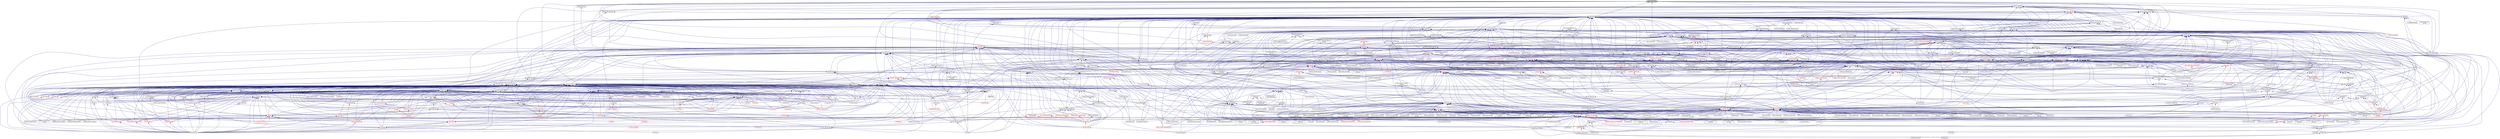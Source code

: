 digraph "future_traits.hpp"
{
  edge [fontname="Helvetica",fontsize="10",labelfontname="Helvetica",labelfontsize="10"];
  node [fontname="Helvetica",fontsize="10",shape=record];
  Node20 [label="future_traits.hpp",height=0.2,width=0.4,color="black", fillcolor="grey75", style="filled", fontcolor="black"];
  Node20 -> Node21 [dir="back",color="midnightblue",fontsize="10",style="solid",fontname="Helvetica"];
  Node21 [label="traits.hpp",height=0.2,width=0.4,color="black", fillcolor="white", style="filled",URL="$d7/db8/include_2traits_8hpp.html"];
  Node21 -> Node22 [dir="back",color="midnightblue",fontsize="10",style="solid",fontname="Helvetica"];
  Node22 [label="future_range_ambiguity\l_2032.cpp",height=0.2,width=0.4,color="black", fillcolor="white", style="filled",URL="$dc/d4e/future__range__ambiguity__2032_8cpp.html"];
  Node21 -> Node23 [dir="back",color="midnightblue",fontsize="10",style="solid",fontname="Helvetica"];
  Node23 [label="unordered_map.cpp",height=0.2,width=0.4,color="black", fillcolor="white", style="filled",URL="$d1/d75/unordered__map_8cpp.html"];
  Node21 -> Node24 [dir="back",color="midnightblue",fontsize="10",style="solid",fontname="Helvetica"];
  Node24 [label="async_cb_colocated.cpp",height=0.2,width=0.4,color="black", fillcolor="white", style="filled",URL="$d7/d7f/async__cb__colocated_8cpp.html"];
  Node21 -> Node25 [dir="back",color="midnightblue",fontsize="10",style="solid",fontname="Helvetica"];
  Node25 [label="partitioned_vector\l_iter.cpp",height=0.2,width=0.4,color="black", fillcolor="white", style="filled",URL="$dc/ddf/partitioned__vector__iter_8cpp.html"];
  Node20 -> Node26 [dir="back",color="midnightblue",fontsize="10",style="solid",fontname="Helvetica"];
  Node26 [label="dataflow.hpp",height=0.2,width=0.4,color="black", fillcolor="white", style="filled",URL="$db/d03/lcos_2dataflow_8hpp.html"];
  Node26 -> Node27 [dir="back",color="midnightblue",fontsize="10",style="solid",fontname="Helvetica"];
  Node27 [label="dataflow.hpp",height=0.2,width=0.4,color="black", fillcolor="white", style="filled",URL="$d6/dd8/dataflow_8hpp.html"];
  Node27 -> Node28 [dir="back",color="midnightblue",fontsize="10",style="solid",fontname="Helvetica"];
  Node28 [label="jacobi_hpx.cpp",height=0.2,width=0.4,color="black", fillcolor="white", style="filled",URL="$d8/d72/jacobi__hpx_8cpp.html"];
  Node27 -> Node29 [dir="back",color="midnightblue",fontsize="10",style="solid",fontname="Helvetica"];
  Node29 [label="interest_calculator.cpp",height=0.2,width=0.4,color="black", fillcolor="white", style="filled",URL="$d2/d86/interest__calculator_8cpp.html"];
  Node27 -> Node30 [dir="back",color="midnightblue",fontsize="10",style="solid",fontname="Helvetica"];
  Node30 [label="target_distribution\l_policy.hpp",height=0.2,width=0.4,color="black", fillcolor="white", style="filled",URL="$d4/d4a/compute_2host_2target__distribution__policy_8hpp.html"];
  Node30 -> Node31 [dir="back",color="midnightblue",fontsize="10",style="solid",fontname="Helvetica"];
  Node31 [label="host.hpp",height=0.2,width=0.4,color="red", fillcolor="white", style="filled",URL="$dd/d78/host_8hpp.html"];
  Node27 -> Node39 [dir="back",color="midnightblue",fontsize="10",style="solid",fontname="Helvetica"];
  Node39 [label="dataflow.hpp",height=0.2,width=0.4,color="black", fillcolor="white", style="filled",URL="$db/db6/include_2dataflow_8hpp.html"];
  Node39 -> Node40 [dir="back",color="midnightblue",fontsize="10",style="solid",fontname="Helvetica"];
  Node40 [label="lcos.hpp",height=0.2,width=0.4,color="red", fillcolor="white", style="filled",URL="$d5/deb/lcos_8hpp.html"];
  Node40 -> Node41 [dir="back",color="midnightblue",fontsize="10",style="solid",fontname="Helvetica"];
  Node41 [label="allgather_and_gate.cpp",height=0.2,width=0.4,color="black", fillcolor="white", style="filled",URL="$d1/d56/allgather__and__gate_8cpp.html"];
  Node40 -> Node42 [dir="back",color="midnightblue",fontsize="10",style="solid",fontname="Helvetica"];
  Node42 [label="apex_balance.cpp",height=0.2,width=0.4,color="black", fillcolor="white", style="filled",URL="$d4/d8e/apex__balance_8cpp.html"];
  Node40 -> Node43 [dir="back",color="midnightblue",fontsize="10",style="solid",fontname="Helvetica"];
  Node43 [label="apex_policy_engine\l_active_thread_count.cpp",height=0.2,width=0.4,color="black", fillcolor="white", style="filled",URL="$d5/d01/apex__policy__engine__active__thread__count_8cpp.html"];
  Node40 -> Node44 [dir="back",color="midnightblue",fontsize="10",style="solid",fontname="Helvetica"];
  Node44 [label="apex_policy_engine\l_events.cpp",height=0.2,width=0.4,color="black", fillcolor="white", style="filled",URL="$df/d0f/apex__policy__engine__events_8cpp.html"];
  Node40 -> Node45 [dir="back",color="midnightblue",fontsize="10",style="solid",fontname="Helvetica"];
  Node45 [label="apex_policy_engine\l_periodic.cpp",height=0.2,width=0.4,color="black", fillcolor="white", style="filled",URL="$d5/d7b/apex__policy__engine__periodic_8cpp.html"];
  Node40 -> Node46 [dir="back",color="midnightblue",fontsize="10",style="solid",fontname="Helvetica"];
  Node46 [label="heartbeat.cpp",height=0.2,width=0.4,color="black", fillcolor="white", style="filled",URL="$d8/d98/heartbeat_8cpp.html"];
  Node40 -> Node47 [dir="back",color="midnightblue",fontsize="10",style="solid",fontname="Helvetica"];
  Node47 [label="hello_world_component.hpp",height=0.2,width=0.4,color="red", fillcolor="white", style="filled",URL="$df/df0/hello__world__component_8hpp.html"];
  Node40 -> Node50 [dir="back",color="midnightblue",fontsize="10",style="solid",fontname="Helvetica"];
  Node50 [label="row.hpp",height=0.2,width=0.4,color="red", fillcolor="white", style="filled",URL="$dc/d69/row_8hpp.html"];
  Node50 -> Node57 [dir="back",color="midnightblue",fontsize="10",style="solid",fontname="Helvetica"];
  Node57 [label="stencil_iterator.hpp",height=0.2,width=0.4,color="red", fillcolor="white", style="filled",URL="$dc/d5c/server_2stencil__iterator_8hpp.html"];
  Node57 -> Node53 [dir="back",color="midnightblue",fontsize="10",style="solid",fontname="Helvetica"];
  Node53 [label="solver.hpp",height=0.2,width=0.4,color="black", fillcolor="white", style="filled",URL="$db/d9a/server_2solver_8hpp.html"];
  Node53 -> Node54 [dir="back",color="midnightblue",fontsize="10",style="solid",fontname="Helvetica"];
  Node54 [label="solver.hpp",height=0.2,width=0.4,color="red", fillcolor="white", style="filled",URL="$d2/d1c/solver_8hpp.html"];
  Node53 -> Node55 [dir="back",color="midnightblue",fontsize="10",style="solid",fontname="Helvetica"];
  Node55 [label="solver.cpp",height=0.2,width=0.4,color="black", fillcolor="white", style="filled",URL="$d6/d94/solver_8cpp.html"];
  Node57 -> Node58 [dir="back",color="midnightblue",fontsize="10",style="solid",fontname="Helvetica"];
  Node58 [label="stencil_iterator.cpp",height=0.2,width=0.4,color="black", fillcolor="white", style="filled",URL="$d6/de1/server_2stencil__iterator_8cpp.html"];
  Node50 -> Node56 [dir="back",color="midnightblue",fontsize="10",style="solid",fontname="Helvetica"];
  Node56 [label="grid.cpp",height=0.2,width=0.4,color="black", fillcolor="white", style="filled",URL="$d6/d1b/jacobi__component_2grid_8cpp.html"];
  Node40 -> Node60 [dir="back",color="midnightblue",fontsize="10",style="solid",fontname="Helvetica"];
  Node60 [label="stencil_iterator.hpp",height=0.2,width=0.4,color="red", fillcolor="white", style="filled",URL="$d4/dc8/stencil__iterator_8hpp.html"];
  Node60 -> Node53 [dir="back",color="midnightblue",fontsize="10",style="solid",fontname="Helvetica"];
  Node60 -> Node57 [dir="back",color="midnightblue",fontsize="10",style="solid",fontname="Helvetica"];
  Node40 -> Node57 [dir="back",color="midnightblue",fontsize="10",style="solid",fontname="Helvetica"];
  Node40 -> Node28 [dir="back",color="midnightblue",fontsize="10",style="solid",fontname="Helvetica"];
  Node40 -> Node61 [dir="back",color="midnightblue",fontsize="10",style="solid",fontname="Helvetica"];
  Node61 [label="jacobi_nonuniform_hpx.cpp",height=0.2,width=0.4,color="black", fillcolor="white", style="filled",URL="$de/d56/jacobi__nonuniform__hpx_8cpp.html"];
  Node40 -> Node62 [dir="back",color="midnightblue",fontsize="10",style="solid",fontname="Helvetica"];
  Node62 [label="enumerate_threads.cpp",height=0.2,width=0.4,color="black", fillcolor="white", style="filled",URL="$d3/dd4/enumerate__threads_8cpp.html"];
  Node40 -> Node63 [dir="back",color="midnightblue",fontsize="10",style="solid",fontname="Helvetica"];
  Node63 [label="fibonacci_await.cpp",height=0.2,width=0.4,color="black", fillcolor="white", style="filled",URL="$dc/d1c/fibonacci__await_8cpp.html"];
  Node40 -> Node64 [dir="back",color="midnightblue",fontsize="10",style="solid",fontname="Helvetica"];
  Node64 [label="fibonacci_dataflow.cpp",height=0.2,width=0.4,color="black", fillcolor="white", style="filled",URL="$df/d3d/fibonacci__dataflow_8cpp.html"];
  Node40 -> Node65 [dir="back",color="midnightblue",fontsize="10",style="solid",fontname="Helvetica"];
  Node65 [label="fibonacci_futures.cpp",height=0.2,width=0.4,color="black", fillcolor="white", style="filled",URL="$d6/de3/fibonacci__futures_8cpp.html"];
  Node40 -> Node66 [dir="back",color="midnightblue",fontsize="10",style="solid",fontname="Helvetica"];
  Node66 [label="fibonacci_futures_distributed.cpp",height=0.2,width=0.4,color="black", fillcolor="white", style="filled",URL="$d1/dc9/fibonacci__futures__distributed_8cpp.html"];
  Node40 -> Node67 [dir="back",color="midnightblue",fontsize="10",style="solid",fontname="Helvetica"];
  Node67 [label="fractals.cpp",height=0.2,width=0.4,color="black", fillcolor="white", style="filled",URL="$d8/d58/fractals_8cpp.html"];
  Node40 -> Node68 [dir="back",color="midnightblue",fontsize="10",style="solid",fontname="Helvetica"];
  Node68 [label="fractals_executor.cpp",height=0.2,width=0.4,color="black", fillcolor="white", style="filled",URL="$d9/da9/fractals__executor_8cpp.html"];
  Node40 -> Node69 [dir="back",color="midnightblue",fontsize="10",style="solid",fontname="Helvetica"];
  Node69 [label="fractals_struct.cpp",height=0.2,width=0.4,color="black", fillcolor="white", style="filled",URL="$d8/d2f/fractals__struct_8cpp.html"];
  Node40 -> Node70 [dir="back",color="midnightblue",fontsize="10",style="solid",fontname="Helvetica"];
  Node70 [label="hello_world.cpp",height=0.2,width=0.4,color="black", fillcolor="white", style="filled",URL="$d0/d67/hello__world_8cpp.html"];
  Node40 -> Node71 [dir="back",color="midnightblue",fontsize="10",style="solid",fontname="Helvetica"];
  Node71 [label="latch_local.cpp",height=0.2,width=0.4,color="black", fillcolor="white", style="filled",URL="$dd/dd3/latch__local_8cpp.html"];
  Node40 -> Node72 [dir="back",color="midnightblue",fontsize="10",style="solid",fontname="Helvetica"];
  Node72 [label="latch_remote.cpp",height=0.2,width=0.4,color="black", fillcolor="white", style="filled",URL="$df/d59/latch__remote_8cpp.html"];
  Node40 -> Node73 [dir="back",color="midnightblue",fontsize="10",style="solid",fontname="Helvetica"];
  Node73 [label="local_channel.cpp",height=0.2,width=0.4,color="black", fillcolor="white", style="filled",URL="$d0/d3e/local__channel_8cpp.html"];
  Node40 -> Node74 [dir="back",color="midnightblue",fontsize="10",style="solid",fontname="Helvetica"];
  Node74 [label="pingpong.cpp",height=0.2,width=0.4,color="black", fillcolor="white", style="filled",URL="$dd/d4d/pingpong_8cpp.html"];
  Node40 -> Node75 [dir="back",color="midnightblue",fontsize="10",style="solid",fontname="Helvetica"];
  Node75 [label="shared_mutex.cpp",height=0.2,width=0.4,color="black", fillcolor="white", style="filled",URL="$da/d0b/shared__mutex_8cpp.html"];
  Node40 -> Node76 [dir="back",color="midnightblue",fontsize="10",style="solid",fontname="Helvetica"];
  Node76 [label="wait_composition.cpp",height=0.2,width=0.4,color="black", fillcolor="white", style="filled",URL="$d6/d13/wait__composition_8cpp.html"];
  Node40 -> Node77 [dir="back",color="midnightblue",fontsize="10",style="solid",fontname="Helvetica"];
  Node77 [label="sheneos_compare.cpp",height=0.2,width=0.4,color="black", fillcolor="white", style="filled",URL="$dc/d11/sheneos__compare_8cpp.html"];
  Node40 -> Node78 [dir="back",color="midnightblue",fontsize="10",style="solid",fontname="Helvetica"];
  Node78 [label="spell_check_file.cpp",height=0.2,width=0.4,color="black", fillcolor="white", style="filled",URL="$df/df7/spell__check__file_8cpp.html"];
  Node40 -> Node79 [dir="back",color="midnightblue",fontsize="10",style="solid",fontname="Helvetica"];
  Node79 [label="spell_check_simple.cpp",height=0.2,width=0.4,color="black", fillcolor="white", style="filled",URL="$dd/d54/spell__check__simple_8cpp.html"];
  Node40 -> Node80 [dir="back",color="midnightblue",fontsize="10",style="solid",fontname="Helvetica"];
  Node80 [label="simple_central_tuplespace\l_client.cpp",height=0.2,width=0.4,color="black", fillcolor="white", style="filled",URL="$d1/d7b/simple__central__tuplespace__client_8cpp.html"];
  Node40 -> Node81 [dir="back",color="midnightblue",fontsize="10",style="solid",fontname="Helvetica"];
  Node81 [label="hpx.hpp",height=0.2,width=0.4,color="red", fillcolor="white", style="filled",URL="$d0/daa/hpx_8hpp.html"];
  Node81 -> Node92 [dir="back",color="midnightblue",fontsize="10",style="solid",fontname="Helvetica"];
  Node92 [label="1d_stencil_8.cpp",height=0.2,width=0.4,color="black", fillcolor="white", style="filled",URL="$df/de0/1d__stencil__8_8cpp.html"];
  Node81 -> Node97 [dir="back",color="midnightblue",fontsize="10",style="solid",fontname="Helvetica"];
  Node97 [label="template_function_accumulator.hpp",height=0.2,width=0.4,color="red", fillcolor="white", style="filled",URL="$d7/da6/server_2template__function__accumulator_8hpp.html"];
  Node81 -> Node41 [dir="back",color="midnightblue",fontsize="10",style="solid",fontname="Helvetica"];
  Node81 -> Node104 [dir="back",color="midnightblue",fontsize="10",style="solid",fontname="Helvetica"];
  Node104 [label="ag_client.cpp",height=0.2,width=0.4,color="black", fillcolor="white", style="filled",URL="$d4/d5d/ag__client_8cpp.html"];
  Node81 -> Node47 [dir="back",color="midnightblue",fontsize="10",style="solid",fontname="Helvetica"];
  Node81 -> Node56 [dir="back",color="midnightblue",fontsize="10",style="solid",fontname="Helvetica"];
  Node81 -> Node55 [dir="back",color="midnightblue",fontsize="10",style="solid",fontname="Helvetica"];
  Node81 -> Node58 [dir="back",color="midnightblue",fontsize="10",style="solid",fontname="Helvetica"];
  Node81 -> Node28 [dir="back",color="midnightblue",fontsize="10",style="solid",fontname="Helvetica"];
  Node81 -> Node61 [dir="back",color="midnightblue",fontsize="10",style="solid",fontname="Helvetica"];
  Node81 -> Node129 [dir="back",color="midnightblue",fontsize="10",style="solid",fontname="Helvetica"];
  Node129 [label="sine.cpp",height=0.2,width=0.4,color="black", fillcolor="white", style="filled",URL="$d3/d0d/server_2sine_8cpp.html"];
  Node81 -> Node133 [dir="back",color="midnightblue",fontsize="10",style="solid",fontname="Helvetica"];
  Node133 [label="qt.cpp",height=0.2,width=0.4,color="black", fillcolor="white", style="filled",URL="$df/d90/qt_8cpp.html"];
  Node81 -> Node29 [dir="back",color="midnightblue",fontsize="10",style="solid",fontname="Helvetica"];
  Node81 -> Node157 [dir="back",color="midnightblue",fontsize="10",style="solid",fontname="Helvetica"];
  Node157 [label="random_mem_access_client.cpp",height=0.2,width=0.4,color="black", fillcolor="white", style="filled",URL="$df/d1b/random__mem__access__client_8cpp.html"];
  Node81 -> Node163 [dir="back",color="midnightblue",fontsize="10",style="solid",fontname="Helvetica"];
  Node163 [label="interpolator.cpp",height=0.2,width=0.4,color="black", fillcolor="white", style="filled",URL="$d5/d02/interpolator_8cpp.html"];
  Node81 -> Node167 [dir="back",color="midnightblue",fontsize="10",style="solid",fontname="Helvetica"];
  Node167 [label="partition3d.hpp",height=0.2,width=0.4,color="black", fillcolor="white", style="filled",URL="$d1/d50/partition3d_8hpp.html"];
  Node167 -> Node163 [dir="back",color="midnightblue",fontsize="10",style="solid",fontname="Helvetica"];
  Node167 -> Node168 [dir="back",color="midnightblue",fontsize="10",style="solid",fontname="Helvetica"];
  Node168 [label="interpolator.hpp",height=0.2,width=0.4,color="red", fillcolor="white", style="filled",URL="$dc/d3b/interpolator_8hpp.html"];
  Node168 -> Node163 [dir="back",color="midnightblue",fontsize="10",style="solid",fontname="Helvetica"];
  Node168 -> Node77 [dir="back",color="midnightblue",fontsize="10",style="solid",fontname="Helvetica"];
  Node81 -> Node168 [dir="back",color="midnightblue",fontsize="10",style="solid",fontname="Helvetica"];
  Node81 -> Node176 [dir="back",color="midnightblue",fontsize="10",style="solid",fontname="Helvetica"];
  Node176 [label="throttle.cpp",height=0.2,width=0.4,color="black", fillcolor="white", style="filled",URL="$de/d56/server_2throttle_8cpp.html"];
  Node81 -> Node177 [dir="back",color="midnightblue",fontsize="10",style="solid",fontname="Helvetica"];
  Node177 [label="throttle.hpp",height=0.2,width=0.4,color="black", fillcolor="white", style="filled",URL="$db/dc9/server_2throttle_8hpp.html"];
  Node177 -> Node176 [dir="back",color="midnightblue",fontsize="10",style="solid",fontname="Helvetica"];
  Node177 -> Node178 [dir="back",color="midnightblue",fontsize="10",style="solid",fontname="Helvetica"];
  Node178 [label="throttle.hpp",height=0.2,width=0.4,color="black", fillcolor="white", style="filled",URL="$d5/dec/stubs_2throttle_8hpp.html"];
  Node178 -> Node179 [dir="back",color="midnightblue",fontsize="10",style="solid",fontname="Helvetica"];
  Node179 [label="throttle.hpp",height=0.2,width=0.4,color="black", fillcolor="white", style="filled",URL="$d2/d2e/throttle_8hpp.html"];
  Node179 -> Node180 [dir="back",color="midnightblue",fontsize="10",style="solid",fontname="Helvetica"];
  Node180 [label="throttle.cpp",height=0.2,width=0.4,color="black", fillcolor="white", style="filled",URL="$db/d02/throttle_8cpp.html"];
  Node179 -> Node181 [dir="back",color="midnightblue",fontsize="10",style="solid",fontname="Helvetica"];
  Node181 [label="throttle_client.cpp",height=0.2,width=0.4,color="black", fillcolor="white", style="filled",URL="$d0/db7/throttle__client_8cpp.html"];
  Node81 -> Node178 [dir="back",color="midnightblue",fontsize="10",style="solid",fontname="Helvetica"];
  Node81 -> Node180 [dir="back",color="midnightblue",fontsize="10",style="solid",fontname="Helvetica"];
  Node81 -> Node179 [dir="back",color="midnightblue",fontsize="10",style="solid",fontname="Helvetica"];
  Node81 -> Node184 [dir="back",color="midnightblue",fontsize="10",style="solid",fontname="Helvetica"];
  Node184 [label="transpose_block_numa.cpp",height=0.2,width=0.4,color="black", fillcolor="white", style="filled",URL="$dd/d3b/transpose__block__numa_8cpp.html"];
  Node81 -> Node190 [dir="back",color="midnightblue",fontsize="10",style="solid",fontname="Helvetica"];
  Node190 [label="simple_central_tuplespace.hpp",height=0.2,width=0.4,color="red", fillcolor="white", style="filled",URL="$db/d69/server_2simple__central__tuplespace_8hpp.html"];
  Node190 -> Node192 [dir="back",color="midnightblue",fontsize="10",style="solid",fontname="Helvetica"];
  Node192 [label="simple_central_tuplespace.hpp",height=0.2,width=0.4,color="red", fillcolor="white", style="filled",URL="$d0/d4b/stubs_2simple__central__tuplespace_8hpp.html"];
  Node81 -> Node212 [dir="back",color="midnightblue",fontsize="10",style="solid",fontname="Helvetica"];
  Node212 [label="barrier_performance.cpp",height=0.2,width=0.4,color="black", fillcolor="white", style="filled",URL="$d6/d6c/barrier__performance_8cpp.html"];
  Node81 -> Node230 [dir="back",color="midnightblue",fontsize="10",style="solid",fontname="Helvetica"];
  Node230 [label="duplicate_id_registration\l_1596.cpp",height=0.2,width=0.4,color="black", fillcolor="white", style="filled",URL="$db/d8d/duplicate__id__registration__1596_8cpp.html"];
  Node81 -> Node233 [dir="back",color="midnightblue",fontsize="10",style="solid",fontname="Helvetica"];
  Node233 [label="send_gid_keep_component\l_1624.cpp",height=0.2,width=0.4,color="black", fillcolor="white", style="filled",URL="$d9/d49/send__gid__keep__component__1624_8cpp.html"];
  Node81 -> Node253 [dir="back",color="midnightblue",fontsize="10",style="solid",fontname="Helvetica"];
  Node253 [label="async_unwrap_1037.cpp",height=0.2,width=0.4,color="black", fillcolor="white", style="filled",URL="$d4/d13/async__unwrap__1037_8cpp.html"];
  Node81 -> Node254 [dir="back",color="midnightblue",fontsize="10",style="solid",fontname="Helvetica"];
  Node254 [label="barrier_hang.cpp",height=0.2,width=0.4,color="black", fillcolor="white", style="filled",URL="$dd/d8b/barrier__hang_8cpp.html"];
  Node81 -> Node258 [dir="back",color="midnightblue",fontsize="10",style="solid",fontname="Helvetica"];
  Node258 [label="dataflow_const_functor\l_773.cpp",height=0.2,width=0.4,color="black", fillcolor="white", style="filled",URL="$d3/df2/dataflow__const__functor__773_8cpp.html"];
  Node81 -> Node259 [dir="back",color="midnightblue",fontsize="10",style="solid",fontname="Helvetica"];
  Node259 [label="dataflow_future_swap.cpp",height=0.2,width=0.4,color="black", fillcolor="white", style="filled",URL="$dc/d8c/dataflow__future__swap_8cpp.html"];
  Node81 -> Node260 [dir="back",color="midnightblue",fontsize="10",style="solid",fontname="Helvetica"];
  Node260 [label="dataflow_future_swap2.cpp",height=0.2,width=0.4,color="black", fillcolor="white", style="filled",URL="$d1/db3/dataflow__future__swap2_8cpp.html"];
  Node81 -> Node261 [dir="back",color="midnightblue",fontsize="10",style="solid",fontname="Helvetica"];
  Node261 [label="dataflow_launch_775.cpp",height=0.2,width=0.4,color="black", fillcolor="white", style="filled",URL="$d7/d0d/dataflow__launch__775_8cpp.html"];
  Node81 -> Node262 [dir="back",color="midnightblue",fontsize="10",style="solid",fontname="Helvetica"];
  Node262 [label="dataflow_recursion\l_1613.cpp",height=0.2,width=0.4,color="black", fillcolor="white", style="filled",URL="$d0/d1f/dataflow__recursion__1613_8cpp.html"];
  Node81 -> Node263 [dir="back",color="midnightblue",fontsize="10",style="solid",fontname="Helvetica"];
  Node263 [label="dataflow_using_774.cpp",height=0.2,width=0.4,color="black", fillcolor="white", style="filled",URL="$d7/dfa/dataflow__using__774_8cpp.html"];
  Node81 -> Node264 [dir="back",color="midnightblue",fontsize="10",style="solid",fontname="Helvetica"];
  Node264 [label="exception_from_continuation\l_1613.cpp",height=0.2,width=0.4,color="black", fillcolor="white", style="filled",URL="$db/d28/exception__from__continuation__1613_8cpp.html"];
  Node81 -> Node267 [dir="back",color="midnightblue",fontsize="10",style="solid",fontname="Helvetica"];
  Node267 [label="future_790.cpp",height=0.2,width=0.4,color="black", fillcolor="white", style="filled",URL="$de/d3d/future__790_8cpp.html"];
  Node81 -> Node269 [dir="back",color="midnightblue",fontsize="10",style="solid",fontname="Helvetica"];
  Node269 [label="future_unwrap_878.cpp",height=0.2,width=0.4,color="black", fillcolor="white", style="filled",URL="$d9/ddf/future__unwrap__878_8cpp.html"];
  Node81 -> Node270 [dir="back",color="midnightblue",fontsize="10",style="solid",fontname="Helvetica"];
  Node270 [label="ignore_while_locked\l_1485.cpp",height=0.2,width=0.4,color="black", fillcolor="white", style="filled",URL="$db/d24/ignore__while__locked__1485_8cpp.html"];
  Node81 -> Node277 [dir="back",color="midnightblue",fontsize="10",style="solid",fontname="Helvetica"];
  Node277 [label="safely_destroy_promise\l_1481.cpp",height=0.2,width=0.4,color="black", fillcolor="white", style="filled",URL="$dd/d62/safely__destroy__promise__1481_8cpp.html"];
  Node81 -> Node278 [dir="back",color="midnightblue",fontsize="10",style="solid",fontname="Helvetica"];
  Node278 [label="set_hpx_limit_798.cpp",height=0.2,width=0.4,color="black", fillcolor="white", style="filled",URL="$d2/dfb/set__hpx__limit__798_8cpp.html"];
  Node81 -> Node280 [dir="back",color="midnightblue",fontsize="10",style="solid",fontname="Helvetica"];
  Node280 [label="shared_stated_leaked\l_1211.cpp",height=0.2,width=0.4,color="black", fillcolor="white", style="filled",URL="$dc/dce/shared__stated__leaked__1211_8cpp.html"];
  Node81 -> Node304 [dir="back",color="midnightblue",fontsize="10",style="solid",fontname="Helvetica"];
  Node304 [label="thread_pool_executor\l_1114.cpp",height=0.2,width=0.4,color="black", fillcolor="white", style="filled",URL="$d8/d63/thread__pool__executor__1114_8cpp.html"];
  Node81 -> Node313 [dir="back",color="midnightblue",fontsize="10",style="solid",fontname="Helvetica"];
  Node313 [label="unwrapped_1528.cpp",height=0.2,width=0.4,color="black", fillcolor="white", style="filled",URL="$d7/d63/unwrapped__1528_8cpp.html"];
  Node81 -> Node330 [dir="back",color="midnightblue",fontsize="10",style="solid",fontname="Helvetica"];
  Node330 [label="managed_refcnt_checker.hpp",height=0.2,width=0.4,color="red", fillcolor="white", style="filled",URL="$d3/d77/stubs_2managed__refcnt__checker_8hpp.html"];
  Node81 -> Node334 [dir="back",color="midnightblue",fontsize="10",style="solid",fontname="Helvetica"];
  Node334 [label="simple_refcnt_checker.hpp",height=0.2,width=0.4,color="red", fillcolor="white", style="filled",URL="$da/d8e/stubs_2simple__refcnt__checker_8hpp.html"];
  Node81 -> Node343 [dir="back",color="midnightblue",fontsize="10",style="solid",fontname="Helvetica"];
  Node343 [label="await.cpp",height=0.2,width=0.4,color="black", fillcolor="white", style="filled",URL="$d6/d41/await_8cpp.html"];
  Node81 -> Node350 [dir="back",color="midnightblue",fontsize="10",style="solid",fontname="Helvetica"];
  Node350 [label="global_spmd_block.cpp",height=0.2,width=0.4,color="black", fillcolor="white", style="filled",URL="$da/d4f/global__spmd__block_8cpp.html"];
  Node81 -> Node351 [dir="back",color="midnightblue",fontsize="10",style="solid",fontname="Helvetica"];
  Node351 [label="local_barrier.cpp",height=0.2,width=0.4,color="black", fillcolor="white", style="filled",URL="$d2/db4/tests_2unit_2lcos_2local__barrier_8cpp.html"];
  Node81 -> Node352 [dir="back",color="midnightblue",fontsize="10",style="solid",fontname="Helvetica"];
  Node352 [label="local_dataflow.cpp",height=0.2,width=0.4,color="black", fillcolor="white", style="filled",URL="$d9/d92/local__dataflow_8cpp.html"];
  Node81 -> Node353 [dir="back",color="midnightblue",fontsize="10",style="solid",fontname="Helvetica"];
  Node353 [label="local_dataflow_executor.cpp",height=0.2,width=0.4,color="black", fillcolor="white", style="filled",URL="$d2/d73/local__dataflow__executor_8cpp.html"];
  Node81 -> Node354 [dir="back",color="midnightblue",fontsize="10",style="solid",fontname="Helvetica"];
  Node354 [label="local_dataflow_executor\l_v1.cpp",height=0.2,width=0.4,color="black", fillcolor="white", style="filled",URL="$df/d49/local__dataflow__executor__v1_8cpp.html"];
  Node81 -> Node355 [dir="back",color="midnightblue",fontsize="10",style="solid",fontname="Helvetica"];
  Node355 [label="local_dataflow_std\l_array.cpp",height=0.2,width=0.4,color="black", fillcolor="white", style="filled",URL="$db/dcb/local__dataflow__std__array_8cpp.html"];
  Node81 -> Node565 [dir="back",color="midnightblue",fontsize="10",style="solid",fontname="Helvetica"];
  Node565 [label="spmd_block.cpp",height=0.2,width=0.4,color="black", fillcolor="white", style="filled",URL="$d7/dbf/spmd__block_8cpp.html"];
  Node40 -> Node581 [dir="back",color="midnightblue",fontsize="10",style="solid",fontname="Helvetica"];
  Node581 [label="parent_vs_child_stealing.cpp",height=0.2,width=0.4,color="black", fillcolor="white", style="filled",URL="$d2/d07/parent__vs__child__stealing_8cpp.html"];
  Node40 -> Node582 [dir="back",color="midnightblue",fontsize="10",style="solid",fontname="Helvetica"];
  Node582 [label="wait_all_timings.cpp",height=0.2,width=0.4,color="black", fillcolor="white", style="filled",URL="$d5/da1/wait__all__timings_8cpp.html"];
  Node40 -> Node583 [dir="back",color="midnightblue",fontsize="10",style="solid",fontname="Helvetica"];
  Node583 [label="return_future_2847.cpp",height=0.2,width=0.4,color="black", fillcolor="white", style="filled",URL="$d3/dfe/return__future__2847_8cpp.html"];
  Node40 -> Node584 [dir="back",color="midnightblue",fontsize="10",style="solid",fontname="Helvetica"];
  Node584 [label="return_non_default\l_constructible_2847.cpp",height=0.2,width=0.4,color="black", fillcolor="white", style="filled",URL="$dc/d11/return__non__default__constructible__2847_8cpp.html"];
  Node40 -> Node230 [dir="back",color="midnightblue",fontsize="10",style="solid",fontname="Helvetica"];
  Node40 -> Node233 [dir="back",color="midnightblue",fontsize="10",style="solid",fontname="Helvetica"];
  Node40 -> Node585 [dir="back",color="midnightblue",fontsize="10",style="solid",fontname="Helvetica"];
  Node585 [label="async_action_1813.cpp",height=0.2,width=0.4,color="black", fillcolor="white", style="filled",URL="$db/de6/async__action__1813_8cpp.html"];
  Node40 -> Node586 [dir="back",color="midnightblue",fontsize="10",style="solid",fontname="Helvetica"];
  Node586 [label="async_callback_non\l_deduced_context.cpp",height=0.2,width=0.4,color="black", fillcolor="white", style="filled",URL="$dc/dbb/async__callback__non__deduced__context_8cpp.html"];
  Node40 -> Node587 [dir="back",color="midnightblue",fontsize="10",style="solid",fontname="Helvetica"];
  Node587 [label="broadcast_unwrap_future\l_2885.cpp",height=0.2,width=0.4,color="black", fillcolor="white", style="filled",URL="$da/df6/broadcast__unwrap__future__2885_8cpp.html"];
  Node40 -> Node588 [dir="back",color="midnightblue",fontsize="10",style="solid",fontname="Helvetica"];
  Node588 [label="broadcast_wait_for\l_2822.cpp",height=0.2,width=0.4,color="black", fillcolor="white", style="filled",URL="$dd/de7/broadcast__wait__for__2822_8cpp.html"];
  Node40 -> Node589 [dir="back",color="midnightblue",fontsize="10",style="solid",fontname="Helvetica"];
  Node589 [label="dataflow_791.cpp",height=0.2,width=0.4,color="black", fillcolor="white", style="filled",URL="$d6/da1/dataflow__791_8cpp.html"];
  Node40 -> Node22 [dir="back",color="midnightblue",fontsize="10",style="solid",fontname="Helvetica"];
  Node40 -> Node590 [dir="back",color="midnightblue",fontsize="10",style="solid",fontname="Helvetica"];
  Node590 [label="future_timed_wait_1025.cpp",height=0.2,width=0.4,color="black", fillcolor="white", style="filled",URL="$de/d7d/future__timed__wait__1025_8cpp.html"];
  Node40 -> Node591 [dir="back",color="midnightblue",fontsize="10",style="solid",fontname="Helvetica"];
  Node591 [label="shared_future_continuation\l_order.cpp",height=0.2,width=0.4,color="black", fillcolor="white", style="filled",URL="$dd/d1f/shared__future__continuation__order_8cpp.html"];
  Node40 -> Node592 [dir="back",color="midnightblue",fontsize="10",style="solid",fontname="Helvetica"];
  Node592 [label="shared_future_then\l_2166.cpp",height=0.2,width=0.4,color="black", fillcolor="white", style="filled",URL="$d8/dc4/shared__future__then__2166_8cpp.html"];
  Node40 -> Node280 [dir="back",color="midnightblue",fontsize="10",style="solid",fontname="Helvetica"];
  Node40 -> Node593 [dir="back",color="midnightblue",fontsize="10",style="solid",fontname="Helvetica"];
  Node593 [label="sliding_semaphore_2338.cpp",height=0.2,width=0.4,color="black", fillcolor="white", style="filled",URL="$da/da6/sliding__semaphore__2338_8cpp.html"];
  Node40 -> Node594 [dir="back",color="midnightblue",fontsize="10",style="solid",fontname="Helvetica"];
  Node594 [label="wait_for_action_2796.cpp",height=0.2,width=0.4,color="black", fillcolor="white", style="filled",URL="$dc/db9/wait__for__action__2796_8cpp.html"];
  Node40 -> Node304 [dir="back",color="midnightblue",fontsize="10",style="solid",fontname="Helvetica"];
  Node40 -> Node595 [dir="back",color="midnightblue",fontsize="10",style="solid",fontname="Helvetica"];
  Node595 [label="function_serialization\l_728.cpp",height=0.2,width=0.4,color="black", fillcolor="white", style="filled",URL="$d8/db1/function__serialization__728_8cpp.html"];
  Node40 -> Node596 [dir="back",color="midnightblue",fontsize="10",style="solid",fontname="Helvetica"];
  Node596 [label="protect_with_nullary\l_pfo.cpp",height=0.2,width=0.4,color="black", fillcolor="white", style="filled",URL="$df/db5/protect__with__nullary__pfo_8cpp.html"];
  Node40 -> Node597 [dir="back",color="midnightblue",fontsize="10",style="solid",fontname="Helvetica"];
  Node597 [label="tuple_serialization\l_803.cpp",height=0.2,width=0.4,color="black", fillcolor="white", style="filled",URL="$de/d61/tuple__serialization__803_8cpp.html"];
  Node40 -> Node598 [dir="back",color="midnightblue",fontsize="10",style="solid",fontname="Helvetica"];
  Node598 [label="zero_copy_parcels_1001.cpp",height=0.2,width=0.4,color="black", fillcolor="white", style="filled",URL="$da/dfd/zero__copy__parcels__1001_8cpp.html"];
  Node40 -> Node599 [dir="back",color="midnightblue",fontsize="10",style="solid",fontname="Helvetica"];
  Node599 [label="return_future.cpp",height=0.2,width=0.4,color="black", fillcolor="white", style="filled",URL="$d4/dbe/return__future_8cpp.html"];
  Node40 -> Node600 [dir="back",color="midnightblue",fontsize="10",style="solid",fontname="Helvetica"];
  Node600 [label="find_clients_from_prefix.cpp",height=0.2,width=0.4,color="black", fillcolor="white", style="filled",URL="$dc/d15/find__clients__from__prefix_8cpp.html"];
  Node40 -> Node601 [dir="back",color="midnightblue",fontsize="10",style="solid",fontname="Helvetica"];
  Node601 [label="find_ids_from_prefix.cpp",height=0.2,width=0.4,color="black", fillcolor="white", style="filled",URL="$dc/df3/find__ids__from__prefix_8cpp.html"];
  Node40 -> Node24 [dir="back",color="midnightblue",fontsize="10",style="solid",fontname="Helvetica"];
  Node40 -> Node622 [dir="back",color="midnightblue",fontsize="10",style="solid",fontname="Helvetica"];
  Node622 [label="broadcast.cpp",height=0.2,width=0.4,color="black", fillcolor="white", style="filled",URL="$d8/d8b/broadcast_8cpp.html"];
  Node40 -> Node623 [dir="back",color="midnightblue",fontsize="10",style="solid",fontname="Helvetica"];
  Node623 [label="broadcast_apply.cpp",height=0.2,width=0.4,color="black", fillcolor="white", style="filled",URL="$dd/de8/broadcast__apply_8cpp.html"];
  Node40 -> Node628 [dir="back",color="midnightblue",fontsize="10",style="solid",fontname="Helvetica"];
  Node628 [label="fold.cpp",height=0.2,width=0.4,color="black", fillcolor="white", style="filled",URL="$d8/dd8/fold_8cpp.html"];
  Node40 -> Node633 [dir="back",color="midnightblue",fontsize="10",style="solid",fontname="Helvetica"];
  Node633 [label="local_latch.cpp",height=0.2,width=0.4,color="black", fillcolor="white", style="filled",URL="$d4/db4/local__latch_8cpp.html"];
  Node40 -> Node640 [dir="back",color="midnightblue",fontsize="10",style="solid",fontname="Helvetica"];
  Node640 [label="reduce.cpp",height=0.2,width=0.4,color="black", fillcolor="white", style="filled",URL="$d5/d6d/reduce_8cpp.html"];
  Node27 -> Node662 [dir="back",color="midnightblue",fontsize="10",style="solid",fontname="Helvetica"];
  Node662 [label="local_lcos.hpp",height=0.2,width=0.4,color="black", fillcolor="white", style="filled",URL="$db/d67/local__lcos_8hpp.html"];
  Node662 -> Node97 [dir="back",color="midnightblue",fontsize="10",style="solid",fontname="Helvetica"];
  Node662 -> Node663 [dir="back",color="midnightblue",fontsize="10",style="solid",fontname="Helvetica"];
  Node663 [label="allgather_and_gate.hpp",height=0.2,width=0.4,color="red", fillcolor="white", style="filled",URL="$d9/dbb/allgather__and__gate_8hpp.html"];
  Node663 -> Node41 [dir="back",color="midnightblue",fontsize="10",style="solid",fontname="Helvetica"];
  Node663 -> Node104 [dir="back",color="midnightblue",fontsize="10",style="solid",fontname="Helvetica"];
  Node662 -> Node190 [dir="back",color="midnightblue",fontsize="10",style="solid",fontname="Helvetica"];
  Node662 -> Node40 [dir="back",color="midnightblue",fontsize="10",style="solid",fontname="Helvetica"];
  Node662 -> Node270 [dir="back",color="midnightblue",fontsize="10",style="solid",fontname="Helvetica"];
  Node662 -> Node277 [dir="back",color="midnightblue",fontsize="10",style="solid",fontname="Helvetica"];
  Node662 -> Node343 [dir="back",color="midnightblue",fontsize="10",style="solid",fontname="Helvetica"];
  Node662 -> Node351 [dir="back",color="midnightblue",fontsize="10",style="solid",fontname="Helvetica"];
  Node662 -> Node352 [dir="back",color="midnightblue",fontsize="10",style="solid",fontname="Helvetica"];
  Node662 -> Node353 [dir="back",color="midnightblue",fontsize="10",style="solid",fontname="Helvetica"];
  Node662 -> Node354 [dir="back",color="midnightblue",fontsize="10",style="solid",fontname="Helvetica"];
  Node662 -> Node355 [dir="back",color="midnightblue",fontsize="10",style="solid",fontname="Helvetica"];
  Node662 -> Node633 [dir="back",color="midnightblue",fontsize="10",style="solid",fontname="Helvetica"];
  Node27 -> Node664 [dir="back",color="midnightblue",fontsize="10",style="solid",fontname="Helvetica"];
  Node664 [label="gather.hpp",height=0.2,width=0.4,color="black", fillcolor="white", style="filled",URL="$d8/d2b/gather_8hpp.html"];
  Node664 -> Node92 [dir="back",color="midnightblue",fontsize="10",style="solid",fontname="Helvetica"];
  Node664 -> Node40 [dir="back",color="midnightblue",fontsize="10",style="solid",fontname="Helvetica"];
  Node27 -> Node665 [dir="back",color="midnightblue",fontsize="10",style="solid",fontname="Helvetica"];
  Node665 [label="rotate.hpp",height=0.2,width=0.4,color="red", fillcolor="white", style="filled",URL="$da/df0/algorithms_2rotate_8hpp.html"];
  Node665 -> Node667 [dir="back",color="midnightblue",fontsize="10",style="solid",fontname="Helvetica"];
  Node667 [label="algorithm.hpp",height=0.2,width=0.4,color="red", fillcolor="white", style="filled",URL="$de/d55/algorithm_8hpp.html"];
  Node665 -> Node678 [dir="back",color="midnightblue",fontsize="10",style="solid",fontname="Helvetica"];
  Node678 [label="rotate.hpp",height=0.2,width=0.4,color="red", fillcolor="white", style="filled",URL="$da/d1b/container__algorithms_2rotate_8hpp.html"];
  Node27 -> Node679 [dir="back",color="midnightblue",fontsize="10",style="solid",fontname="Helvetica"];
  Node679 [label="sort.hpp",height=0.2,width=0.4,color="red", fillcolor="white", style="filled",URL="$d3/d10/algorithms_2sort_8hpp.html"];
  Node679 -> Node667 [dir="back",color="midnightblue",fontsize="10",style="solid",fontname="Helvetica"];
  Node679 -> Node681 [dir="back",color="midnightblue",fontsize="10",style="solid",fontname="Helvetica"];
  Node681 [label="reduce_by_key.hpp",height=0.2,width=0.4,color="red", fillcolor="white", style="filled",URL="$d9/d4a/reduce__by__key_8hpp.html"];
  Node679 -> Node684 [dir="back",color="midnightblue",fontsize="10",style="solid",fontname="Helvetica"];
  Node684 [label="sort_by_key.hpp",height=0.2,width=0.4,color="red", fillcolor="white", style="filled",URL="$d2/da1/sort__by__key_8hpp.html"];
  Node27 -> Node686 [dir="back",color="midnightblue",fontsize="10",style="solid",fontname="Helvetica"];
  Node686 [label="task_block.hpp",height=0.2,width=0.4,color="black", fillcolor="white", style="filled",URL="$de/db7/task__block_8hpp.html"];
  Node686 -> Node687 [dir="back",color="midnightblue",fontsize="10",style="solid",fontname="Helvetica"];
  Node687 [label="parallel_task_block.hpp",height=0.2,width=0.4,color="red", fillcolor="white", style="filled",URL="$d4/d99/parallel__task__block_8hpp.html"];
  Node27 -> Node688 [dir="back",color="midnightblue",fontsize="10",style="solid",fontname="Helvetica"];
  Node688 [label="foreach_partitioner.hpp",height=0.2,width=0.4,color="black", fillcolor="white", style="filled",URL="$de/deb/foreach__partitioner_8hpp.html"];
  Node688 -> Node689 [dir="back",color="midnightblue",fontsize="10",style="solid",fontname="Helvetica"];
  Node689 [label="copy.hpp",height=0.2,width=0.4,color="red", fillcolor="white", style="filled",URL="$d3/d90/algorithms_2copy_8hpp.html"];
  Node689 -> Node667 [dir="back",color="midnightblue",fontsize="10",style="solid",fontname="Helvetica"];
  Node689 -> Node681 [dir="back",color="midnightblue",fontsize="10",style="solid",fontname="Helvetica"];
  Node689 -> Node692 [dir="back",color="midnightblue",fontsize="10",style="solid",fontname="Helvetica"];
  Node692 [label="remove_copy.hpp",height=0.2,width=0.4,color="red", fillcolor="white", style="filled",URL="$d6/db8/algorithms_2remove__copy_8hpp.html"];
  Node692 -> Node667 [dir="back",color="midnightblue",fontsize="10",style="solid",fontname="Helvetica"];
  Node692 -> Node694 [dir="back",color="midnightblue",fontsize="10",style="solid",fontname="Helvetica"];
  Node694 [label="remove_copy.hpp",height=0.2,width=0.4,color="red", fillcolor="white", style="filled",URL="$d5/d0b/container__algorithms_2remove__copy_8hpp.html"];
  Node689 -> Node695 [dir="back",color="midnightblue",fontsize="10",style="solid",fontname="Helvetica"];
  Node695 [label="reverse.hpp",height=0.2,width=0.4,color="red", fillcolor="white", style="filled",URL="$d2/df8/algorithms_2reverse_8hpp.html"];
  Node695 -> Node667 [dir="back",color="midnightblue",fontsize="10",style="solid",fontname="Helvetica"];
  Node695 -> Node665 [dir="back",color="midnightblue",fontsize="10",style="solid",fontname="Helvetica"];
  Node695 -> Node697 [dir="back",color="midnightblue",fontsize="10",style="solid",fontname="Helvetica"];
  Node697 [label="reverse.hpp",height=0.2,width=0.4,color="red", fillcolor="white", style="filled",URL="$db/dd1/container__algorithms_2reverse_8hpp.html"];
  Node689 -> Node665 [dir="back",color="midnightblue",fontsize="10",style="solid",fontname="Helvetica"];
  Node689 -> Node698 [dir="back",color="midnightblue",fontsize="10",style="solid",fontname="Helvetica"];
  Node698 [label="set_difference.hpp",height=0.2,width=0.4,color="red", fillcolor="white", style="filled",URL="$d9/d20/set__difference_8hpp.html"];
  Node698 -> Node667 [dir="back",color="midnightblue",fontsize="10",style="solid",fontname="Helvetica"];
  Node689 -> Node700 [dir="back",color="midnightblue",fontsize="10",style="solid",fontname="Helvetica"];
  Node700 [label="set_intersection.hpp",height=0.2,width=0.4,color="red", fillcolor="white", style="filled",URL="$d1/dd5/set__intersection_8hpp.html"];
  Node700 -> Node667 [dir="back",color="midnightblue",fontsize="10",style="solid",fontname="Helvetica"];
  Node689 -> Node701 [dir="back",color="midnightblue",fontsize="10",style="solid",fontname="Helvetica"];
  Node701 [label="set_symmetric_difference.hpp",height=0.2,width=0.4,color="red", fillcolor="white", style="filled",URL="$de/da4/set__symmetric__difference_8hpp.html"];
  Node701 -> Node667 [dir="back",color="midnightblue",fontsize="10",style="solid",fontname="Helvetica"];
  Node689 -> Node702 [dir="back",color="midnightblue",fontsize="10",style="solid",fontname="Helvetica"];
  Node702 [label="set_union.hpp",height=0.2,width=0.4,color="red", fillcolor="white", style="filled",URL="$d9/d1a/set__union_8hpp.html"];
  Node702 -> Node667 [dir="back",color="midnightblue",fontsize="10",style="solid",fontname="Helvetica"];
  Node689 -> Node703 [dir="back",color="midnightblue",fontsize="10",style="solid",fontname="Helvetica"];
  Node703 [label="copy.hpp",height=0.2,width=0.4,color="red", fillcolor="white", style="filled",URL="$dc/de5/container__algorithms_2copy_8hpp.html"];
  Node688 -> Node704 [dir="back",color="midnightblue",fontsize="10",style="solid",fontname="Helvetica"];
  Node704 [label="destroy.hpp",height=0.2,width=0.4,color="red", fillcolor="white", style="filled",URL="$df/dd5/destroy_8hpp.html"];
  Node688 -> Node708 [dir="back",color="midnightblue",fontsize="10",style="solid",fontname="Helvetica"];
  Node708 [label="set_operation.hpp",height=0.2,width=0.4,color="black", fillcolor="white", style="filled",URL="$dc/d52/set__operation_8hpp.html"];
  Node708 -> Node698 [dir="back",color="midnightblue",fontsize="10",style="solid",fontname="Helvetica"];
  Node708 -> Node700 [dir="back",color="midnightblue",fontsize="10",style="solid",fontname="Helvetica"];
  Node708 -> Node701 [dir="back",color="midnightblue",fontsize="10",style="solid",fontname="Helvetica"];
  Node708 -> Node702 [dir="back",color="midnightblue",fontsize="10",style="solid",fontname="Helvetica"];
  Node688 -> Node709 [dir="back",color="midnightblue",fontsize="10",style="solid",fontname="Helvetica"];
  Node709 [label="for_each.hpp",height=0.2,width=0.4,color="red", fillcolor="white", style="filled",URL="$d8/d62/algorithms_2for__each_8hpp.html"];
  Node709 -> Node710 [dir="back",color="midnightblue",fontsize="10",style="solid",fontname="Helvetica"];
  Node710 [label="block_allocator.hpp",height=0.2,width=0.4,color="black", fillcolor="white", style="filled",URL="$d9/d7a/block__allocator_8hpp.html"];
  Node710 -> Node31 [dir="back",color="midnightblue",fontsize="10",style="solid",fontname="Helvetica"];
  Node709 -> Node667 [dir="back",color="midnightblue",fontsize="10",style="solid",fontname="Helvetica"];
  Node709 -> Node720 [dir="back",color="midnightblue",fontsize="10",style="solid",fontname="Helvetica"];
  Node720 [label="fill.hpp",height=0.2,width=0.4,color="red", fillcolor="white", style="filled",URL="$d2/d63/algorithms_2fill_8hpp.html"];
  Node720 -> Node667 [dir="back",color="midnightblue",fontsize="10",style="solid",fontname="Helvetica"];
  Node709 -> Node724 [dir="back",color="midnightblue",fontsize="10",style="solid",fontname="Helvetica"];
  Node724 [label="generate.hpp",height=0.2,width=0.4,color="red", fillcolor="white", style="filled",URL="$d5/da9/algorithms_2generate_8hpp.html"];
  Node724 -> Node667 [dir="back",color="midnightblue",fontsize="10",style="solid",fontname="Helvetica"];
  Node724 -> Node727 [dir="back",color="midnightblue",fontsize="10",style="solid",fontname="Helvetica"];
  Node727 [label="generate.hpp",height=0.2,width=0.4,color="red", fillcolor="white", style="filled",URL="$d2/d5d/segmented__algorithms_2generate_8hpp.html"];
  Node709 -> Node728 [dir="back",color="midnightblue",fontsize="10",style="solid",fontname="Helvetica"];
  Node728 [label="lexicographical_compare.hpp",height=0.2,width=0.4,color="red", fillcolor="white", style="filled",URL="$d5/ddd/lexicographical__compare_8hpp.html"];
  Node728 -> Node667 [dir="back",color="midnightblue",fontsize="10",style="solid",fontname="Helvetica"];
  Node709 -> Node681 [dir="back",color="midnightblue",fontsize="10",style="solid",fontname="Helvetica"];
  Node709 -> Node730 [dir="back",color="midnightblue",fontsize="10",style="solid",fontname="Helvetica"];
  Node730 [label="replace.hpp",height=0.2,width=0.4,color="red", fillcolor="white", style="filled",URL="$d6/db6/algorithms_2replace_8hpp.html"];
  Node730 -> Node667 [dir="back",color="midnightblue",fontsize="10",style="solid",fontname="Helvetica"];
  Node730 -> Node732 [dir="back",color="midnightblue",fontsize="10",style="solid",fontname="Helvetica"];
  Node732 [label="replace.hpp",height=0.2,width=0.4,color="red", fillcolor="white", style="filled",URL="$d7/d55/container__algorithms_2replace_8hpp.html"];
  Node709 -> Node695 [dir="back",color="midnightblue",fontsize="10",style="solid",fontname="Helvetica"];
  Node709 -> Node733 [dir="back",color="midnightblue",fontsize="10",style="solid",fontname="Helvetica"];
  Node733 [label="search.hpp",height=0.2,width=0.4,color="red", fillcolor="white", style="filled",URL="$d7/d6f/search_8hpp.html"];
  Node733 -> Node667 [dir="back",color="midnightblue",fontsize="10",style="solid",fontname="Helvetica"];
  Node709 -> Node735 [dir="back",color="midnightblue",fontsize="10",style="solid",fontname="Helvetica"];
  Node735 [label="swap_ranges.hpp",height=0.2,width=0.4,color="red", fillcolor="white", style="filled",URL="$df/d24/swap__ranges_8hpp.html"];
  Node735 -> Node667 [dir="back",color="midnightblue",fontsize="10",style="solid",fontname="Helvetica"];
  Node709 -> Node738 [dir="back",color="midnightblue",fontsize="10",style="solid",fontname="Helvetica"];
  Node738 [label="for_each.hpp",height=0.2,width=0.4,color="red", fillcolor="white", style="filled",URL="$de/daa/segmented__algorithms_2for__each_8hpp.html"];
  Node738 -> Node739 [dir="back",color="midnightblue",fontsize="10",style="solid",fontname="Helvetica"];
  Node739 [label="fill.hpp",height=0.2,width=0.4,color="red", fillcolor="white", style="filled",URL="$de/d82/segmented__algorithms_2fill_8hpp.html"];
  Node709 -> Node740 [dir="back",color="midnightblue",fontsize="10",style="solid",fontname="Helvetica"];
  Node740 [label="numa_allocator.hpp",height=0.2,width=0.4,color="black", fillcolor="white", style="filled",URL="$d7/df0/numa__allocator_8hpp.html"];
  Node740 -> Node184 [dir="back",color="midnightblue",fontsize="10",style="solid",fontname="Helvetica"];
  Node688 -> Node741 [dir="back",color="midnightblue",fontsize="10",style="solid",fontname="Helvetica"];
  Node741 [label="move.hpp",height=0.2,width=0.4,color="red", fillcolor="white", style="filled",URL="$d4/d71/move_8hpp.html"];
  Node741 -> Node667 [dir="back",color="midnightblue",fontsize="10",style="solid",fontname="Helvetica"];
  Node688 -> Node743 [dir="back",color="midnightblue",fontsize="10",style="solid",fontname="Helvetica"];
  Node743 [label="transform.hpp",height=0.2,width=0.4,color="red", fillcolor="white", style="filled",URL="$d4/d47/algorithms_2transform_8hpp.html"];
  Node743 -> Node750 [dir="back",color="midnightblue",fontsize="10",style="solid",fontname="Helvetica"];
  Node750 [label="transform.hpp",height=0.2,width=0.4,color="red", fillcolor="white", style="filled",URL="$da/dcb/container__algorithms_2transform_8hpp.html"];
  Node743 -> Node751 [dir="back",color="midnightblue",fontsize="10",style="solid",fontname="Helvetica"];
  Node751 [label="transform.hpp",height=0.2,width=0.4,color="red", fillcolor="white", style="filled",URL="$d8/d80/segmented__algorithms_2transform_8hpp.html"];
  Node688 -> Node752 [dir="back",color="midnightblue",fontsize="10",style="solid",fontname="Helvetica"];
  Node752 [label="unique.hpp",height=0.2,width=0.4,color="red", fillcolor="white", style="filled",URL="$d8/d56/algorithms_2unique_8hpp.html"];
  Node752 -> Node755 [dir="back",color="midnightblue",fontsize="10",style="solid",fontname="Helvetica"];
  Node755 [label="unique.hpp",height=0.2,width=0.4,color="red", fillcolor="white", style="filled",URL="$dd/da8/container__algorithms_2unique_8hpp.html"];
  Node27 -> Node756 [dir="back",color="midnightblue",fontsize="10",style="solid",fontname="Helvetica"];
  Node756 [label="partitioner.hpp",height=0.2,width=0.4,color="black", fillcolor="white", style="filled",URL="$d6/d03/parallel_2util_2partitioner_8hpp.html"];
  Node756 -> Node757 [dir="back",color="midnightblue",fontsize="10",style="solid",fontname="Helvetica"];
  Node757 [label="adjacent_difference.hpp",height=0.2,width=0.4,color="red", fillcolor="white", style="filled",URL="$d1/d17/adjacent__difference_8hpp.html"];
  Node756 -> Node761 [dir="back",color="midnightblue",fontsize="10",style="solid",fontname="Helvetica"];
  Node761 [label="adjacent_find.hpp",height=0.2,width=0.4,color="red", fillcolor="white", style="filled",URL="$d6/d68/adjacent__find_8hpp.html"];
  Node761 -> Node667 [dir="back",color="midnightblue",fontsize="10",style="solid",fontname="Helvetica"];
  Node756 -> Node763 [dir="back",color="midnightblue",fontsize="10",style="solid",fontname="Helvetica"];
  Node763 [label="all_any_none.hpp",height=0.2,width=0.4,color="red", fillcolor="white", style="filled",URL="$d8/ddd/all__any__none_8hpp.html"];
  Node763 -> Node667 [dir="back",color="midnightblue",fontsize="10",style="solid",fontname="Helvetica"];
  Node756 -> Node765 [dir="back",color="midnightblue",fontsize="10",style="solid",fontname="Helvetica"];
  Node765 [label="count.hpp",height=0.2,width=0.4,color="red", fillcolor="white", style="filled",URL="$d7/d8f/algorithms_2count_8hpp.html"];
  Node765 -> Node667 [dir="back",color="midnightblue",fontsize="10",style="solid",fontname="Helvetica"];
  Node765 -> Node769 [dir="back",color="midnightblue",fontsize="10",style="solid",fontname="Helvetica"];
  Node769 [label="count.hpp",height=0.2,width=0.4,color="red", fillcolor="white", style="filled",URL="$d9/dd7/segmented__algorithms_2count_8hpp.html"];
  Node756 -> Node708 [dir="back",color="midnightblue",fontsize="10",style="solid",fontname="Helvetica"];
  Node756 -> Node770 [dir="back",color="midnightblue",fontsize="10",style="solid",fontname="Helvetica"];
  Node770 [label="equal.hpp",height=0.2,width=0.4,color="red", fillcolor="white", style="filled",URL="$dc/d0a/equal_8hpp.html"];
  Node770 -> Node667 [dir="back",color="midnightblue",fontsize="10",style="solid",fontname="Helvetica"];
  Node756 -> Node772 [dir="back",color="midnightblue",fontsize="10",style="solid",fontname="Helvetica"];
  Node772 [label="exclusive_scan.hpp",height=0.2,width=0.4,color="red", fillcolor="white", style="filled",URL="$d8/d31/algorithms_2exclusive__scan_8hpp.html"];
  Node772 -> Node777 [dir="back",color="midnightblue",fontsize="10",style="solid",fontname="Helvetica"];
  Node777 [label="exclusive_scan.hpp",height=0.2,width=0.4,color="red", fillcolor="white", style="filled",URL="$d0/d53/segmented__algorithms_2exclusive__scan_8hpp.html"];
  Node777 -> Node778 [dir="back",color="midnightblue",fontsize="10",style="solid",fontname="Helvetica"];
  Node778 [label="transform_exclusive\l_scan.hpp",height=0.2,width=0.4,color="red", fillcolor="white", style="filled",URL="$d2/dda/segmented__algorithms_2transform__exclusive__scan_8hpp.html"];
  Node756 -> Node781 [dir="back",color="midnightblue",fontsize="10",style="solid",fontname="Helvetica"];
  Node781 [label="find.hpp",height=0.2,width=0.4,color="red", fillcolor="white", style="filled",URL="$d5/dc1/algorithms_2find_8hpp.html"];
  Node781 -> Node667 [dir="back",color="midnightblue",fontsize="10",style="solid",fontname="Helvetica"];
  Node781 -> Node783 [dir="back",color="midnightblue",fontsize="10",style="solid",fontname="Helvetica"];
  Node783 [label="find.hpp",height=0.2,width=0.4,color="red", fillcolor="white", style="filled",URL="$d4/d1f/segmented__algorithms_2find_8hpp.html"];
  Node756 -> Node784 [dir="back",color="midnightblue",fontsize="10",style="solid",fontname="Helvetica"];
  Node784 [label="for_loop.hpp",height=0.2,width=0.4,color="red", fillcolor="white", style="filled",URL="$de/dee/for__loop_8hpp.html"];
  Node784 -> Node667 [dir="back",color="midnightblue",fontsize="10",style="solid",fontname="Helvetica"];
  Node756 -> Node786 [dir="back",color="midnightblue",fontsize="10",style="solid",fontname="Helvetica"];
  Node786 [label="includes.hpp",height=0.2,width=0.4,color="red", fillcolor="white", style="filled",URL="$d5/d6e/includes_8hpp.html"];
  Node786 -> Node667 [dir="back",color="midnightblue",fontsize="10",style="solid",fontname="Helvetica"];
  Node756 -> Node787 [dir="back",color="midnightblue",fontsize="10",style="solid",fontname="Helvetica"];
  Node787 [label="inclusive_scan.hpp",height=0.2,width=0.4,color="red", fillcolor="white", style="filled",URL="$da/dbf/algorithms_2inclusive__scan_8hpp.html"];
  Node787 -> Node772 [dir="back",color="midnightblue",fontsize="10",style="solid",fontname="Helvetica"];
  Node787 -> Node681 [dir="back",color="midnightblue",fontsize="10",style="solid",fontname="Helvetica"];
  Node787 -> Node788 [dir="back",color="midnightblue",fontsize="10",style="solid",fontname="Helvetica"];
  Node788 [label="transform_inclusive\l_scan.hpp",height=0.2,width=0.4,color="red", fillcolor="white", style="filled",URL="$d2/dc9/algorithms_2transform__inclusive__scan_8hpp.html"];
  Node788 -> Node789 [dir="back",color="midnightblue",fontsize="10",style="solid",fontname="Helvetica"];
  Node789 [label="transform_exclusive\l_scan.hpp",height=0.2,width=0.4,color="red", fillcolor="white", style="filled",URL="$d6/d4e/algorithms_2transform__exclusive__scan_8hpp.html"];
  Node789 -> Node778 [dir="back",color="midnightblue",fontsize="10",style="solid",fontname="Helvetica"];
  Node788 -> Node790 [dir="back",color="midnightblue",fontsize="10",style="solid",fontname="Helvetica"];
  Node790 [label="transform_inclusive\l_scan.hpp",height=0.2,width=0.4,color="red", fillcolor="white", style="filled",URL="$d7/d20/segmented__algorithms_2transform__inclusive__scan_8hpp.html"];
  Node787 -> Node791 [dir="back",color="midnightblue",fontsize="10",style="solid",fontname="Helvetica"];
  Node791 [label="inclusive_scan.hpp",height=0.2,width=0.4,color="red", fillcolor="white", style="filled",URL="$d8/de5/segmented__algorithms_2inclusive__scan_8hpp.html"];
  Node791 -> Node790 [dir="back",color="midnightblue",fontsize="10",style="solid",fontname="Helvetica"];
  Node756 -> Node792 [dir="back",color="midnightblue",fontsize="10",style="solid",fontname="Helvetica"];
  Node792 [label="is_heap.hpp",height=0.2,width=0.4,color="black", fillcolor="white", style="filled",URL="$df/d5d/algorithms_2is__heap_8hpp.html"];
  Node792 -> Node793 [dir="back",color="midnightblue",fontsize="10",style="solid",fontname="Helvetica"];
  Node793 [label="parallel_is_heap.hpp",height=0.2,width=0.4,color="red", fillcolor="white", style="filled",URL="$da/df8/parallel__is__heap_8hpp.html"];
  Node792 -> Node795 [dir="back",color="midnightblue",fontsize="10",style="solid",fontname="Helvetica"];
  Node795 [label="is_heap.hpp",height=0.2,width=0.4,color="red", fillcolor="white", style="filled",URL="$d1/d17/container__algorithms_2is__heap_8hpp.html"];
  Node795 -> Node793 [dir="back",color="midnightblue",fontsize="10",style="solid",fontname="Helvetica"];
  Node756 -> Node796 [dir="back",color="midnightblue",fontsize="10",style="solid",fontname="Helvetica"];
  Node796 [label="is_partitioned.hpp",height=0.2,width=0.4,color="black", fillcolor="white", style="filled",URL="$d8/dcf/is__partitioned_8hpp.html"];
  Node796 -> Node797 [dir="back",color="midnightblue",fontsize="10",style="solid",fontname="Helvetica"];
  Node797 [label="parallel_is_partitioned.hpp",height=0.2,width=0.4,color="red", fillcolor="white", style="filled",URL="$db/d48/parallel__is__partitioned_8hpp.html"];
  Node796 -> Node667 [dir="back",color="midnightblue",fontsize="10",style="solid",fontname="Helvetica"];
  Node756 -> Node798 [dir="back",color="midnightblue",fontsize="10",style="solid",fontname="Helvetica"];
  Node798 [label="is_sorted.hpp",height=0.2,width=0.4,color="red", fillcolor="white", style="filled",URL="$d7/d12/is__sorted_8hpp.html"];
  Node798 -> Node667 [dir="back",color="midnightblue",fontsize="10",style="solid",fontname="Helvetica"];
  Node756 -> Node728 [dir="back",color="midnightblue",fontsize="10",style="solid",fontname="Helvetica"];
  Node756 -> Node800 [dir="back",color="midnightblue",fontsize="10",style="solid",fontname="Helvetica"];
  Node800 [label="minmax.hpp",height=0.2,width=0.4,color="red", fillcolor="white", style="filled",URL="$d0/d81/algorithms_2minmax_8hpp.html"];
  Node800 -> Node667 [dir="back",color="midnightblue",fontsize="10",style="solid",fontname="Helvetica"];
  Node800 -> Node802 [dir="back",color="midnightblue",fontsize="10",style="solid",fontname="Helvetica"];
  Node802 [label="minmax.hpp",height=0.2,width=0.4,color="red", fillcolor="white", style="filled",URL="$d6/de7/container__algorithms_2minmax_8hpp.html"];
  Node800 -> Node803 [dir="back",color="midnightblue",fontsize="10",style="solid",fontname="Helvetica"];
  Node803 [label="minmax.hpp",height=0.2,width=0.4,color="red", fillcolor="white", style="filled",URL="$db/d7e/segmented__algorithms_2minmax_8hpp.html"];
  Node756 -> Node804 [dir="back",color="midnightblue",fontsize="10",style="solid",fontname="Helvetica"];
  Node804 [label="mismatch.hpp",height=0.2,width=0.4,color="red", fillcolor="white", style="filled",URL="$d8/d5c/mismatch_8hpp.html"];
  Node804 -> Node667 [dir="back",color="midnightblue",fontsize="10",style="solid",fontname="Helvetica"];
  Node804 -> Node728 [dir="back",color="midnightblue",fontsize="10",style="solid",fontname="Helvetica"];
  Node756 -> Node806 [dir="back",color="midnightblue",fontsize="10",style="solid",fontname="Helvetica"];
  Node806 [label="reduce.hpp",height=0.2,width=0.4,color="red", fillcolor="white", style="filled",URL="$d1/da8/parallel_2algorithms_2reduce_8hpp.html"];
  Node806 -> Node807 [dir="back",color="midnightblue",fontsize="10",style="solid",fontname="Helvetica"];
  Node807 [label="reduce.hpp",height=0.2,width=0.4,color="red", fillcolor="white", style="filled",URL="$d8/d1a/parallel_2segmented__algorithms_2reduce_8hpp.html"];
  Node756 -> Node733 [dir="back",color="midnightblue",fontsize="10",style="solid",fontname="Helvetica"];
  Node756 -> Node789 [dir="back",color="midnightblue",fontsize="10",style="solid",fontname="Helvetica"];
  Node756 -> Node788 [dir="back",color="midnightblue",fontsize="10",style="solid",fontname="Helvetica"];
  Node756 -> Node808 [dir="back",color="midnightblue",fontsize="10",style="solid",fontname="Helvetica"];
  Node808 [label="transform_reduce.hpp",height=0.2,width=0.4,color="red", fillcolor="white", style="filled",URL="$d1/da3/algorithms_2transform__reduce_8hpp.html"];
  Node808 -> Node811 [dir="back",color="midnightblue",fontsize="10",style="solid",fontname="Helvetica"];
  Node811 [label="transform_reduce.hpp",height=0.2,width=0.4,color="red", fillcolor="white", style="filled",URL="$d5/da7/segmented__algorithms_2transform__reduce_8hpp.html"];
  Node756 -> Node812 [dir="back",color="midnightblue",fontsize="10",style="solid",fontname="Helvetica"];
  Node812 [label="transform_reduce_binary.hpp",height=0.2,width=0.4,color="red", fillcolor="white", style="filled",URL="$d9/d0f/transform__reduce__binary_8hpp.html"];
  Node27 -> Node813 [dir="back",color="midnightblue",fontsize="10",style="solid",fontname="Helvetica"];
  Node813 [label="partitioner_with_cleanup.hpp",height=0.2,width=0.4,color="black", fillcolor="white", style="filled",URL="$d5/ded/partitioner__with__cleanup_8hpp.html"];
  Node813 -> Node710 [dir="back",color="midnightblue",fontsize="10",style="solid",fontname="Helvetica"];
  Node813 -> Node814 [dir="back",color="midnightblue",fontsize="10",style="solid",fontname="Helvetica"];
  Node814 [label="uninitialized_copy.hpp",height=0.2,width=0.4,color="red", fillcolor="white", style="filled",URL="$dd/d85/uninitialized__copy_8hpp.html"];
  Node813 -> Node816 [dir="back",color="midnightblue",fontsize="10",style="solid",fontname="Helvetica"];
  Node816 [label="uninitialized_default\l_construct.hpp",height=0.2,width=0.4,color="red", fillcolor="white", style="filled",URL="$db/d72/uninitialized__default__construct_8hpp.html"];
  Node813 -> Node818 [dir="back",color="midnightblue",fontsize="10",style="solid",fontname="Helvetica"];
  Node818 [label="uninitialized_fill.hpp",height=0.2,width=0.4,color="red", fillcolor="white", style="filled",URL="$dc/d5a/uninitialized__fill_8hpp.html"];
  Node813 -> Node820 [dir="back",color="midnightblue",fontsize="10",style="solid",fontname="Helvetica"];
  Node820 [label="uninitialized_move.hpp",height=0.2,width=0.4,color="red", fillcolor="white", style="filled",URL="$d5/d93/uninitialized__move_8hpp.html"];
  Node813 -> Node822 [dir="back",color="midnightblue",fontsize="10",style="solid",fontname="Helvetica"];
  Node822 [label="uninitialized_value\l_construct.hpp",height=0.2,width=0.4,color="red", fillcolor="white", style="filled",URL="$d5/dcf/uninitialized__value__construct_8hpp.html"];
  Node27 -> Node824 [dir="back",color="midnightblue",fontsize="10",style="solid",fontname="Helvetica"];
  Node824 [label="scan_partitioner.hpp",height=0.2,width=0.4,color="black", fillcolor="white", style="filled",URL="$dd/d59/scan__partitioner_8hpp.html"];
  Node824 -> Node689 [dir="back",color="midnightblue",fontsize="10",style="solid",fontname="Helvetica"];
  Node824 -> Node772 [dir="back",color="midnightblue",fontsize="10",style="solid",fontname="Helvetica"];
  Node824 -> Node787 [dir="back",color="midnightblue",fontsize="10",style="solid",fontname="Helvetica"];
  Node824 -> Node825 [dir="back",color="midnightblue",fontsize="10",style="solid",fontname="Helvetica"];
  Node825 [label="partition.hpp",height=0.2,width=0.4,color="black", fillcolor="white", style="filled",URL="$db/d01/hpx_2parallel_2algorithms_2partition_8hpp.html"];
  Node825 -> Node826 [dir="back",color="midnightblue",fontsize="10",style="solid",fontname="Helvetica"];
  Node826 [label="parallel_partition.hpp",height=0.2,width=0.4,color="red", fillcolor="white", style="filled",URL="$d5/d82/parallel__partition_8hpp.html"];
  Node825 -> Node830 [dir="back",color="midnightblue",fontsize="10",style="solid",fontname="Helvetica"];
  Node830 [label="partition.hpp",height=0.2,width=0.4,color="red", fillcolor="white", style="filled",URL="$d2/d20/hpx_2parallel_2container__algorithms_2partition_8hpp.html"];
  Node830 -> Node826 [dir="back",color="midnightblue",fontsize="10",style="solid",fontname="Helvetica"];
  Node824 -> Node789 [dir="back",color="midnightblue",fontsize="10",style="solid",fontname="Helvetica"];
  Node824 -> Node788 [dir="back",color="midnightblue",fontsize="10",style="solid",fontname="Helvetica"];
  Node824 -> Node752 [dir="back",color="midnightblue",fontsize="10",style="solid",fontname="Helvetica"];
  Node27 -> Node831 [dir="back",color="midnightblue",fontsize="10",style="solid",fontname="Helvetica"];
  Node831 [label="binpacking_distribution\l_policy.hpp",height=0.2,width=0.4,color="black", fillcolor="white", style="filled",URL="$d8/d02/binpacking__distribution__policy_8hpp.html"];
  Node831 -> Node832 [dir="back",color="midnightblue",fontsize="10",style="solid",fontname="Helvetica"];
  Node832 [label="components.hpp",height=0.2,width=0.4,color="red", fillcolor="white", style="filled",URL="$d2/d8d/components_8hpp.html"];
  Node832 -> Node97 [dir="back",color="midnightblue",fontsize="10",style="solid",fontname="Helvetica"];
  Node832 -> Node663 [dir="back",color="midnightblue",fontsize="10",style="solid",fontname="Helvetica"];
  Node832 -> Node47 [dir="back",color="midnightblue",fontsize="10",style="solid",fontname="Helvetica"];
  Node832 -> Node57 [dir="back",color="midnightblue",fontsize="10",style="solid",fontname="Helvetica"];
  Node832 -> Node53 [dir="back",color="midnightblue",fontsize="10",style="solid",fontname="Helvetica"];
  Node832 -> Node129 [dir="back",color="midnightblue",fontsize="10",style="solid",fontname="Helvetica"];
  Node832 -> Node70 [dir="back",color="midnightblue",fontsize="10",style="solid",fontname="Helvetica"];
  Node832 -> Node71 [dir="back",color="midnightblue",fontsize="10",style="solid",fontname="Helvetica"];
  Node832 -> Node72 [dir="back",color="midnightblue",fontsize="10",style="solid",fontname="Helvetica"];
  Node832 -> Node74 [dir="back",color="midnightblue",fontsize="10",style="solid",fontname="Helvetica"];
  Node832 -> Node77 [dir="back",color="midnightblue",fontsize="10",style="solid",fontname="Helvetica"];
  Node832 -> Node177 [dir="back",color="midnightblue",fontsize="10",style="solid",fontname="Helvetica"];
  Node832 -> Node181 [dir="back",color="midnightblue",fontsize="10",style="solid",fontname="Helvetica"];
  Node832 -> Node190 [dir="back",color="midnightblue",fontsize="10",style="solid",fontname="Helvetica"];
  Node832 -> Node583 [dir="back",color="midnightblue",fontsize="10",style="solid",fontname="Helvetica"];
  Node832 -> Node584 [dir="back",color="midnightblue",fontsize="10",style="solid",fontname="Helvetica"];
  Node832 -> Node230 [dir="back",color="midnightblue",fontsize="10",style="solid",fontname="Helvetica"];
  Node832 -> Node233 [dir="back",color="midnightblue",fontsize="10",style="solid",fontname="Helvetica"];
  Node832 -> Node585 [dir="back",color="midnightblue",fontsize="10",style="solid",fontname="Helvetica"];
  Node832 -> Node900 [dir="back",color="midnightblue",fontsize="10",style="solid",fontname="Helvetica"];
  Node900 [label="future_serialization\l_1898.cpp",height=0.2,width=0.4,color="black", fillcolor="white", style="filled",URL="$da/dde/future__serialization__1898_8cpp.html"];
  Node832 -> Node280 [dir="back",color="midnightblue",fontsize="10",style="solid",fontname="Helvetica"];
  Node832 -> Node599 [dir="back",color="midnightblue",fontsize="10",style="solid",fontname="Helvetica"];
  Node832 -> Node600 [dir="back",color="midnightblue",fontsize="10",style="solid",fontname="Helvetica"];
  Node832 -> Node601 [dir="back",color="midnightblue",fontsize="10",style="solid",fontname="Helvetica"];
  Node832 -> Node24 [dir="back",color="midnightblue",fontsize="10",style="solid",fontname="Helvetica"];
  Node27 -> Node912 [dir="back",color="midnightblue",fontsize="10",style="solid",fontname="Helvetica"];
  Node912 [label="default_distribution\l_policy.hpp",height=0.2,width=0.4,color="black", fillcolor="white", style="filled",URL="$dd/d99/default__distribution__policy_8hpp.html"];
  Node912 -> Node913 [dir="back",color="midnightblue",fontsize="10",style="solid",fontname="Helvetica"];
  Node913 [label="container_distribution\l_policy.hpp",height=0.2,width=0.4,color="red", fillcolor="white", style="filled",URL="$dd/d5c/container__distribution__policy_8hpp.html"];
  Node913 -> Node914 [dir="back",color="midnightblue",fontsize="10",style="solid",fontname="Helvetica"];
  Node914 [label="partitioned_vector\l_decl.hpp",height=0.2,width=0.4,color="red", fillcolor="white", style="filled",URL="$d2/d77/partitioned__vector__decl_8hpp.html"];
  Node914 -> Node931 [dir="back",color="midnightblue",fontsize="10",style="solid",fontname="Helvetica"];
  Node931 [label="partitioned_vector\l_component_impl.hpp",height=0.2,width=0.4,color="red", fillcolor="white", style="filled",URL="$d1/d79/partitioned__vector__component__impl_8hpp.html"];
  Node931 -> Node933 [dir="back",color="midnightblue",fontsize="10",style="solid",fontname="Helvetica"];
  Node933 [label="partitioned_vector\l_impl.hpp",height=0.2,width=0.4,color="red", fillcolor="white", style="filled",URL="$d0/db1/partitioned__vector__impl_8hpp.html"];
  Node914 -> Node933 [dir="back",color="midnightblue",fontsize="10",style="solid",fontname="Helvetica"];
  Node913 -> Node933 [dir="back",color="midnightblue",fontsize="10",style="solid",fontname="Helvetica"];
  Node913 -> Node937 [dir="back",color="midnightblue",fontsize="10",style="solid",fontname="Helvetica"];
  Node937 [label="unordered_map.hpp",height=0.2,width=0.4,color="red", fillcolor="white", style="filled",URL="$d9/ddf/hpx_2components_2containers_2unordered_2unordered__map_8hpp.html"];
  Node912 -> Node832 [dir="back",color="midnightblue",fontsize="10",style="solid",fontname="Helvetica"];
  Node912 -> Node950 [dir="back",color="midnightblue",fontsize="10",style="solid",fontname="Helvetica"];
  Node950 [label="new.hpp",height=0.2,width=0.4,color="black", fillcolor="white", style="filled",URL="$df/d64/runtime_2components_2new_8hpp.html"];
  Node950 -> Node914 [dir="back",color="midnightblue",fontsize="10",style="solid",fontname="Helvetica"];
  Node950 -> Node933 [dir="back",color="midnightblue",fontsize="10",style="solid",fontname="Helvetica"];
  Node950 -> Node937 [dir="back",color="midnightblue",fontsize="10",style="solid",fontname="Helvetica"];
  Node950 -> Node951 [dir="back",color="midnightblue",fontsize="10",style="solid",fontname="Helvetica"];
  Node951 [label="process.hpp",height=0.2,width=0.4,color="red", fillcolor="white", style="filled",URL="$da/dac/components_2process_2process_8hpp.html"];
  Node950 -> Node832 [dir="back",color="midnightblue",fontsize="10",style="solid",fontname="Helvetica"];
  Node950 -> Node954 [dir="back",color="midnightblue",fontsize="10",style="solid",fontname="Helvetica"];
  Node954 [label="channel.hpp",height=0.2,width=0.4,color="black", fillcolor="white", style="filled",URL="$db/d20/channel_8hpp.html"];
  Node954 -> Node40 [dir="back",color="midnightblue",fontsize="10",style="solid",fontname="Helvetica"];
  Node950 -> Node664 [dir="back",color="midnightblue",fontsize="10",style="solid",fontname="Helvetica"];
  Node950 -> Node955 [dir="back",color="midnightblue",fontsize="10",style="solid",fontname="Helvetica"];
  Node955 [label="latch.hpp",height=0.2,width=0.4,color="red", fillcolor="white", style="filled",URL="$dc/d93/latch_8hpp.html"];
  Node955 -> Node40 [dir="back",color="midnightblue",fontsize="10",style="solid",fontname="Helvetica"];
  Node955 -> Node959 [dir="back",color="midnightblue",fontsize="10",style="solid",fontname="Helvetica"];
  Node959 [label="runtime_impl.cpp",height=0.2,width=0.4,color="black", fillcolor="white", style="filled",URL="$d2/d28/runtime__impl_8cpp.html"];
  Node950 -> Node942 [dir="back",color="midnightblue",fontsize="10",style="solid",fontname="Helvetica"];
  Node942 [label="component_storage.cpp",height=0.2,width=0.4,color="black", fillcolor="white", style="filled",URL="$d4/ddf/component__storage_8cpp.html"];
  Node27 -> Node960 [dir="back",color="midnightblue",fontsize="10",style="solid",fontname="Helvetica"];
  Node960 [label="target_distribution\l_policy.hpp",height=0.2,width=0.4,color="black", fillcolor="white", style="filled",URL="$d3/dec/runtime_2components_2target__distribution__policy_8hpp.html"];
  Node960 -> Node961 [dir="back",color="midnightblue",fontsize="10",style="solid",fontname="Helvetica"];
  Node961 [label="migrate_component.hpp",height=0.2,width=0.4,color="black", fillcolor="white", style="filled",URL="$d2/dd9/migrate__component_8hpp.html"];
  Node961 -> Node832 [dir="back",color="midnightblue",fontsize="10",style="solid",fontname="Helvetica"];
  Node27 -> Node589 [dir="back",color="midnightblue",fontsize="10",style="solid",fontname="Helvetica"];
  Node27 -> Node258 [dir="back",color="midnightblue",fontsize="10",style="solid",fontname="Helvetica"];
  Node27 -> Node259 [dir="back",color="midnightblue",fontsize="10",style="solid",fontname="Helvetica"];
  Node27 -> Node260 [dir="back",color="midnightblue",fontsize="10",style="solid",fontname="Helvetica"];
  Node27 -> Node261 [dir="back",color="midnightblue",fontsize="10",style="solid",fontname="Helvetica"];
  Node27 -> Node263 [dir="back",color="midnightblue",fontsize="10",style="solid",fontname="Helvetica"];
  Node27 -> Node278 [dir="back",color="midnightblue",fontsize="10",style="solid",fontname="Helvetica"];
  Node26 -> Node962 [dir="back",color="midnightblue",fontsize="10",style="solid",fontname="Helvetica"];
  Node962 [label="dataflow.hpp",height=0.2,width=0.4,color="black", fillcolor="white", style="filled",URL="$d8/de2/lcos_2local_2dataflow_8hpp.html"];
  Node962 -> Node27 [dir="back",color="midnightblue",fontsize="10",style="solid",fontname="Helvetica"];
  Node962 -> Node963 [dir="back",color="midnightblue",fontsize="10",style="solid",fontname="Helvetica"];
  Node963 [label="scan.hpp",height=0.2,width=0.4,color="black", fillcolor="white", style="filled",URL="$de/dc0/scan_8hpp.html"];
  Node963 -> Node777 [dir="back",color="midnightblue",fontsize="10",style="solid",fontname="Helvetica"];
  Node963 -> Node791 [dir="back",color="midnightblue",fontsize="10",style="solid",fontname="Helvetica"];
  Node963 -> Node778 [dir="back",color="midnightblue",fontsize="10",style="solid",fontname="Helvetica"];
  Node963 -> Node790 [dir="back",color="midnightblue",fontsize="10",style="solid",fontname="Helvetica"];
  Node962 -> Node964 [dir="back",color="midnightblue",fontsize="10",style="solid",fontname="Helvetica"];
  Node964 [label="transfer.hpp",height=0.2,width=0.4,color="black", fillcolor="white", style="filled",URL="$da/d37/parallel_2segmented__algorithms_2detail_2transfer_8hpp.html"];
  Node964 -> Node965 [dir="back",color="midnightblue",fontsize="10",style="solid",fontname="Helvetica"];
  Node965 [label="transfer.hpp",height=0.2,width=0.4,color="black", fillcolor="white", style="filled",URL="$d2/d1f/parallel_2algorithms_2detail_2transfer_8hpp.html"];
  Node965 -> Node689 [dir="back",color="midnightblue",fontsize="10",style="solid",fontname="Helvetica"];
  Node965 -> Node966 [dir="back",color="midnightblue",fontsize="10",style="solid",fontname="Helvetica"];
  Node966 [label="merge.hpp",height=0.2,width=0.4,color="red", fillcolor="white", style="filled",URL="$d6/dc7/algorithms_2merge_8hpp.html"];
  Node966 -> Node969 [dir="back",color="midnightblue",fontsize="10",style="solid",fontname="Helvetica"];
  Node969 [label="merge.hpp",height=0.2,width=0.4,color="red", fillcolor="white", style="filled",URL="$d1/d93/container__algorithms_2merge_8hpp.html"];
  Node965 -> Node741 [dir="back",color="midnightblue",fontsize="10",style="solid",fontname="Helvetica"];
  Node965 -> Node752 [dir="back",color="midnightblue",fontsize="10",style="solid",fontname="Helvetica"];
  Node26 -> Node825 [dir="back",color="midnightblue",fontsize="10",style="solid",fontname="Helvetica"];
  Node26 -> Node970 [dir="back",color="midnightblue",fontsize="10",style="solid",fontname="Helvetica"];
  Node970 [label="performance_counter\l_set.hpp",height=0.2,width=0.4,color="black", fillcolor="white", style="filled",URL="$db/d5c/performance__counter__set_8hpp.html"];
  Node970 -> Node971 [dir="back",color="midnightblue",fontsize="10",style="solid",fontname="Helvetica"];
  Node971 [label="performance_counters.hpp",height=0.2,width=0.4,color="red", fillcolor="white", style="filled",URL="$d6/dac/performance__counters_8hpp.html"];
  Node971 -> Node43 [dir="back",color="midnightblue",fontsize="10",style="solid",fontname="Helvetica"];
  Node971 -> Node46 [dir="back",color="midnightblue",fontsize="10",style="solid",fontname="Helvetica"];
  Node971 -> Node81 [dir="back",color="midnightblue",fontsize="10",style="solid",fontname="Helvetica"];
  Node970 -> Node975 [dir="back",color="midnightblue",fontsize="10",style="solid",fontname="Helvetica"];
  Node975 [label="arithmetics_counter.hpp",height=0.2,width=0.4,color="red", fillcolor="white", style="filled",URL="$d1/d64/arithmetics__counter_8hpp.html"];
  Node975 -> Node977 [dir="back",color="midnightblue",fontsize="10",style="solid",fontname="Helvetica"];
  Node977 [label="arithmetics_counter.cpp",height=0.2,width=0.4,color="black", fillcolor="white", style="filled",URL="$d8/daf/arithmetics__counter_8cpp.html"];
  Node970 -> Node978 [dir="back",color="midnightblue",fontsize="10",style="solid",fontname="Helvetica"];
  Node978 [label="arithmetics_counter\l_extended.hpp",height=0.2,width=0.4,color="red", fillcolor="white", style="filled",URL="$d1/d32/arithmetics__counter__extended_8hpp.html"];
  Node978 -> Node979 [dir="back",color="midnightblue",fontsize="10",style="solid",fontname="Helvetica"];
  Node979 [label="arithmetics_counter\l_extended.cpp",height=0.2,width=0.4,color="black", fillcolor="white", style="filled",URL="$d2/d43/arithmetics__counter__extended_8cpp.html"];
  Node970 -> Node980 [dir="back",color="midnightblue",fontsize="10",style="solid",fontname="Helvetica"];
  Node980 [label="query_counters.hpp",height=0.2,width=0.4,color="black", fillcolor="white", style="filled",URL="$d2/dc4/query__counters_8hpp.html"];
  Node980 -> Node981 [dir="back",color="midnightblue",fontsize="10",style="solid",fontname="Helvetica"];
  Node981 [label="hpx_init.cpp",height=0.2,width=0.4,color="black", fillcolor="white", style="filled",URL="$d6/dfa/hpx__init_8cpp.html"];
  Node980 -> Node982 [dir="back",color="midnightblue",fontsize="10",style="solid",fontname="Helvetica"];
  Node982 [label="runtime.cpp",height=0.2,width=0.4,color="black", fillcolor="white", style="filled",URL="$d3/dc3/runtime_8cpp.html"];
  Node980 -> Node983 [dir="back",color="midnightblue",fontsize="10",style="solid",fontname="Helvetica"];
  Node983 [label="query_counters.cpp",height=0.2,width=0.4,color="black", fillcolor="white", style="filled",URL="$dc/d8d/query__counters_8cpp.html"];
  Node970 -> Node984 [dir="back",color="midnightblue",fontsize="10",style="solid",fontname="Helvetica"];
  Node984 [label="performance_counter\l_set.cpp",height=0.2,width=0.4,color="black", fillcolor="white", style="filled",URL="$dd/dcb/performance__counter__set_8cpp.html"];
  Node20 -> Node985 [dir="back",color="midnightblue",fontsize="10",style="solid",fontname="Helvetica"];
  Node985 [label="future.hpp",height=0.2,width=0.4,color="black", fillcolor="white", style="filled",URL="$d3/d11/lcos_2future_8hpp.html"];
  Node985 -> Node46 [dir="back",color="midnightblue",fontsize="10",style="solid",fontname="Helvetica"];
  Node985 -> Node167 [dir="back",color="midnightblue",fontsize="10",style="solid",fontname="Helvetica"];
  Node985 -> Node177 [dir="back",color="midnightblue",fontsize="10",style="solid",fontname="Helvetica"];
  Node985 -> Node178 [dir="back",color="midnightblue",fontsize="10",style="solid",fontname="Helvetica"];
  Node985 -> Node179 [dir="back",color="midnightblue",fontsize="10",style="solid",fontname="Helvetica"];
  Node985 -> Node939 [dir="back",color="midnightblue",fontsize="10",style="solid",fontname="Helvetica"];
  Node939 [label="component_storage.hpp",height=0.2,width=0.4,color="black", fillcolor="white", style="filled",URL="$d0/dd6/components_2component__storage_2component__storage_8hpp.html"];
  Node939 -> Node940 [dir="back",color="midnightblue",fontsize="10",style="solid",fontname="Helvetica"];
  Node940 [label="migrate_to_storage.hpp",height=0.2,width=0.4,color="black", fillcolor="white", style="filled",URL="$da/d18/migrate__to__storage_8hpp.html"];
  Node940 -> Node941 [dir="back",color="midnightblue",fontsize="10",style="solid",fontname="Helvetica"];
  Node941 [label="component_storage.hpp",height=0.2,width=0.4,color="red", fillcolor="white", style="filled",URL="$d4/dfe/include_2component__storage_8hpp.html"];
  Node939 -> Node941 [dir="back",color="midnightblue",fontsize="10",style="solid",fontname="Helvetica"];
  Node939 -> Node942 [dir="back",color="midnightblue",fontsize="10",style="solid",fontname="Helvetica"];
  Node985 -> Node944 [dir="back",color="midnightblue",fontsize="10",style="solid",fontname="Helvetica"];
  Node944 [label="migrate_from_storage.hpp",height=0.2,width=0.4,color="black", fillcolor="white", style="filled",URL="$db/d0f/migrate__from__storage_8hpp.html"];
  Node944 -> Node941 [dir="back",color="midnightblue",fontsize="10",style="solid",fontname="Helvetica"];
  Node985 -> Node940 [dir="back",color="midnightblue",fontsize="10",style="solid",fontname="Helvetica"];
  Node985 -> Node986 [dir="back",color="midnightblue",fontsize="10",style="solid",fontname="Helvetica"];
  Node986 [label="child.hpp",height=0.2,width=0.4,color="black", fillcolor="white", style="filled",URL="$d5/dcf/child_8hpp.html"];
  Node986 -> Node951 [dir="back",color="midnightblue",fontsize="10",style="solid",fontname="Helvetica"];
  Node986 -> Node987 [dir="back",color="midnightblue",fontsize="10",style="solid",fontname="Helvetica"];
  Node987 [label="child_component.cpp",height=0.2,width=0.4,color="black", fillcolor="white", style="filled",URL="$df/dd7/child__component_8cpp.html"];
  Node985 -> Node988 [dir="back",color="midnightblue",fontsize="10",style="solid",fontname="Helvetica"];
  Node988 [label="block_executor.hpp",height=0.2,width=0.4,color="black", fillcolor="white", style="filled",URL="$dc/d6f/block__executor_8hpp.html"];
  Node988 -> Node710 [dir="back",color="midnightblue",fontsize="10",style="solid",fontname="Helvetica"];
  Node988 -> Node31 [dir="back",color="midnightblue",fontsize="10",style="solid",fontname="Helvetica"];
  Node985 -> Node989 [dir="back",color="midnightblue",fontsize="10",style="solid",fontname="Helvetica"];
  Node989 [label="default_executor.hpp",height=0.2,width=0.4,color="black", fillcolor="white", style="filled",URL="$dc/db6/compute_2host_2default__executor_8hpp.html"];
  Node989 -> Node31 [dir="back",color="midnightblue",fontsize="10",style="solid",fontname="Helvetica"];
  Node985 -> Node990 [dir="back",color="midnightblue",fontsize="10",style="solid",fontname="Helvetica"];
  Node990 [label="target.hpp",height=0.2,width=0.4,color="black", fillcolor="white", style="filled",URL="$d7/dce/host_2target_8hpp.html"];
  Node990 -> Node710 [dir="back",color="midnightblue",fontsize="10",style="solid",fontname="Helvetica"];
  Node990 -> Node988 [dir="back",color="midnightblue",fontsize="10",style="solid",fontname="Helvetica"];
  Node990 -> Node989 [dir="back",color="midnightblue",fontsize="10",style="solid",fontname="Helvetica"];
  Node990 -> Node991 [dir="back",color="midnightblue",fontsize="10",style="solid",fontname="Helvetica"];
  Node991 [label="numa_domains.hpp",height=0.2,width=0.4,color="black", fillcolor="white", style="filled",URL="$df/d04/numa__domains_8hpp.html"];
  Node991 -> Node31 [dir="back",color="midnightblue",fontsize="10",style="solid",fontname="Helvetica"];
  Node991 -> Node992 [dir="back",color="midnightblue",fontsize="10",style="solid",fontname="Helvetica"];
  Node992 [label="numa_domains.cpp",height=0.2,width=0.4,color="black", fillcolor="white", style="filled",URL="$d1/d5a/numa__domains_8cpp.html"];
  Node990 -> Node30 [dir="back",color="midnightblue",fontsize="10",style="solid",fontname="Helvetica"];
  Node990 -> Node993 [dir="back",color="midnightblue",fontsize="10",style="solid",fontname="Helvetica"];
  Node993 [label="access_target.hpp",height=0.2,width=0.4,color="black", fillcolor="white", style="filled",URL="$d6/d09/host_2traits_2access__target_8hpp.html"];
  Node993 -> Node31 [dir="back",color="midnightblue",fontsize="10",style="solid",fontname="Helvetica"];
  Node993 -> Node994 [dir="back",color="midnightblue",fontsize="10",style="solid",fontname="Helvetica"];
  Node994 [label="allocator_traits.hpp",height=0.2,width=0.4,color="red", fillcolor="white", style="filled",URL="$d2/d58/allocator__traits_8hpp.html"];
  Node990 -> Node31 [dir="back",color="midnightblue",fontsize="10",style="solid",fontname="Helvetica"];
  Node990 -> Node994 [dir="back",color="midnightblue",fontsize="10",style="solid",fontname="Helvetica"];
  Node990 -> Node999 [dir="back",color="midnightblue",fontsize="10",style="solid",fontname="Helvetica"];
  Node999 [label="get_host_targets.cpp",height=0.2,width=0.4,color="black", fillcolor="white", style="filled",URL="$d0/df4/get__host__targets_8cpp.html"];
  Node990 -> Node1000 [dir="back",color="midnightblue",fontsize="10",style="solid",fontname="Helvetica"];
  Node1000 [label="host_target.cpp",height=0.2,width=0.4,color="black", fillcolor="white", style="filled",URL="$d1/de7/host__target_8cpp.html"];
  Node990 -> Node992 [dir="back",color="midnightblue",fontsize="10",style="solid",fontname="Helvetica"];
  Node985 -> Node30 [dir="back",color="midnightblue",fontsize="10",style="solid",fontname="Helvetica"];
  Node985 -> Node1001 [dir="back",color="midnightblue",fontsize="10",style="solid",fontname="Helvetica"];
  Node1001 [label="future.hpp",height=0.2,width=0.4,color="black", fillcolor="white", style="filled",URL="$d8/dca/include_2future_8hpp.html"];
  Node1001 -> Node1002 [dir="back",color="midnightblue",fontsize="10",style="solid",fontname="Helvetica"];
  Node1002 [label="shared_future_serialization\l_1402.cpp",height=0.2,width=0.4,color="black", fillcolor="white", style="filled",URL="$d3/d85/shared__future__serialization__1402_8cpp.html"];
  Node1001 -> Node1003 [dir="back",color="midnightblue",fontsize="10",style="solid",fontname="Helvetica"];
  Node1003 [label="wait_all_std_array\l_2035.cpp",height=0.2,width=0.4,color="black", fillcolor="white", style="filled",URL="$d0/d5b/wait__all__std__array__2035_8cpp.html"];
  Node1001 -> Node1004 [dir="back",color="midnightblue",fontsize="10",style="solid",fontname="Helvetica"];
  Node1004 [label="wait_all_std_array.cpp",height=0.2,width=0.4,color="black", fillcolor="white", style="filled",URL="$d2/d4c/wait__all__std__array_8cpp.html"];
  Node1001 -> Node1005 [dir="back",color="midnightblue",fontsize="10",style="solid",fontname="Helvetica"];
  Node1005 [label="wait_any_std_array.cpp",height=0.2,width=0.4,color="black", fillcolor="white", style="filled",URL="$d8/dcf/wait__any__std__array_8cpp.html"];
  Node985 -> Node662 [dir="back",color="midnightblue",fontsize="10",style="solid",fontname="Helvetica"];
  Node985 -> Node1006 [dir="back",color="midnightblue",fontsize="10",style="solid",fontname="Helvetica"];
  Node1006 [label="async.hpp",height=0.2,width=0.4,color="black", fillcolor="white", style="filled",URL="$d1/da1/lcos_2async_8hpp.html"];
  Node1006 -> Node1007 [dir="back",color="midnightblue",fontsize="10",style="solid",fontname="Helvetica"];
  Node1007 [label="async.hpp",height=0.2,width=0.4,color="red", fillcolor="white", style="filled",URL="$d5/d2c/async_8hpp.html"];
  Node1007 -> Node58 [dir="back",color="midnightblue",fontsize="10",style="solid",fontname="Helvetica"];
  Node1007 -> Node1008 [dir="back",color="midnightblue",fontsize="10",style="solid",fontname="Helvetica"];
  Node1008 [label="apply.hpp",height=0.2,width=0.4,color="red", fillcolor="white", style="filled",URL="$d7/d4c/apply_8hpp.html"];
  Node1008 -> Node1010 [dir="back",color="midnightblue",fontsize="10",style="solid",fontname="Helvetica"];
  Node1010 [label="ostream.hpp",height=0.2,width=0.4,color="red", fillcolor="white", style="filled",URL="$d1/d38/ostream_8hpp.html"];
  Node1008 -> Node26 [dir="back",color="midnightblue",fontsize="10",style="solid",fontname="Helvetica"];
  Node1008 -> Node1018 [dir="back",color="midnightblue",fontsize="10",style="solid",fontname="Helvetica"];
  Node1018 [label="parallel_executor.hpp",height=0.2,width=0.4,color="black", fillcolor="white", style="filled",URL="$d8/d39/parallel__executor_8hpp.html"];
  Node1018 -> Node1019 [dir="back",color="midnightblue",fontsize="10",style="solid",fontname="Helvetica"];
  Node1019 [label="execution_policy.hpp",height=0.2,width=0.4,color="red", fillcolor="white", style="filled",URL="$d4/d36/execution__policy_8hpp.html"];
  Node1019 -> Node710 [dir="back",color="midnightblue",fontsize="10",style="solid",fontname="Helvetica"];
  Node1019 -> Node1024 [dir="back",color="midnightblue",fontsize="10",style="solid",fontname="Helvetica"];
  Node1024 [label="spmd_block.hpp",height=0.2,width=0.4,color="black", fillcolor="white", style="filled",URL="$d7/d72/lcos_2local_2spmd__block_8hpp.html"];
  Node1024 -> Node1025 [dir="back",color="midnightblue",fontsize="10",style="solid",fontname="Helvetica"];
  Node1025 [label="spmd_block.hpp",height=0.2,width=0.4,color="black", fillcolor="white", style="filled",URL="$d0/d37/parallel_2spmd__block_8hpp.html"];
  Node1025 -> Node565 [dir="back",color="midnightblue",fontsize="10",style="solid",fontname="Helvetica"];
  Node1019 -> Node1026 [dir="back",color="midnightblue",fontsize="10",style="solid",fontname="Helvetica"];
  Node1026 [label="spmd_block.hpp",height=0.2,width=0.4,color="black", fillcolor="white", style="filled",URL="$d3/d34/lcos_2spmd__block_8hpp.html"];
  Node1026 -> Node916 [dir="back",color="midnightblue",fontsize="10",style="solid",fontname="Helvetica"];
  Node916 [label="coarray.hpp",height=0.2,width=0.4,color="black", fillcolor="white", style="filled",URL="$d0/da7/coarray_8hpp.html"];
  Node916 -> Node917 [dir="back",color="midnightblue",fontsize="10",style="solid",fontname="Helvetica"];
  Node917 [label="coarray.cpp",height=0.2,width=0.4,color="black", fillcolor="white", style="filled",URL="$d8/d2c/coarray_8cpp.html"];
  Node916 -> Node918 [dir="back",color="midnightblue",fontsize="10",style="solid",fontname="Helvetica"];
  Node918 [label="coarray_all_reduce.cpp",height=0.2,width=0.4,color="black", fillcolor="white", style="filled",URL="$da/ddb/coarray__all__reduce_8cpp.html"];
  Node1026 -> Node1027 [dir="back",color="midnightblue",fontsize="10",style="solid",fontname="Helvetica"];
  Node1027 [label="view_element.hpp",height=0.2,width=0.4,color="red", fillcolor="white", style="filled",URL="$de/d49/view__element_8hpp.html"];
  Node1026 -> Node919 [dir="back",color="midnightblue",fontsize="10",style="solid",fontname="Helvetica"];
  Node919 [label="partitioned_vector\l_view.hpp",height=0.2,width=0.4,color="red", fillcolor="white", style="filled",URL="$da/dc2/components_2containers_2partitioned__vector_2partitioned__vector__view_8hpp.html"];
  Node919 -> Node916 [dir="back",color="midnightblue",fontsize="10",style="solid",fontname="Helvetica"];
  Node919 -> Node922 [dir="back",color="midnightblue",fontsize="10",style="solid",fontname="Helvetica"];
  Node922 [label="partitioned_vector\l_subview.cpp",height=0.2,width=0.4,color="black", fillcolor="white", style="filled",URL="$dc/d09/partitioned__vector__subview_8cpp.html"];
  Node919 -> Node923 [dir="back",color="midnightblue",fontsize="10",style="solid",fontname="Helvetica"];
  Node923 [label="partitioned_vector\l_view.cpp",height=0.2,width=0.4,color="black", fillcolor="white", style="filled",URL="$d9/dcf/partitioned__vector__view_8cpp.html"];
  Node1026 -> Node917 [dir="back",color="midnightblue",fontsize="10",style="solid",fontname="Helvetica"];
  Node1026 -> Node918 [dir="back",color="midnightblue",fontsize="10",style="solid",fontname="Helvetica"];
  Node1026 -> Node922 [dir="back",color="midnightblue",fontsize="10",style="solid",fontname="Helvetica"];
  Node1026 -> Node923 [dir="back",color="midnightblue",fontsize="10",style="solid",fontname="Helvetica"];
  Node1026 -> Node924 [dir="back",color="midnightblue",fontsize="10",style="solid",fontname="Helvetica"];
  Node924 [label="partitioned_vector\l_view_iterator.cpp",height=0.2,width=0.4,color="black", fillcolor="white", style="filled",URL="$d6/d94/partitioned__vector__view__iterator_8cpp.html"];
  Node1026 -> Node350 [dir="back",color="midnightblue",fontsize="10",style="solid",fontname="Helvetica"];
  Node1019 -> Node757 [dir="back",color="midnightblue",fontsize="10",style="solid",fontname="Helvetica"];
  Node1019 -> Node761 [dir="back",color="midnightblue",fontsize="10",style="solid",fontname="Helvetica"];
  Node1019 -> Node763 [dir="back",color="midnightblue",fontsize="10",style="solid",fontname="Helvetica"];
  Node1019 -> Node689 [dir="back",color="midnightblue",fontsize="10",style="solid",fontname="Helvetica"];
  Node1019 -> Node765 [dir="back",color="midnightblue",fontsize="10",style="solid",fontname="Helvetica"];
  Node1019 -> Node704 [dir="back",color="midnightblue",fontsize="10",style="solid",fontname="Helvetica"];
  Node1019 -> Node1030 [dir="back",color="midnightblue",fontsize="10",style="solid",fontname="Helvetica"];
  Node1030 [label="dispatch.hpp",height=0.2,width=0.4,color="black", fillcolor="white", style="filled",URL="$dd/dd9/algorithms_2detail_2dispatch_8hpp.html"];
  Node1030 -> Node757 [dir="back",color="midnightblue",fontsize="10",style="solid",fontname="Helvetica"];
  Node1030 -> Node761 [dir="back",color="midnightblue",fontsize="10",style="solid",fontname="Helvetica"];
  Node1030 -> Node763 [dir="back",color="midnightblue",fontsize="10",style="solid",fontname="Helvetica"];
  Node1030 -> Node689 [dir="back",color="midnightblue",fontsize="10",style="solid",fontname="Helvetica"];
  Node1030 -> Node765 [dir="back",color="midnightblue",fontsize="10",style="solid",fontname="Helvetica"];
  Node1030 -> Node704 [dir="back",color="midnightblue",fontsize="10",style="solid",fontname="Helvetica"];
  Node1030 -> Node770 [dir="back",color="midnightblue",fontsize="10",style="solid",fontname="Helvetica"];
  Node1030 -> Node772 [dir="back",color="midnightblue",fontsize="10",style="solid",fontname="Helvetica"];
  Node1030 -> Node720 [dir="back",color="midnightblue",fontsize="10",style="solid",fontname="Helvetica"];
  Node1030 -> Node781 [dir="back",color="midnightblue",fontsize="10",style="solid",fontname="Helvetica"];
  Node1030 -> Node709 [dir="back",color="midnightblue",fontsize="10",style="solid",fontname="Helvetica"];
  Node1030 -> Node784 [dir="back",color="midnightblue",fontsize="10",style="solid",fontname="Helvetica"];
  Node1030 -> Node724 [dir="back",color="midnightblue",fontsize="10",style="solid",fontname="Helvetica"];
  Node1030 -> Node786 [dir="back",color="midnightblue",fontsize="10",style="solid",fontname="Helvetica"];
  Node1030 -> Node787 [dir="back",color="midnightblue",fontsize="10",style="solid",fontname="Helvetica"];
  Node1030 -> Node792 [dir="back",color="midnightblue",fontsize="10",style="solid",fontname="Helvetica"];
  Node1030 -> Node796 [dir="back",color="midnightblue",fontsize="10",style="solid",fontname="Helvetica"];
  Node1030 -> Node798 [dir="back",color="midnightblue",fontsize="10",style="solid",fontname="Helvetica"];
  Node1030 -> Node728 [dir="back",color="midnightblue",fontsize="10",style="solid",fontname="Helvetica"];
  Node1030 -> Node966 [dir="back",color="midnightblue",fontsize="10",style="solid",fontname="Helvetica"];
  Node1030 -> Node800 [dir="back",color="midnightblue",fontsize="10",style="solid",fontname="Helvetica"];
  Node1030 -> Node804 [dir="back",color="midnightblue",fontsize="10",style="solid",fontname="Helvetica"];
  Node1030 -> Node741 [dir="back",color="midnightblue",fontsize="10",style="solid",fontname="Helvetica"];
  Node1030 -> Node825 [dir="back",color="midnightblue",fontsize="10",style="solid",fontname="Helvetica"];
  Node1030 -> Node806 [dir="back",color="midnightblue",fontsize="10",style="solid",fontname="Helvetica"];
  Node1030 -> Node692 [dir="back",color="midnightblue",fontsize="10",style="solid",fontname="Helvetica"];
  Node1030 -> Node730 [dir="back",color="midnightblue",fontsize="10",style="solid",fontname="Helvetica"];
  Node1030 -> Node695 [dir="back",color="midnightblue",fontsize="10",style="solid",fontname="Helvetica"];
  Node1030 -> Node665 [dir="back",color="midnightblue",fontsize="10",style="solid",fontname="Helvetica"];
  Node1030 -> Node733 [dir="back",color="midnightblue",fontsize="10",style="solid",fontname="Helvetica"];
  Node1030 -> Node698 [dir="back",color="midnightblue",fontsize="10",style="solid",fontname="Helvetica"];
  Node1030 -> Node700 [dir="back",color="midnightblue",fontsize="10",style="solid",fontname="Helvetica"];
  Node1030 -> Node701 [dir="back",color="midnightblue",fontsize="10",style="solid",fontname="Helvetica"];
  Node1030 -> Node702 [dir="back",color="midnightblue",fontsize="10",style="solid",fontname="Helvetica"];
  Node1030 -> Node679 [dir="back",color="midnightblue",fontsize="10",style="solid",fontname="Helvetica"];
  Node1030 -> Node735 [dir="back",color="midnightblue",fontsize="10",style="solid",fontname="Helvetica"];
  Node1030 -> Node743 [dir="back",color="midnightblue",fontsize="10",style="solid",fontname="Helvetica"];
  Node1030 -> Node789 [dir="back",color="midnightblue",fontsize="10",style="solid",fontname="Helvetica"];
  Node1030 -> Node788 [dir="back",color="midnightblue",fontsize="10",style="solid",fontname="Helvetica"];
  Node1030 -> Node808 [dir="back",color="midnightblue",fontsize="10",style="solid",fontname="Helvetica"];
  Node1030 -> Node812 [dir="back",color="midnightblue",fontsize="10",style="solid",fontname="Helvetica"];
  Node1030 -> Node814 [dir="back",color="midnightblue",fontsize="10",style="solid",fontname="Helvetica"];
  Node1030 -> Node816 [dir="back",color="midnightblue",fontsize="10",style="solid",fontname="Helvetica"];
  Node1030 -> Node818 [dir="back",color="midnightblue",fontsize="10",style="solid",fontname="Helvetica"];
  Node1030 -> Node820 [dir="back",color="midnightblue",fontsize="10",style="solid",fontname="Helvetica"];
  Node1030 -> Node822 [dir="back",color="midnightblue",fontsize="10",style="solid",fontname="Helvetica"];
  Node1030 -> Node752 [dir="back",color="midnightblue",fontsize="10",style="solid",fontname="Helvetica"];
  Node1030 -> Node769 [dir="back",color="midnightblue",fontsize="10",style="solid",fontname="Helvetica"];
  Node1030 -> Node1031 [dir="back",color="midnightblue",fontsize="10",style="solid",fontname="Helvetica"];
  Node1031 [label="dispatch.hpp",height=0.2,width=0.4,color="black", fillcolor="white", style="filled",URL="$d6/dc5/segmented__algorithms_2detail_2dispatch_8hpp.html"];
  Node1031 -> Node769 [dir="back",color="midnightblue",fontsize="10",style="solid",fontname="Helvetica"];
  Node1031 -> Node1032 [dir="back",color="midnightblue",fontsize="10",style="solid",fontname="Helvetica"];
  Node1032 [label="reduce.hpp",height=0.2,width=0.4,color="black", fillcolor="white", style="filled",URL="$d9/d26/parallel_2segmented__algorithms_2detail_2reduce_8hpp.html"];
  Node1032 -> Node807 [dir="back",color="midnightblue",fontsize="10",style="solid",fontname="Helvetica"];
  Node1032 -> Node811 [dir="back",color="midnightblue",fontsize="10",style="solid",fontname="Helvetica"];
  Node1031 -> Node963 [dir="back",color="midnightblue",fontsize="10",style="solid",fontname="Helvetica"];
  Node1031 -> Node964 [dir="back",color="midnightblue",fontsize="10",style="solid",fontname="Helvetica"];
  Node1031 -> Node777 [dir="back",color="midnightblue",fontsize="10",style="solid",fontname="Helvetica"];
  Node1031 -> Node783 [dir="back",color="midnightblue",fontsize="10",style="solid",fontname="Helvetica"];
  Node1031 -> Node738 [dir="back",color="midnightblue",fontsize="10",style="solid",fontname="Helvetica"];
  Node1031 -> Node727 [dir="back",color="midnightblue",fontsize="10",style="solid",fontname="Helvetica"];
  Node1031 -> Node791 [dir="back",color="midnightblue",fontsize="10",style="solid",fontname="Helvetica"];
  Node1031 -> Node803 [dir="back",color="midnightblue",fontsize="10",style="solid",fontname="Helvetica"];
  Node1031 -> Node807 [dir="back",color="midnightblue",fontsize="10",style="solid",fontname="Helvetica"];
  Node1031 -> Node751 [dir="back",color="midnightblue",fontsize="10",style="solid",fontname="Helvetica"];
  Node1031 -> Node778 [dir="back",color="midnightblue",fontsize="10",style="solid",fontname="Helvetica"];
  Node1031 -> Node790 [dir="back",color="midnightblue",fontsize="10",style="solid",fontname="Helvetica"];
  Node1031 -> Node811 [dir="back",color="midnightblue",fontsize="10",style="solid",fontname="Helvetica"];
  Node1030 -> Node1032 [dir="back",color="midnightblue",fontsize="10",style="solid",fontname="Helvetica"];
  Node1030 -> Node963 [dir="back",color="midnightblue",fontsize="10",style="solid",fontname="Helvetica"];
  Node1030 -> Node964 [dir="back",color="midnightblue",fontsize="10",style="solid",fontname="Helvetica"];
  Node1030 -> Node777 [dir="back",color="midnightblue",fontsize="10",style="solid",fontname="Helvetica"];
  Node1030 -> Node739 [dir="back",color="midnightblue",fontsize="10",style="solid",fontname="Helvetica"];
  Node1030 -> Node783 [dir="back",color="midnightblue",fontsize="10",style="solid",fontname="Helvetica"];
  Node1030 -> Node738 [dir="back",color="midnightblue",fontsize="10",style="solid",fontname="Helvetica"];
  Node1030 -> Node727 [dir="back",color="midnightblue",fontsize="10",style="solid",fontname="Helvetica"];
  Node1030 -> Node791 [dir="back",color="midnightblue",fontsize="10",style="solid",fontname="Helvetica"];
  Node1030 -> Node803 [dir="back",color="midnightblue",fontsize="10",style="solid",fontname="Helvetica"];
  Node1030 -> Node807 [dir="back",color="midnightblue",fontsize="10",style="solid",fontname="Helvetica"];
  Node1030 -> Node751 [dir="back",color="midnightblue",fontsize="10",style="solid",fontname="Helvetica"];
  Node1030 -> Node778 [dir="back",color="midnightblue",fontsize="10",style="solid",fontname="Helvetica"];
  Node1030 -> Node790 [dir="back",color="midnightblue",fontsize="10",style="solid",fontname="Helvetica"];
  Node1030 -> Node811 [dir="back",color="midnightblue",fontsize="10",style="solid",fontname="Helvetica"];
  Node1019 -> Node708 [dir="back",color="midnightblue",fontsize="10",style="solid",fontname="Helvetica"];
  Node1019 -> Node770 [dir="back",color="midnightblue",fontsize="10",style="solid",fontname="Helvetica"];
  Node1019 -> Node772 [dir="back",color="midnightblue",fontsize="10",style="solid",fontname="Helvetica"];
  Node1019 -> Node720 [dir="back",color="midnightblue",fontsize="10",style="solid",fontname="Helvetica"];
  Node1019 -> Node781 [dir="back",color="midnightblue",fontsize="10",style="solid",fontname="Helvetica"];
  Node1019 -> Node709 [dir="back",color="midnightblue",fontsize="10",style="solid",fontname="Helvetica"];
  Node1019 -> Node784 [dir="back",color="midnightblue",fontsize="10",style="solid",fontname="Helvetica"];
  Node1019 -> Node724 [dir="back",color="midnightblue",fontsize="10",style="solid",fontname="Helvetica"];
  Node1019 -> Node786 [dir="back",color="midnightblue",fontsize="10",style="solid",fontname="Helvetica"];
  Node1019 -> Node787 [dir="back",color="midnightblue",fontsize="10",style="solid",fontname="Helvetica"];
  Node1019 -> Node792 [dir="back",color="midnightblue",fontsize="10",style="solid",fontname="Helvetica"];
  Node1019 -> Node796 [dir="back",color="midnightblue",fontsize="10",style="solid",fontname="Helvetica"];
  Node1019 -> Node798 [dir="back",color="midnightblue",fontsize="10",style="solid",fontname="Helvetica"];
  Node1019 -> Node728 [dir="back",color="midnightblue",fontsize="10",style="solid",fontname="Helvetica"];
  Node1019 -> Node966 [dir="back",color="midnightblue",fontsize="10",style="solid",fontname="Helvetica"];
  Node1019 -> Node800 [dir="back",color="midnightblue",fontsize="10",style="solid",fontname="Helvetica"];
  Node1019 -> Node804 [dir="back",color="midnightblue",fontsize="10",style="solid",fontname="Helvetica"];
  Node1019 -> Node741 [dir="back",color="midnightblue",fontsize="10",style="solid",fontname="Helvetica"];
  Node1019 -> Node825 [dir="back",color="midnightblue",fontsize="10",style="solid",fontname="Helvetica"];
  Node1019 -> Node806 [dir="back",color="midnightblue",fontsize="10",style="solid",fontname="Helvetica"];
  Node1019 -> Node692 [dir="back",color="midnightblue",fontsize="10",style="solid",fontname="Helvetica"];
  Node1019 -> Node730 [dir="back",color="midnightblue",fontsize="10",style="solid",fontname="Helvetica"];
  Node1019 -> Node695 [dir="back",color="midnightblue",fontsize="10",style="solid",fontname="Helvetica"];
  Node1019 -> Node665 [dir="back",color="midnightblue",fontsize="10",style="solid",fontname="Helvetica"];
  Node1019 -> Node733 [dir="back",color="midnightblue",fontsize="10",style="solid",fontname="Helvetica"];
  Node1019 -> Node698 [dir="back",color="midnightblue",fontsize="10",style="solid",fontname="Helvetica"];
  Node1019 -> Node700 [dir="back",color="midnightblue",fontsize="10",style="solid",fontname="Helvetica"];
  Node1019 -> Node701 [dir="back",color="midnightblue",fontsize="10",style="solid",fontname="Helvetica"];
  Node1019 -> Node702 [dir="back",color="midnightblue",fontsize="10",style="solid",fontname="Helvetica"];
  Node1019 -> Node679 [dir="back",color="midnightblue",fontsize="10",style="solid",fontname="Helvetica"];
  Node1019 -> Node735 [dir="back",color="midnightblue",fontsize="10",style="solid",fontname="Helvetica"];
  Node1019 -> Node743 [dir="back",color="midnightblue",fontsize="10",style="solid",fontname="Helvetica"];
  Node1019 -> Node789 [dir="back",color="midnightblue",fontsize="10",style="solid",fontname="Helvetica"];
  Node1019 -> Node788 [dir="back",color="midnightblue",fontsize="10",style="solid",fontname="Helvetica"];
  Node1019 -> Node808 [dir="back",color="midnightblue",fontsize="10",style="solid",fontname="Helvetica"];
  Node1019 -> Node812 [dir="back",color="midnightblue",fontsize="10",style="solid",fontname="Helvetica"];
  Node1019 -> Node814 [dir="back",color="midnightblue",fontsize="10",style="solid",fontname="Helvetica"];
  Node1019 -> Node816 [dir="back",color="midnightblue",fontsize="10",style="solid",fontname="Helvetica"];
  Node1019 -> Node818 [dir="back",color="midnightblue",fontsize="10",style="solid",fontname="Helvetica"];
  Node1019 -> Node820 [dir="back",color="midnightblue",fontsize="10",style="solid",fontname="Helvetica"];
  Node1019 -> Node822 [dir="back",color="midnightblue",fontsize="10",style="solid",fontname="Helvetica"];
  Node1019 -> Node752 [dir="back",color="midnightblue",fontsize="10",style="solid",fontname="Helvetica"];
  Node1019 -> Node1033 [dir="back",color="midnightblue",fontsize="10",style="solid",fontname="Helvetica"];
  Node1033 [label="timed_executors.hpp",height=0.2,width=0.4,color="black", fillcolor="white", style="filled",URL="$da/d91/timed__executors_8hpp.html"];
  Node1033 -> Node1034 [dir="back",color="midnightblue",fontsize="10",style="solid",fontname="Helvetica"];
  Node1034 [label="timed_execution.hpp",height=0.2,width=0.4,color="black", fillcolor="white", style="filled",URL="$da/dc1/timed__execution_8hpp.html"];
  Node1034 -> Node1035 [dir="back",color="midnightblue",fontsize="10",style="solid",fontname="Helvetica"];
  Node1035 [label="execution.hpp",height=0.2,width=0.4,color="red", fillcolor="white", style="filled",URL="$d7/d7f/execution_8hpp.html"];
  Node1035 -> Node254 [dir="back",color="midnightblue",fontsize="10",style="solid",fontname="Helvetica"];
  Node1034 -> Node1038 [dir="back",color="midnightblue",fontsize="10",style="solid",fontname="Helvetica"];
  Node1038 [label="thread_timed_execution.hpp",height=0.2,width=0.4,color="black", fillcolor="white", style="filled",URL="$dd/dd0/thread__timed__execution_8hpp.html"];
  Node1038 -> Node1035 [dir="back",color="midnightblue",fontsize="10",style="solid",fontname="Helvetica"];
  Node1038 -> Node1039 [dir="back",color="midnightblue",fontsize="10",style="solid",fontname="Helvetica"];
  Node1039 [label="default_executor.hpp",height=0.2,width=0.4,color="black", fillcolor="white", style="filled",URL="$dc/df1/parallel_2executors_2default__executor_8hpp.html"];
  Node1039 -> Node1040 [dir="back",color="midnightblue",fontsize="10",style="solid",fontname="Helvetica"];
  Node1040 [label="executors.hpp",height=0.2,width=0.4,color="red", fillcolor="white", style="filled",URL="$d6/d4e/parallel_2executors_8hpp.html"];
  Node1040 -> Node1035 [dir="back",color="midnightblue",fontsize="10",style="solid",fontname="Helvetica"];
  Node1038 -> Node1042 [dir="back",color="midnightblue",fontsize="10",style="solid",fontname="Helvetica"];
  Node1042 [label="this_thread_executors.hpp",height=0.2,width=0.4,color="red", fillcolor="white", style="filled",URL="$da/d68/parallel_2executors_2this__thread__executors_8hpp.html"];
  Node1042 -> Node1040 [dir="back",color="midnightblue",fontsize="10",style="solid",fontname="Helvetica"];
  Node1038 -> Node1043 [dir="back",color="midnightblue",fontsize="10",style="solid",fontname="Helvetica"];
  Node1043 [label="thread_pool_attached\l_executors.hpp",height=0.2,width=0.4,color="red", fillcolor="white", style="filled",URL="$d8/d41/parallel_2executors_2thread__pool__attached__executors_8hpp.html"];
  Node1043 -> Node988 [dir="back",color="midnightblue",fontsize="10",style="solid",fontname="Helvetica"];
  Node1043 -> Node1040 [dir="back",color="midnightblue",fontsize="10",style="solid",fontname="Helvetica"];
  Node1038 -> Node1044 [dir="back",color="midnightblue",fontsize="10",style="solid",fontname="Helvetica"];
  Node1044 [label="thread_pool_executors.hpp",height=0.2,width=0.4,color="red", fillcolor="white", style="filled",URL="$d7/dc4/parallel_2executors_2thread__pool__executors_8hpp.html"];
  Node1044 -> Node1040 [dir="back",color="midnightblue",fontsize="10",style="solid",fontname="Helvetica"];
  Node1038 -> Node1045 [dir="back",color="midnightblue",fontsize="10",style="solid",fontname="Helvetica"];
  Node1045 [label="thread_pool_os_executors.hpp",height=0.2,width=0.4,color="red", fillcolor="white", style="filled",URL="$d7/dab/parallel_2executors_2thread__pool__os__executors_8hpp.html"];
  Node1045 -> Node1040 [dir="back",color="midnightblue",fontsize="10",style="solid",fontname="Helvetica"];
  Node1038 -> Node1033 [dir="back",color="midnightblue",fontsize="10",style="solid",fontname="Helvetica"];
  Node1034 -> Node1033 [dir="back",color="midnightblue",fontsize="10",style="solid",fontname="Helvetica"];
  Node1033 -> Node1046 [dir="back",color="midnightblue",fontsize="10",style="solid",fontname="Helvetica"];
  Node1046 [label="timed_execution_fwd.hpp",height=0.2,width=0.4,color="black", fillcolor="white", style="filled",URL="$df/d4e/timed__execution__fwd_8hpp.html"];
  Node1046 -> Node1034 [dir="back",color="midnightblue",fontsize="10",style="solid",fontname="Helvetica"];
  Node1033 -> Node1040 [dir="back",color="midnightblue",fontsize="10",style="solid",fontname="Helvetica"];
  Node1019 -> Node769 [dir="back",color="midnightblue",fontsize="10",style="solid",fontname="Helvetica"];
  Node1019 -> Node1031 [dir="back",color="midnightblue",fontsize="10",style="solid",fontname="Helvetica"];
  Node1019 -> Node1032 [dir="back",color="midnightblue",fontsize="10",style="solid",fontname="Helvetica"];
  Node1019 -> Node963 [dir="back",color="midnightblue",fontsize="10",style="solid",fontname="Helvetica"];
  Node1019 -> Node964 [dir="back",color="midnightblue",fontsize="10",style="solid",fontname="Helvetica"];
  Node1019 -> Node777 [dir="back",color="midnightblue",fontsize="10",style="solid",fontname="Helvetica"];
  Node1019 -> Node739 [dir="back",color="midnightblue",fontsize="10",style="solid",fontname="Helvetica"];
  Node1019 -> Node783 [dir="back",color="midnightblue",fontsize="10",style="solid",fontname="Helvetica"];
  Node1019 -> Node738 [dir="back",color="midnightblue",fontsize="10",style="solid",fontname="Helvetica"];
  Node1019 -> Node727 [dir="back",color="midnightblue",fontsize="10",style="solid",fontname="Helvetica"];
  Node1019 -> Node791 [dir="back",color="midnightblue",fontsize="10",style="solid",fontname="Helvetica"];
  Node1019 -> Node803 [dir="back",color="midnightblue",fontsize="10",style="solid",fontname="Helvetica"];
  Node1019 -> Node807 [dir="back",color="midnightblue",fontsize="10",style="solid",fontname="Helvetica"];
  Node1019 -> Node751 [dir="back",color="midnightblue",fontsize="10",style="solid",fontname="Helvetica"];
  Node1019 -> Node778 [dir="back",color="midnightblue",fontsize="10",style="solid",fontname="Helvetica"];
  Node1019 -> Node790 [dir="back",color="midnightblue",fontsize="10",style="solid",fontname="Helvetica"];
  Node1019 -> Node811 [dir="back",color="midnightblue",fontsize="10",style="solid",fontname="Helvetica"];
  Node1019 -> Node1025 [dir="back",color="midnightblue",fontsize="10",style="solid",fontname="Helvetica"];
  Node1019 -> Node686 [dir="back",color="midnightblue",fontsize="10",style="solid",fontname="Helvetica"];
  Node1019 -> Node1048 [dir="back",color="midnightblue",fontsize="10",style="solid",fontname="Helvetica"];
  Node1048 [label="handle_remote_exceptions.hpp",height=0.2,width=0.4,color="black", fillcolor="white", style="filled",URL="$d2/d13/handle__remote__exceptions_8hpp.html"];
  Node1048 -> Node769 [dir="back",color="midnightblue",fontsize="10",style="solid",fontname="Helvetica"];
  Node1048 -> Node1031 [dir="back",color="midnightblue",fontsize="10",style="solid",fontname="Helvetica"];
  Node1048 -> Node964 [dir="back",color="midnightblue",fontsize="10",style="solid",fontname="Helvetica"];
  Node1048 -> Node783 [dir="back",color="midnightblue",fontsize="10",style="solid",fontname="Helvetica"];
  Node1048 -> Node738 [dir="back",color="midnightblue",fontsize="10",style="solid",fontname="Helvetica"];
  Node1048 -> Node727 [dir="back",color="midnightblue",fontsize="10",style="solid",fontname="Helvetica"];
  Node1048 -> Node803 [dir="back",color="midnightblue",fontsize="10",style="solid",fontname="Helvetica"];
  Node1048 -> Node807 [dir="back",color="midnightblue",fontsize="10",style="solid",fontname="Helvetica"];
  Node1048 -> Node751 [dir="back",color="midnightblue",fontsize="10",style="solid",fontname="Helvetica"];
  Node1048 -> Node811 [dir="back",color="midnightblue",fontsize="10",style="solid",fontname="Helvetica"];
  Node1019 -> Node688 [dir="back",color="midnightblue",fontsize="10",style="solid",fontname="Helvetica"];
  Node1019 -> Node740 [dir="back",color="midnightblue",fontsize="10",style="solid",fontname="Helvetica"];
  Node1019 -> Node756 [dir="back",color="midnightblue",fontsize="10",style="solid",fontname="Helvetica"];
  Node1019 -> Node813 [dir="back",color="midnightblue",fontsize="10",style="solid",fontname="Helvetica"];
  Node1019 -> Node824 [dir="back",color="midnightblue",fontsize="10",style="solid",fontname="Helvetica"];
  Node1019 -> Node254 [dir="back",color="midnightblue",fontsize="10",style="solid",fontname="Helvetica"];
  Node1019 -> Node923 [dir="back",color="midnightblue",fontsize="10",style="solid",fontname="Helvetica"];
  Node1019 -> Node565 [dir="back",color="midnightblue",fontsize="10",style="solid",fontname="Helvetica"];
  Node1018 -> Node1033 [dir="back",color="midnightblue",fontsize="10",style="solid",fontname="Helvetica"];
  Node1018 -> Node1040 [dir="back",color="midnightblue",fontsize="10",style="solid",fontname="Helvetica"];
  Node1008 -> Node1049 [dir="back",color="midnightblue",fontsize="10",style="solid",fontname="Helvetica"];
  Node1049 [label="sequenced_executor.hpp",height=0.2,width=0.4,color="black", fillcolor="white", style="filled",URL="$d2/dea/sequenced__executor_8hpp.html"];
  Node1049 -> Node1019 [dir="back",color="midnightblue",fontsize="10",style="solid",fontname="Helvetica"];
  Node1049 -> Node1033 [dir="back",color="midnightblue",fontsize="10",style="solid",fontname="Helvetica"];
  Node1049 -> Node1040 [dir="back",color="midnightblue",fontsize="10",style="solid",fontname="Helvetica"];
  Node1008 -> Node1050 [dir="back",color="midnightblue",fontsize="10",style="solid",fontname="Helvetica"];
  Node1050 [label="thread_execution.hpp",height=0.2,width=0.4,color="black", fillcolor="white", style="filled",URL="$da/d8f/thread__execution_8hpp.html"];
  Node1050 -> Node1035 [dir="back",color="midnightblue",fontsize="10",style="solid",fontname="Helvetica"];
  Node1050 -> Node1039 [dir="back",color="midnightblue",fontsize="10",style="solid",fontname="Helvetica"];
  Node1050 -> Node1051 [dir="back",color="midnightblue",fontsize="10",style="solid",fontname="Helvetica"];
  Node1051 [label="service_executors.hpp",height=0.2,width=0.4,color="red", fillcolor="white", style="filled",URL="$db/d5e/parallel_2executors_2service__executors_8hpp.html"];
  Node1051 -> Node1040 [dir="back",color="midnightblue",fontsize="10",style="solid",fontname="Helvetica"];
  Node1051 -> Node1052 [dir="back",color="midnightblue",fontsize="10",style="solid",fontname="Helvetica"];
  Node1052 [label="run_as_os_thread.hpp",height=0.2,width=0.4,color="red", fillcolor="white", style="filled",URL="$dc/d43/run__as__os__thread_8hpp.html"];
  Node1052 -> Node987 [dir="back",color="midnightblue",fontsize="10",style="solid",fontname="Helvetica"];
  Node1050 -> Node1042 [dir="back",color="midnightblue",fontsize="10",style="solid",fontname="Helvetica"];
  Node1050 -> Node1043 [dir="back",color="midnightblue",fontsize="10",style="solid",fontname="Helvetica"];
  Node1050 -> Node1044 [dir="back",color="midnightblue",fontsize="10",style="solid",fontname="Helvetica"];
  Node1050 -> Node1045 [dir="back",color="midnightblue",fontsize="10",style="solid",fontname="Helvetica"];
  Node1008 -> Node981 [dir="back",color="midnightblue",fontsize="10",style="solid",fontname="Helvetica"];
  Node1008 -> Node1063 [dir="back",color="midnightblue",fontsize="10",style="solid",fontname="Helvetica"];
  Node1063 [label="performance_counter\l_stub.cpp",height=0.2,width=0.4,color="black", fillcolor="white", style="filled",URL="$df/db0/performance__counter__stub_8cpp.html"];
  Node1008 -> Node1064 [dir="back",color="midnightblue",fontsize="10",style="solid",fontname="Helvetica"];
  Node1064 [label="addressing_service.cpp",height=0.2,width=0.4,color="black", fillcolor="white", style="filled",URL="$d7/d38/addressing__service_8cpp.html"];
  Node1008 -> Node1065 [dir="back",color="midnightblue",fontsize="10",style="solid",fontname="Helvetica"];
  Node1065 [label="primary_namespace.cpp",height=0.2,width=0.4,color="black", fillcolor="white", style="filled",URL="$d3/dfe/primary__namespace_8cpp.html"];
  Node1008 -> Node1066 [dir="back",color="midnightblue",fontsize="10",style="solid",fontname="Helvetica"];
  Node1066 [label="runtime_support_server.cpp",height=0.2,width=0.4,color="black", fillcolor="white", style="filled",URL="$de/d5c/runtime__support__server_8cpp.html"];
  Node1008 -> Node1068 [dir="back",color="midnightblue",fontsize="10",style="solid",fontname="Helvetica"];
  Node1068 [label="memory_stub.cpp",height=0.2,width=0.4,color="black", fillcolor="white", style="filled",URL="$de/ddf/memory__stub_8cpp.html"];
  Node1008 -> Node1069 [dir="back",color="midnightblue",fontsize="10",style="solid",fontname="Helvetica"];
  Node1069 [label="runtime_support_stubs.cpp",height=0.2,width=0.4,color="black", fillcolor="white", style="filled",URL="$d8/d9f/runtime__support__stubs_8cpp.html"];
  Node1008 -> Node1070 [dir="back",color="midnightblue",fontsize="10",style="solid",fontname="Helvetica"];
  Node1070 [label="get_locality_name.cpp",height=0.2,width=0.4,color="black", fillcolor="white", style="filled",URL="$da/d6f/get__locality__name_8cpp.html"];
  Node1007 -> Node933 [dir="back",color="midnightblue",fontsize="10",style="solid",fontname="Helvetica"];
  Node1007 -> Node1010 [dir="back",color="midnightblue",fontsize="10",style="solid",fontname="Helvetica"];
  Node1007 -> Node986 [dir="back",color="midnightblue",fontsize="10",style="solid",fontname="Helvetica"];
  Node1007 -> Node1072 [dir="back",color="midnightblue",fontsize="10",style="solid",fontname="Helvetica"];
  Node1072 [label="async.hpp",height=0.2,width=0.4,color="red", fillcolor="white", style="filled",URL="$d4/d59/include_2async_8hpp.html"];
  Node1072 -> Node41 [dir="back",color="midnightblue",fontsize="10",style="solid",fontname="Helvetica"];
  Node1072 -> Node43 [dir="back",color="midnightblue",fontsize="10",style="solid",fontname="Helvetica"];
  Node1072 -> Node44 [dir="back",color="midnightblue",fontsize="10",style="solid",fontname="Helvetica"];
  Node1072 -> Node45 [dir="back",color="midnightblue",fontsize="10",style="solid",fontname="Helvetica"];
  Node1072 -> Node126 [dir="back",color="midnightblue",fontsize="10",style="solid",fontname="Helvetica"];
  Node126 [label="nqueen.hpp",height=0.2,width=0.4,color="red", fillcolor="white", style="filled",URL="$da/dfd/stubs_2nqueen_8hpp.html"];
  Node1072 -> Node851 [dir="back",color="midnightblue",fontsize="10",style="solid",fontname="Helvetica"];
  Node851 [label="1d_wave_equation.cpp",height=0.2,width=0.4,color="black", fillcolor="white", style="filled",URL="$da/dab/1d__wave__equation_8cpp.html"];
  Node1072 -> Node155 [dir="back",color="midnightblue",fontsize="10",style="solid",fontname="Helvetica"];
  Node155 [label="random_mem_access.hpp",height=0.2,width=0.4,color="red", fillcolor="white", style="filled",URL="$d3/d32/stubs_2random__mem__access_8hpp.html"];
  Node1072 -> Node163 [dir="back",color="midnightblue",fontsize="10",style="solid",fontname="Helvetica"];
  Node1072 -> Node192 [dir="back",color="midnightblue",fontsize="10",style="solid",fontname="Helvetica"];
  Node1072 -> Node40 [dir="back",color="midnightblue",fontsize="10",style="solid",fontname="Helvetica"];
  Node1072 -> Node860 [dir="back",color="midnightblue",fontsize="10",style="solid",fontname="Helvetica"];
  Node860 [label="future_overhead.cpp",height=0.2,width=0.4,color="black", fillcolor="white", style="filled",URL="$d3/d79/future__overhead_8cpp.html"];
  Node1072 -> Node862 [dir="back",color="midnightblue",fontsize="10",style="solid",fontname="Helvetica"];
  Node862 [label="spinlock_overhead1.cpp",height=0.2,width=0.4,color="black", fillcolor="white", style="filled",URL="$d0/d32/spinlock__overhead1_8cpp.html"];
  Node1072 -> Node863 [dir="back",color="midnightblue",fontsize="10",style="solid",fontname="Helvetica"];
  Node863 [label="spinlock_overhead2.cpp",height=0.2,width=0.4,color="black", fillcolor="white", style="filled",URL="$de/d55/spinlock__overhead2_8cpp.html"];
  Node1072 -> Node585 [dir="back",color="midnightblue",fontsize="10",style="solid",fontname="Helvetica"];
  Node1072 -> Node876 [dir="back",color="midnightblue",fontsize="10",style="solid",fontname="Helvetica"];
  Node876 [label="future_hang_on_then\l_629.cpp",height=0.2,width=0.4,color="black", fillcolor="white", style="filled",URL="$d1/ddc/future__hang__on__then__629_8cpp.html"];
  Node1072 -> Node595 [dir="back",color="midnightblue",fontsize="10",style="solid",fontname="Helvetica"];
  Node1072 -> Node597 [dir="back",color="midnightblue",fontsize="10",style="solid",fontname="Helvetica"];
  Node1072 -> Node598 [dir="back",color="midnightblue",fontsize="10",style="solid",fontname="Helvetica"];
  Node1072 -> Node330 [dir="back",color="midnightblue",fontsize="10",style="solid",fontname="Helvetica"];
  Node1072 -> Node334 [dir="back",color="midnightblue",fontsize="10",style="solid",fontname="Helvetica"];
  Node1072 -> Node600 [dir="back",color="midnightblue",fontsize="10",style="solid",fontname="Helvetica"];
  Node1072 -> Node601 [dir="back",color="midnightblue",fontsize="10",style="solid",fontname="Helvetica"];
  Node1072 -> Node24 [dir="back",color="midnightblue",fontsize="10",style="solid",fontname="Helvetica"];
  Node1072 -> Node343 [dir="back",color="midnightblue",fontsize="10",style="solid",fontname="Helvetica"];
  Node1072 -> Node1060 [dir="back",color="midnightblue",fontsize="10",style="solid",fontname="Helvetica"];
  Node1060 [label="unwrap.cpp",height=0.2,width=0.4,color="black", fillcolor="white", style="filled",URL="$df/d62/unwrap_8cpp.html"];
  Node1007 -> Node792 [dir="back",color="midnightblue",fontsize="10",style="solid",fontname="Helvetica"];
  Node1007 -> Node825 [dir="back",color="midnightblue",fontsize="10",style="solid",fontname="Helvetica"];
  Node1007 -> Node1018 [dir="back",color="midnightblue",fontsize="10",style="solid",fontname="Helvetica"];
  Node1007 -> Node1049 [dir="back",color="midnightblue",fontsize="10",style="solid",fontname="Helvetica"];
  Node1007 -> Node1050 [dir="back",color="midnightblue",fontsize="10",style="solid",fontname="Helvetica"];
  Node1007 -> Node686 [dir="back",color="midnightblue",fontsize="10",style="solid",fontname="Helvetica"];
  Node1007 -> Node1080 [dir="back",color="midnightblue",fontsize="10",style="solid",fontname="Helvetica"];
  Node1080 [label="memory_block.hpp",height=0.2,width=0.4,color="red", fillcolor="white", style="filled",URL="$d2/d7e/stubs_2memory__block_8hpp.html"];
  Node1080 -> Node1081 [dir="back",color="midnightblue",fontsize="10",style="solid",fontname="Helvetica"];
  Node1081 [label="memory_block.hpp",height=0.2,width=0.4,color="black", fillcolor="white", style="filled",URL="$d6/d1f/memory__block_8hpp.html"];
  Node1081 -> Node832 [dir="back",color="midnightblue",fontsize="10",style="solid",fontname="Helvetica"];
  Node1007 -> Node1082 [dir="back",color="midnightblue",fontsize="10",style="solid",fontname="Helvetica"];
  Node1082 [label="runtime_support.hpp",height=0.2,width=0.4,color="black", fillcolor="white", style="filled",URL="$da/d56/stubs_2runtime__support_8hpp.html"];
  Node1082 -> Node126 [dir="back",color="midnightblue",fontsize="10",style="solid",fontname="Helvetica"];
  Node1082 -> Node155 [dir="back",color="midnightblue",fontsize="10",style="solid",fontname="Helvetica"];
  Node1082 -> Node1083 [dir="back",color="midnightblue",fontsize="10",style="solid",fontname="Helvetica"];
  Node1083 [label="client.hpp",height=0.2,width=0.4,color="red", fillcolor="white", style="filled",URL="$de/da5/include_2client_8hpp.html"];
  Node1083 -> Node167 [dir="back",color="midnightblue",fontsize="10",style="solid",fontname="Helvetica"];
  Node1083 -> Node179 [dir="back",color="midnightblue",fontsize="10",style="solid",fontname="Helvetica"];
  Node1082 -> Node832 [dir="back",color="midnightblue",fontsize="10",style="solid",fontname="Helvetica"];
  Node1082 -> Node1085 [dir="back",color="midnightblue",fontsize="10",style="solid",fontname="Helvetica"];
  Node1085 [label="runtime_support.hpp",height=0.2,width=0.4,color="red", fillcolor="white", style="filled",URL="$d0/d0d/runtime__support_8hpp.html"];
  Node1085 -> Node832 [dir="back",color="midnightblue",fontsize="10",style="solid",fontname="Helvetica"];
  Node1085 -> Node981 [dir="back",color="midnightblue",fontsize="10",style="solid",fontname="Helvetica"];
  Node1085 -> Node1086 [dir="back",color="midnightblue",fontsize="10",style="solid",fontname="Helvetica"];
  Node1086 [label="latch.cpp",height=0.2,width=0.4,color="black", fillcolor="white", style="filled",URL="$d8/dd6/latch_8cpp.html"];
  Node1085 -> Node1087 [dir="back",color="midnightblue",fontsize="10",style="solid",fontname="Helvetica"];
  Node1087 [label="action_invocation_counter.cpp",height=0.2,width=0.4,color="black", fillcolor="white", style="filled",URL="$de/dea/action__invocation__counter_8cpp.html"];
  Node1085 -> Node1088 [dir="back",color="midnightblue",fontsize="10",style="solid",fontname="Helvetica"];
  Node1088 [label="component_instance\l_counter.cpp",height=0.2,width=0.4,color="black", fillcolor="white", style="filled",URL="$d7/d0f/component__instance__counter_8cpp.html"];
  Node1085 -> Node1089 [dir="back",color="midnightblue",fontsize="10",style="solid",fontname="Helvetica"];
  Node1089 [label="pre_main.cpp",height=0.2,width=0.4,color="black", fillcolor="white", style="filled",URL="$d8/d4e/pre__main_8cpp.html"];
  Node1085 -> Node982 [dir="back",color="midnightblue",fontsize="10",style="solid",fontname="Helvetica"];
  Node1085 -> Node959 [dir="back",color="midnightblue",fontsize="10",style="solid",fontname="Helvetica"];
  Node1082 -> Node1092 [dir="back",color="midnightblue",fontsize="10",style="solid",fontname="Helvetica"];
  Node1092 [label="copy_component.hpp",height=0.2,width=0.4,color="black", fillcolor="white", style="filled",URL="$d7/d13/server_2copy__component_8hpp.html"];
  Node1092 -> Node1093 [dir="back",color="midnightblue",fontsize="10",style="solid",fontname="Helvetica"];
  Node1093 [label="copy_component.hpp",height=0.2,width=0.4,color="black", fillcolor="white", style="filled",URL="$d4/ddd/copy__component_8hpp.html"];
  Node1093 -> Node914 [dir="back",color="midnightblue",fontsize="10",style="solid",fontname="Helvetica"];
  Node1093 -> Node933 [dir="back",color="midnightblue",fontsize="10",style="solid",fontname="Helvetica"];
  Node1093 -> Node937 [dir="back",color="midnightblue",fontsize="10",style="solid",fontname="Helvetica"];
  Node1093 -> Node832 [dir="back",color="midnightblue",fontsize="10",style="solid",fontname="Helvetica"];
  Node1082 -> Node1094 [dir="back",color="midnightblue",fontsize="10",style="solid",fontname="Helvetica"];
  Node1094 [label="migrate_component.hpp",height=0.2,width=0.4,color="red", fillcolor="white", style="filled",URL="$db/dae/server_2migrate__component_8hpp.html"];
  Node1094 -> Node961 [dir="back",color="midnightblue",fontsize="10",style="solid",fontname="Helvetica"];
  Node1082 -> Node1095 [dir="back",color="midnightblue",fontsize="10",style="solid",fontname="Helvetica"];
  Node1095 [label="get_ptr.hpp",height=0.2,width=0.4,color="black", fillcolor="white", style="filled",URL="$d0/d2c/get__ptr_8hpp.html"];
  Node1095 -> Node931 [dir="back",color="midnightblue",fontsize="10",style="solid",fontname="Helvetica"];
  Node1095 -> Node914 [dir="back",color="midnightblue",fontsize="10",style="solid",fontname="Helvetica"];
  Node1095 -> Node933 [dir="back",color="midnightblue",fontsize="10",style="solid",fontname="Helvetica"];
  Node1095 -> Node1096 [dir="back",color="midnightblue",fontsize="10",style="solid",fontname="Helvetica"];
  Node1096 [label="partition_unordered\l_map_component.hpp",height=0.2,width=0.4,color="red", fillcolor="white", style="filled",URL="$d8/df3/partition__unordered__map__component_8hpp.html"];
  Node1096 -> Node937 [dir="back",color="midnightblue",fontsize="10",style="solid",fontname="Helvetica"];
  Node1095 -> Node937 [dir="back",color="midnightblue",fontsize="10",style="solid",fontname="Helvetica"];
  Node1095 -> Node832 [dir="back",color="midnightblue",fontsize="10",style="solid",fontname="Helvetica"];
  Node1095 -> Node1092 [dir="back",color="midnightblue",fontsize="10",style="solid",fontname="Helvetica"];
  Node1095 -> Node1094 [dir="back",color="midnightblue",fontsize="10",style="solid",fontname="Helvetica"];
  Node1082 -> Node1098 [dir="back",color="midnightblue",fontsize="10",style="solid",fontname="Helvetica"];
  Node1098 [label="counters.cpp",height=0.2,width=0.4,color="black", fillcolor="white", style="filled",URL="$d5/d4d/counters_8cpp.html"];
  Node1082 -> Node1099 [dir="back",color="midnightblue",fontsize="10",style="solid",fontname="Helvetica"];
  Node1099 [label="interface.cpp",height=0.2,width=0.4,color="black", fillcolor="white", style="filled",URL="$db/db7/interface_8cpp.html"];
  Node1082 -> Node1100 [dir="back",color="midnightblue",fontsize="10",style="solid",fontname="Helvetica"];
  Node1100 [label="locality_namespace\l_server.cpp",height=0.2,width=0.4,color="black", fillcolor="white", style="filled",URL="$d5/d0d/locality__namespace__server_8cpp.html"];
  Node1082 -> Node1101 [dir="back",color="midnightblue",fontsize="10",style="solid",fontname="Helvetica"];
  Node1101 [label="route.cpp",height=0.2,width=0.4,color="black", fillcolor="white", style="filled",URL="$df/d54/route_8cpp.html"];
  Node1082 -> Node1102 [dir="back",color="midnightblue",fontsize="10",style="solid",fontname="Helvetica"];
  Node1102 [label="destroy_component.cpp",height=0.2,width=0.4,color="black", fillcolor="white", style="filled",URL="$da/dc0/destroy__component_8cpp.html"];
  Node1082 -> Node1066 [dir="back",color="midnightblue",fontsize="10",style="solid",fontname="Helvetica"];
  Node1082 -> Node1069 [dir="back",color="midnightblue",fontsize="10",style="solid",fontname="Helvetica"];
  Node1082 -> Node1103 [dir="back",color="midnightblue",fontsize="10",style="solid",fontname="Helvetica"];
  Node1103 [label="name.cpp",height=0.2,width=0.4,color="black", fillcolor="white", style="filled",URL="$d3/d43/name_8cpp.html"];
  Node1007 -> Node942 [dir="back",color="midnightblue",fontsize="10",style="solid",fontname="Helvetica"];
  Node1007 -> Node999 [dir="back",color="midnightblue",fontsize="10",style="solid",fontname="Helvetica"];
  Node1007 -> Node981 [dir="back",color="midnightblue",fontsize="10",style="solid",fontname="Helvetica"];
  Node1007 -> Node1104 [dir="back",color="midnightblue",fontsize="10",style="solid",fontname="Helvetica"];
  Node1104 [label="barrier_node.cpp",height=0.2,width=0.4,color="black", fillcolor="white", style="filled",URL="$d7/da8/barrier__node_8cpp.html"];
  Node1007 -> Node1063 [dir="back",color="midnightblue",fontsize="10",style="solid",fontname="Helvetica"];
  Node1007 -> Node1105 [dir="back",color="midnightblue",fontsize="10",style="solid",fontname="Helvetica"];
  Node1105 [label="hosted_component_namespace.cpp",height=0.2,width=0.4,color="black", fillcolor="white", style="filled",URL="$da/d68/hosted__component__namespace_8cpp.html"];
  Node1007 -> Node1106 [dir="back",color="midnightblue",fontsize="10",style="solid",fontname="Helvetica"];
  Node1106 [label="hosted_locality_namespace.cpp",height=0.2,width=0.4,color="black", fillcolor="white", style="filled",URL="$d4/d5f/hosted__locality__namespace_8cpp.html"];
  Node1007 -> Node1107 [dir="back",color="midnightblue",fontsize="10",style="solid",fontname="Helvetica"];
  Node1107 [label="primary_namespace_server.cpp",height=0.2,width=0.4,color="black", fillcolor="white", style="filled",URL="$dd/de5/primary__namespace__server_8cpp.html"];
  Node1007 -> Node1108 [dir="back",color="midnightblue",fontsize="10",style="solid",fontname="Helvetica"];
  Node1108 [label="symbol_namespace.cpp",height=0.2,width=0.4,color="black", fillcolor="white", style="filled",URL="$dc/d91/symbol__namespace_8cpp.html"];
  Node1007 -> Node1109 [dir="back",color="midnightblue",fontsize="10",style="solid",fontname="Helvetica"];
  Node1109 [label="console_error_sink.cpp",height=0.2,width=0.4,color="black", fillcolor="white", style="filled",URL="$dc/de2/console__error__sink_8cpp.html"];
  Node1007 -> Node1068 [dir="back",color="midnightblue",fontsize="10",style="solid",fontname="Helvetica"];
  Node1007 -> Node1069 [dir="back",color="midnightblue",fontsize="10",style="solid",fontname="Helvetica"];
  Node1007 -> Node1070 [dir="back",color="midnightblue",fontsize="10",style="solid",fontname="Helvetica"];
  Node1007 -> Node253 [dir="back",color="midnightblue",fontsize="10",style="solid",fontname="Helvetica"];
  Node1006 -> Node1093 [dir="back",color="midnightblue",fontsize="10",style="solid",fontname="Helvetica"];
  Node1006 -> Node961 [dir="back",color="midnightblue",fontsize="10",style="solid",fontname="Helvetica"];
  Node1006 -> Node1110 [dir="back",color="midnightblue",fontsize="10",style="solid",fontname="Helvetica"];
  Node1110 [label="counter_creators.cpp",height=0.2,width=0.4,color="black", fillcolor="white", style="filled",URL="$d5/d1b/counter__creators_8cpp.html"];
  Node985 -> Node1111 [dir="back",color="midnightblue",fontsize="10",style="solid",fontname="Helvetica"];
  Node1111 [label="async_callback.hpp",height=0.2,width=0.4,color="black", fillcolor="white", style="filled",URL="$de/d47/async__callback_8hpp.html"];
  Node1111 -> Node1072 [dir="back",color="midnightblue",fontsize="10",style="solid",fontname="Helvetica"];
  Node985 -> Node1112 [dir="back",color="midnightblue",fontsize="10",style="solid",fontname="Helvetica"];
  Node1112 [label="async_callback_fwd.hpp",height=0.2,width=0.4,color="black", fillcolor="white", style="filled",URL="$d2/da2/async__callback__fwd_8hpp.html"];
  Node1112 -> Node1113 [dir="back",color="midnightblue",fontsize="10",style="solid",fontname="Helvetica"];
  Node1113 [label="hpx_fwd.hpp",height=0.2,width=0.4,color="black", fillcolor="white", style="filled",URL="$d5/d46/hpx__fwd_8hpp.html"];
  Node1112 -> Node1111 [dir="back",color="midnightblue",fontsize="10",style="solid",fontname="Helvetica"];
  Node1112 -> Node1114 [dir="back",color="midnightblue",fontsize="10",style="solid",fontname="Helvetica"];
  Node1114 [label="async_continue_callback.hpp",height=0.2,width=0.4,color="black", fillcolor="white", style="filled",URL="$d1/dff/async__continue__callback_8hpp.html"];
  Node1114 -> Node1072 [dir="back",color="midnightblue",fontsize="10",style="solid",fontname="Helvetica"];
  Node1114 -> Node1115 [dir="back",color="midnightblue",fontsize="10",style="solid",fontname="Helvetica"];
  Node1115 [label="async_colocated_callback.hpp",height=0.2,width=0.4,color="black", fillcolor="white", style="filled",URL="$d7/df0/async__colocated__callback_8hpp.html"];
  Node1115 -> Node1072 [dir="back",color="midnightblue",fontsize="10",style="solid",fontname="Helvetica"];
  Node1115 -> Node1116 [dir="back",color="midnightblue",fontsize="10",style="solid",fontname="Helvetica"];
  Node1116 [label="colocating_distribution\l_policy.hpp",height=0.2,width=0.4,color="black", fillcolor="white", style="filled",URL="$d2/db5/colocating__distribution__policy_8hpp.html"];
  Node1116 -> Node832 [dir="back",color="midnightblue",fontsize="10",style="solid",fontname="Helvetica"];
  Node1116 -> Node1031 [dir="back",color="midnightblue",fontsize="10",style="solid",fontname="Helvetica"];
  Node985 -> Node1117 [dir="back",color="midnightblue",fontsize="10",style="solid",fontname="Helvetica"];
  Node1117 [label="async_continue.hpp",height=0.2,width=0.4,color="black", fillcolor="white", style="filled",URL="$d9/d8b/async__continue_8hpp.html"];
  Node1117 -> Node1007 [dir="back",color="midnightblue",fontsize="10",style="solid",fontname="Helvetica"];
  Node1117 -> Node1114 [dir="back",color="midnightblue",fontsize="10",style="solid",fontname="Helvetica"];
  Node985 -> Node1118 [dir="back",color="midnightblue",fontsize="10",style="solid",fontname="Helvetica"];
  Node1118 [label="async_continue_fwd.hpp",height=0.2,width=0.4,color="black", fillcolor="white", style="filled",URL="$de/d53/async__continue__fwd_8hpp.html"];
  Node1118 -> Node1117 [dir="back",color="midnightblue",fontsize="10",style="solid",fontname="Helvetica"];
  Node1118 -> Node1119 [dir="back",color="midnightblue",fontsize="10",style="solid",fontname="Helvetica"];
  Node1119 [label="async_continue_callback\l_fwd.hpp",height=0.2,width=0.4,color="black", fillcolor="white", style="filled",URL="$d2/d8e/async__continue__callback__fwd_8hpp.html"];
  Node1118 -> Node1120 [dir="back",color="midnightblue",fontsize="10",style="solid",fontname="Helvetica"];
  Node1120 [label="async_colocated.hpp",height=0.2,width=0.4,color="black", fillcolor="white", style="filled",URL="$d3/d0f/async__colocated_8hpp.html"];
  Node1120 -> Node1072 [dir="back",color="midnightblue",fontsize="10",style="solid",fontname="Helvetica"];
  Node1120 -> Node1121 [dir="back",color="midnightblue",fontsize="10",style="solid",fontname="Helvetica"];
  Node1121 [label="broadcast.hpp",height=0.2,width=0.4,color="black", fillcolor="white", style="filled",URL="$d8/d93/hpx_2lcos_2broadcast_8hpp.html"];
  Node1121 -> Node1026 [dir="back",color="midnightblue",fontsize="10",style="solid",fontname="Helvetica"];
  Node1121 -> Node1064 [dir="back",color="midnightblue",fontsize="10",style="solid",fontname="Helvetica"];
  Node1121 -> Node1066 [dir="back",color="midnightblue",fontsize="10",style="solid",fontname="Helvetica"];
  Node1121 -> Node254 [dir="back",color="midnightblue",fontsize="10",style="solid",fontname="Helvetica"];
  Node1121 -> Node587 [dir="back",color="midnightblue",fontsize="10",style="solid",fontname="Helvetica"];
  Node1121 -> Node588 [dir="back",color="midnightblue",fontsize="10",style="solid",fontname="Helvetica"];
  Node1121 -> Node622 [dir="back",color="midnightblue",fontsize="10",style="solid",fontname="Helvetica"];
  Node1121 -> Node623 [dir="back",color="midnightblue",fontsize="10",style="solid",fontname="Helvetica"];
  Node1120 -> Node1115 [dir="back",color="midnightblue",fontsize="10",style="solid",fontname="Helvetica"];
  Node1120 -> Node1122 [dir="back",color="midnightblue",fontsize="10",style="solid",fontname="Helvetica"];
  Node1122 [label="fold.hpp",height=0.2,width=0.4,color="black", fillcolor="white", style="filled",URL="$d2/d95/fold_8hpp.html"];
  Node1122 -> Node628 [dir="back",color="midnightblue",fontsize="10",style="solid",fontname="Helvetica"];
  Node1120 -> Node1123 [dir="back",color="midnightblue",fontsize="10",style="solid",fontname="Helvetica"];
  Node1123 [label="reduce.hpp",height=0.2,width=0.4,color="black", fillcolor="white", style="filled",URL="$d6/d4e/lcos_2reduce_8hpp.html"];
  Node1123 -> Node1096 [dir="back",color="midnightblue",fontsize="10",style="solid",fontname="Helvetica"];
  Node1123 -> Node40 [dir="back",color="midnightblue",fontsize="10",style="solid",fontname="Helvetica"];
  Node1123 -> Node640 [dir="back",color="midnightblue",fontsize="10",style="solid",fontname="Helvetica"];
  Node1120 -> Node1116 [dir="back",color="midnightblue",fontsize="10",style="solid",fontname="Helvetica"];
  Node1120 -> Node1093 [dir="back",color="midnightblue",fontsize="10",style="solid",fontname="Helvetica"];
  Node1120 -> Node961 [dir="back",color="midnightblue",fontsize="10",style="solid",fontname="Helvetica"];
  Node985 -> Node1124 [dir="back",color="midnightblue",fontsize="10",style="solid",fontname="Helvetica"];
  Node1124 [label="barrier.hpp",height=0.2,width=0.4,color="black", fillcolor="white", style="filled",URL="$dc/de2/lcos_2barrier_8hpp.html"];
  Node1124 -> Node40 [dir="back",color="midnightblue",fontsize="10",style="solid",fontname="Helvetica"];
  Node1124 -> Node1026 [dir="back",color="midnightblue",fontsize="10",style="solid",fontname="Helvetica"];
  Node1124 -> Node1125 [dir="back",color="midnightblue",fontsize="10",style="solid",fontname="Helvetica"];
  Node1125 [label="barrier.cpp",height=0.2,width=0.4,color="black", fillcolor="white", style="filled",URL="$d3/dd6/src_2lcos_2barrier_8cpp.html"];
  Node1124 -> Node1089 [dir="back",color="midnightblue",fontsize="10",style="solid",fontname="Helvetica"];
  Node1124 -> Node1066 [dir="back",color="midnightblue",fontsize="10",style="solid",fontname="Helvetica"];
  Node1124 -> Node959 [dir="back",color="midnightblue",fontsize="10",style="solid",fontname="Helvetica"];
  Node1124 -> Node212 [dir="back",color="midnightblue",fontsize="10",style="solid",fontname="Helvetica"];
  Node1124 -> Node254 [dir="back",color="midnightblue",fontsize="10",style="solid",fontname="Helvetica"];
  Node985 -> Node1121 [dir="back",color="midnightblue",fontsize="10",style="solid",fontname="Helvetica"];
  Node985 -> Node954 [dir="back",color="midnightblue",fontsize="10",style="solid",fontname="Helvetica"];
  Node985 -> Node26 [dir="back",color="midnightblue",fontsize="10",style="solid",fontname="Helvetica"];
  Node985 -> Node1120 [dir="back",color="midnightblue",fontsize="10",style="solid",fontname="Helvetica"];
  Node985 -> Node1126 [dir="back",color="midnightblue",fontsize="10",style="solid",fontname="Helvetica"];
  Node1126 [label="async_colocated_fwd.hpp",height=0.2,width=0.4,color="black", fillcolor="white", style="filled",URL="$d5/de4/async__colocated__fwd_8hpp.html"];
  Node1126 -> Node1120 [dir="back",color="midnightblue",fontsize="10",style="solid",fontname="Helvetica"];
  Node1126 -> Node1127 [dir="back",color="midnightblue",fontsize="10",style="solid",fontname="Helvetica"];
  Node1127 [label="async_colocated_callback\l_fwd.hpp",height=0.2,width=0.4,color="black", fillcolor="white", style="filled",URL="$dd/d6f/async__colocated__callback__fwd_8hpp.html"];
  Node1127 -> Node1115 [dir="back",color="midnightblue",fontsize="10",style="solid",fontname="Helvetica"];
  Node1126 -> Node1082 [dir="back",color="midnightblue",fontsize="10",style="solid",fontname="Helvetica"];
  Node1126 -> Node1128 [dir="back",color="midnightblue",fontsize="10",style="solid",fontname="Helvetica"];
  Node1128 [label="stub_base.hpp",height=0.2,width=0.4,color="black", fillcolor="white", style="filled",URL="$d5/d92/stub__base_8hpp.html"];
  Node1128 -> Node126 [dir="back",color="midnightblue",fontsize="10",style="solid",fontname="Helvetica"];
  Node1128 -> Node155 [dir="back",color="midnightblue",fontsize="10",style="solid",fontname="Helvetica"];
  Node1128 -> Node178 [dir="back",color="midnightblue",fontsize="10",style="solid",fontname="Helvetica"];
  Node1128 -> Node192 [dir="back",color="midnightblue",fontsize="10",style="solid",fontname="Helvetica"];
  Node1128 -> Node30 [dir="back",color="midnightblue",fontsize="10",style="solid",fontname="Helvetica"];
  Node1128 -> Node1129 [dir="back",color="midnightblue",fontsize="10",style="solid",fontname="Helvetica"];
  Node1129 [label="performance_counter.hpp",height=0.2,width=0.4,color="black", fillcolor="white", style="filled",URL="$dd/d68/hpx_2performance__counters_2stubs_2performance__counter_8hpp.html"];
  Node1129 -> Node1130 [dir="back",color="midnightblue",fontsize="10",style="solid",fontname="Helvetica"];
  Node1130 [label="performance_counter.hpp",height=0.2,width=0.4,color="black", fillcolor="white", style="filled",URL="$d9/d4a/hpx_2performance__counters_2performance__counter_8hpp.html"];
  Node1130 -> Node971 [dir="back",color="midnightblue",fontsize="10",style="solid",fontname="Helvetica"];
  Node1130 -> Node831 [dir="back",color="midnightblue",fontsize="10",style="solid",fontname="Helvetica"];
  Node1130 -> Node1131 [dir="back",color="midnightblue",fontsize="10",style="solid",fontname="Helvetica"];
  Node1131 [label="performance_counter.cpp",height=0.2,width=0.4,color="black", fillcolor="white", style="filled",URL="$d6/d49/performance__counter_8cpp.html"];
  Node1129 -> Node984 [dir="back",color="midnightblue",fontsize="10",style="solid",fontname="Helvetica"];
  Node1129 -> Node977 [dir="back",color="midnightblue",fontsize="10",style="solid",fontname="Helvetica"];
  Node1129 -> Node979 [dir="back",color="midnightblue",fontsize="10",style="solid",fontname="Helvetica"];
  Node1129 -> Node1132 [dir="back",color="midnightblue",fontsize="10",style="solid",fontname="Helvetica"];
  Node1132 [label="statistics_counter.cpp",height=0.2,width=0.4,color="black", fillcolor="white", style="filled",URL="$d1/d91/statistics__counter_8cpp.html"];
  Node1129 -> Node1063 [dir="back",color="midnightblue",fontsize="10",style="solid",fontname="Helvetica"];
  Node1129 -> Node1133 [dir="back",color="midnightblue",fontsize="10",style="solid",fontname="Helvetica"];
  Node1133 [label="activate_counters.cpp",height=0.2,width=0.4,color="black", fillcolor="white", style="filled",URL="$df/d90/activate__counters_8cpp.html"];
  Node1129 -> Node983 [dir="back",color="midnightblue",fontsize="10",style="solid",fontname="Helvetica"];
  Node1128 -> Node831 [dir="back",color="midnightblue",fontsize="10",style="solid",fontname="Helvetica"];
  Node1128 -> Node1134 [dir="back",color="midnightblue",fontsize="10",style="solid",fontname="Helvetica"];
  Node1134 [label="client_base.hpp",height=0.2,width=0.4,color="black", fillcolor="white", style="filled",URL="$dc/d95/client__base_8hpp.html"];
  Node1134 -> Node939 [dir="back",color="midnightblue",fontsize="10",style="solid",fontname="Helvetica"];
  Node1134 -> Node940 [dir="back",color="midnightblue",fontsize="10",style="solid",fontname="Helvetica"];
  Node1134 -> Node1135 [dir="back",color="midnightblue",fontsize="10",style="solid",fontname="Helvetica"];
  Node1135 [label="partitioned_vector\l_component_decl.hpp",height=0.2,width=0.4,color="red", fillcolor="white", style="filled",URL="$dd/d10/partitioned__vector__component__decl_8hpp.html"];
  Node1135 -> Node1027 [dir="back",color="midnightblue",fontsize="10",style="solid",fontname="Helvetica"];
  Node1135 -> Node914 [dir="back",color="midnightblue",fontsize="10",style="solid",fontname="Helvetica"];
  Node1134 -> Node931 [dir="back",color="midnightblue",fontsize="10",style="solid",fontname="Helvetica"];
  Node1134 -> Node914 [dir="back",color="midnightblue",fontsize="10",style="solid",fontname="Helvetica"];
  Node1134 -> Node933 [dir="back",color="midnightblue",fontsize="10",style="solid",fontname="Helvetica"];
  Node1134 -> Node1096 [dir="back",color="midnightblue",fontsize="10",style="solid",fontname="Helvetica"];
  Node1134 -> Node937 [dir="back",color="midnightblue",fontsize="10",style="solid",fontname="Helvetica"];
  Node1134 -> Node1010 [dir="back",color="midnightblue",fontsize="10",style="solid",fontname="Helvetica"];
  Node1134 -> Node986 [dir="back",color="midnightblue",fontsize="10",style="solid",fontname="Helvetica"];
  Node1134 -> Node1083 [dir="back",color="midnightblue",fontsize="10",style="solid",fontname="Helvetica"];
  Node1134 -> Node832 [dir="back",color="midnightblue",fontsize="10",style="solid",fontname="Helvetica"];
  Node1134 -> Node1006 [dir="back",color="midnightblue",fontsize="10",style="solid",fontname="Helvetica"];
  Node1134 -> Node1111 [dir="back",color="midnightblue",fontsize="10",style="solid",fontname="Helvetica"];
  Node1134 -> Node954 [dir="back",color="midnightblue",fontsize="10",style="solid",fontname="Helvetica"];
  Node1134 -> Node955 [dir="back",color="midnightblue",fontsize="10",style="solid",fontname="Helvetica"];
  Node1134 -> Node1137 [dir="back",color="midnightblue",fontsize="10",style="solid",fontname="Helvetica"];
  Node1137 [label="object_semaphore.hpp",height=0.2,width=0.4,color="black", fillcolor="white", style="filled",URL="$d7/d3d/object__semaphore_8hpp.html"];
  Node1134 -> Node1130 [dir="back",color="midnightblue",fontsize="10",style="solid",fontname="Helvetica"];
  Node1134 -> Node1138 [dir="back",color="midnightblue",fontsize="10",style="solid",fontname="Helvetica"];
  Node1138 [label="primary_namespace.hpp",height=0.2,width=0.4,color="black", fillcolor="white", style="filled",URL="$d2/dff/primary__namespace_8hpp.html"];
  Node1138 -> Node1120 [dir="back",color="midnightblue",fontsize="10",style="solid",fontname="Helvetica"];
  Node1138 -> Node1115 [dir="back",color="midnightblue",fontsize="10",style="solid",fontname="Helvetica"];
  Node1138 -> Node1139 [dir="back",color="midnightblue",fontsize="10",style="solid",fontname="Helvetica"];
  Node1139 [label="addressing_service.hpp",height=0.2,width=0.4,color="red", fillcolor="white", style="filled",URL="$d1/dd7/addressing__service_8hpp.html"];
  Node1139 -> Node1162 [dir="back",color="midnightblue",fontsize="10",style="solid",fontname="Helvetica"];
  Node1162 [label="libfabric_controller.hpp",height=0.2,width=0.4,color="black", fillcolor="white", style="filled",URL="$d7/d78/libfabric__controller_8hpp.html"];
  Node1162 -> Node1152 [dir="back",color="midnightblue",fontsize="10",style="solid",fontname="Helvetica"];
  Node1152 [label="parcelport_libfabric.cpp",height=0.2,width=0.4,color="black", fillcolor="white", style="filled",URL="$de/d4f/parcelport__libfabric_8cpp.html"];
  Node1162 -> Node1163 [dir="back",color="midnightblue",fontsize="10",style="solid",fontname="Helvetica"];
  Node1163 [label="parcelport_libfabric.hpp",height=0.2,width=0.4,color="red", fillcolor="white", style="filled",URL="$d2/da5/parcelport__libfabric_8hpp.html"];
  Node1163 -> Node1152 [dir="back",color="midnightblue",fontsize="10",style="solid",fontname="Helvetica"];
  Node1139 -> Node981 [dir="back",color="midnightblue",fontsize="10",style="solid",fontname="Helvetica"];
  Node1139 -> Node1088 [dir="back",color="midnightblue",fontsize="10",style="solid",fontname="Helvetica"];
  Node1139 -> Node1064 [dir="back",color="midnightblue",fontsize="10",style="solid",fontname="Helvetica"];
  Node1139 -> Node1156 [dir="back",color="midnightblue",fontsize="10",style="solid",fontname="Helvetica"];
  Node1156 [label="big_boot_barrier.cpp",height=0.2,width=0.4,color="black", fillcolor="white", style="filled",URL="$d9/d5e/big__boot__barrier_8cpp.html"];
  Node1139 -> Node1165 [dir="back",color="midnightblue",fontsize="10",style="solid",fontname="Helvetica"];
  Node1165 [label="console_logging.cpp",height=0.2,width=0.4,color="black", fillcolor="white", style="filled",URL="$d3/d78/console__logging_8cpp.html"];
  Node1139 -> Node1103 [dir="back",color="midnightblue",fontsize="10",style="solid",fontname="Helvetica"];
  Node1139 -> Node982 [dir="back",color="midnightblue",fontsize="10",style="solid",fontname="Helvetica"];
  Node1138 -> Node1166 [dir="back",color="midnightblue",fontsize="10",style="solid",fontname="Helvetica"];
  Node1166 [label="apply_colocated.hpp",height=0.2,width=0.4,color="red", fillcolor="white", style="filled",URL="$d1/d23/apply__colocated_8hpp.html"];
  Node1166 -> Node1121 [dir="back",color="midnightblue",fontsize="10",style="solid",fontname="Helvetica"];
  Node1166 -> Node1069 [dir="back",color="midnightblue",fontsize="10",style="solid",fontname="Helvetica"];
  Node1138 -> Node1168 [dir="back",color="midnightblue",fontsize="10",style="solid",fontname="Helvetica"];
  Node1168 [label="apply_colocated_callback.hpp",height=0.2,width=0.4,color="red", fillcolor="white", style="filled",URL="$d4/d64/apply__colocated__callback_8hpp.html"];
  Node1138 -> Node1064 [dir="back",color="midnightblue",fontsize="10",style="solid",fontname="Helvetica"];
  Node1138 -> Node1065 [dir="back",color="midnightblue",fontsize="10",style="solid",fontname="Helvetica"];
  Node1134 -> Node1169 [dir="back",color="midnightblue",fontsize="10",style="solid",fontname="Helvetica"];
  Node1169 [label="apply.hpp",height=0.2,width=0.4,color="red", fillcolor="white", style="filled",URL="$de/d93/runtime_2applier_2apply_8hpp.html"];
  Node1169 -> Node192 [dir="back",color="midnightblue",fontsize="10",style="solid",fontname="Helvetica"];
  Node1169 -> Node1008 [dir="back",color="midnightblue",fontsize="10",style="solid",fontname="Helvetica"];
  Node1169 -> Node912 [dir="back",color="midnightblue",fontsize="10",style="solid",fontname="Helvetica"];
  Node1169 -> Node1182 [dir="back",color="midnightblue",fontsize="10",style="solid",fontname="Helvetica"];
  Node1182 [label="bind_action.hpp",height=0.2,width=0.4,color="black", fillcolor="white", style="filled",URL="$d3/d3a/bind__action_8hpp.html"];
  Node1182 -> Node1008 [dir="back",color="midnightblue",fontsize="10",style="solid",fontname="Helvetica"];
  Node1182 -> Node1007 [dir="back",color="midnightblue",fontsize="10",style="solid",fontname="Helvetica"];
  Node1182 -> Node1183 [dir="back",color="midnightblue",fontsize="10",style="solid",fontname="Helvetica"];
  Node1183 [label="bind.hpp",height=0.2,width=0.4,color="red", fillcolor="white", style="filled",URL="$db/df6/include_2bind_8hpp.html"];
  Node1182 -> Node1120 [dir="back",color="midnightblue",fontsize="10",style="solid",fontname="Helvetica"];
  Node1182 -> Node1166 [dir="back",color="midnightblue",fontsize="10",style="solid",fontname="Helvetica"];
  Node1182 -> Node1168 [dir="back",color="midnightblue",fontsize="10",style="solid",fontname="Helvetica"];
  Node1182 -> Node981 [dir="back",color="midnightblue",fontsize="10",style="solid",fontname="Helvetica"];
  Node1182 -> Node1184 [dir="back",color="midnightblue",fontsize="10",style="solid",fontname="Helvetica"];
  Node1184 [label="broadcast.hpp",height=0.2,width=0.4,color="black", fillcolor="white", style="filled",URL="$d8/da9/tests_2performance_2network_2osu_2broadcast_8hpp.html"];
  Node1169 -> Node1107 [dir="back",color="midnightblue",fontsize="10",style="solid",fontname="Helvetica"];
  Node1169 -> Node1109 [dir="back",color="midnightblue",fontsize="10",style="solid",fontname="Helvetica"];
  Node1169 -> Node1165 [dir="back",color="midnightblue",fontsize="10",style="solid",fontname="Helvetica"];
  Node1169 -> Node1189 [dir="back",color="midnightblue",fontsize="10",style="solid",fontname="Helvetica"];
  Node1189 [label="memory.cpp",height=0.2,width=0.4,color="black", fillcolor="white", style="filled",URL="$de/d68/runtime_2components_2memory_8cpp.html"];
  Node1134 -> Node1190 [dir="back",color="midnightblue",fontsize="10",style="solid",fontname="Helvetica"];
  Node1190 [label="client.hpp",height=0.2,width=0.4,color="black", fillcolor="white", style="filled",URL="$d8/d9b/runtime_2components_2client_8hpp.html"];
  Node1190 -> Node832 [dir="back",color="midnightblue",fontsize="10",style="solid",fontname="Helvetica"];
  Node1134 -> Node1116 [dir="back",color="midnightblue",fontsize="10",style="solid",fontname="Helvetica"];
  Node1134 -> Node1081 [dir="back",color="midnightblue",fontsize="10",style="solid",fontname="Helvetica"];
  Node1134 -> Node961 [dir="back",color="midnightblue",fontsize="10",style="solid",fontname="Helvetica"];
  Node1134 -> Node950 [dir="back",color="midnightblue",fontsize="10",style="solid",fontname="Helvetica"];
  Node1134 -> Node1095 [dir="back",color="midnightblue",fontsize="10",style="solid",fontname="Helvetica"];
  Node1128 -> Node1116 [dir="back",color="midnightblue",fontsize="10",style="solid",fontname="Helvetica"];
  Node1128 -> Node912 [dir="back",color="midnightblue",fontsize="10",style="solid",fontname="Helvetica"];
  Node1128 -> Node950 [dir="back",color="midnightblue",fontsize="10",style="solid",fontname="Helvetica"];
  Node1128 -> Node1080 [dir="back",color="midnightblue",fontsize="10",style="solid",fontname="Helvetica"];
  Node1128 -> Node960 [dir="back",color="midnightblue",fontsize="10",style="solid",fontname="Helvetica"];
  Node1128 -> Node330 [dir="back",color="midnightblue",fontsize="10",style="solid",fontname="Helvetica"];
  Node1128 -> Node334 [dir="back",color="midnightblue",fontsize="10",style="solid",fontname="Helvetica"];
  Node985 -> Node1191 [dir="back",color="midnightblue",fontsize="10",style="solid",fontname="Helvetica"];
  Node1191 [label="async_implementations\l_fwd.hpp",height=0.2,width=0.4,color="black", fillcolor="white", style="filled",URL="$d1/d00/async__implementations__fwd_8hpp.html"];
  Node1191 -> Node1111 [dir="back",color="midnightblue",fontsize="10",style="solid",fontname="Helvetica"];
  Node1191 -> Node1171 [dir="back",color="midnightblue",fontsize="10",style="solid",fontname="Helvetica"];
  Node1171 [label="async_implementations.hpp",height=0.2,width=0.4,color="black", fillcolor="white", style="filled",URL="$d8/df1/async__implementations_8hpp.html"];
  Node1171 -> Node1006 [dir="back",color="midnightblue",fontsize="10",style="solid",fontname="Helvetica"];
  Node1171 -> Node1116 [dir="back",color="midnightblue",fontsize="10",style="solid",fontname="Helvetica"];
  Node1191 -> Node1128 [dir="back",color="midnightblue",fontsize="10",style="solid",fontname="Helvetica"];
  Node1191 -> Node960 [dir="back",color="midnightblue",fontsize="10",style="solid",fontname="Helvetica"];
  Node985 -> Node1192 [dir="back",color="midnightblue",fontsize="10",style="solid",fontname="Helvetica"];
  Node1192 [label="barrier_node.hpp",height=0.2,width=0.4,color="black", fillcolor="white", style="filled",URL="$d9/dbf/barrier__node_8hpp.html"];
  Node1192 -> Node1125 [dir="back",color="midnightblue",fontsize="10",style="solid",fontname="Helvetica"];
  Node1192 -> Node1104 [dir="back",color="midnightblue",fontsize="10",style="solid",fontname="Helvetica"];
  Node1192 -> Node1089 [dir="back",color="midnightblue",fontsize="10",style="solid",fontname="Helvetica"];
  Node1192 -> Node1066 [dir="back",color="midnightblue",fontsize="10",style="solid",fontname="Helvetica"];
  Node985 -> Node1122 [dir="back",color="midnightblue",fontsize="10",style="solid",fontname="Helvetica"];
  Node985 -> Node1193 [dir="back",color="midnightblue",fontsize="10",style="solid",fontname="Helvetica"];
  Node1193 [label="future_wait.hpp",height=0.2,width=0.4,color="black", fillcolor="white", style="filled",URL="$d2/dc6/future__wait_8hpp.html"];
  Node1193 -> Node53 [dir="back",color="midnightblue",fontsize="10",style="solid",fontname="Helvetica"];
  Node1193 -> Node133 [dir="back",color="midnightblue",fontsize="10",style="solid",fontname="Helvetica"];
  Node1193 -> Node851 [dir="back",color="midnightblue",fontsize="10",style="solid",fontname="Helvetica"];
  Node985 -> Node664 [dir="back",color="midnightblue",fontsize="10",style="solid",fontname="Helvetica"];
  Node985 -> Node1194 [dir="back",color="midnightblue",fontsize="10",style="solid",fontname="Helvetica"];
  Node1194 [label="channel.hpp",height=0.2,width=0.4,color="black", fillcolor="white", style="filled",URL="$dd/dc4/local_2channel_8hpp.html"];
  Node1194 -> Node662 [dir="back",color="midnightblue",fontsize="10",style="solid",fontname="Helvetica"];
  Node1194 -> Node1195 [dir="back",color="midnightblue",fontsize="10",style="solid",fontname="Helvetica"];
  Node1195 [label="channel.hpp",height=0.2,width=0.4,color="black", fillcolor="white", style="filled",URL="$d8/d9a/server_2channel_8hpp.html"];
  Node1195 -> Node954 [dir="back",color="midnightblue",fontsize="10",style="solid",fontname="Helvetica"];
  Node985 -> Node1196 [dir="back",color="midnightblue",fontsize="10",style="solid",fontname="Helvetica"];
  Node1196 [label="conditional_trigger.hpp",height=0.2,width=0.4,color="black", fillcolor="white", style="filled",URL="$db/d7a/conditional__trigger_8hpp.html"];
  Node1196 -> Node1197 [dir="back",color="midnightblue",fontsize="10",style="solid",fontname="Helvetica"];
  Node1197 [label="and_gate.hpp",height=0.2,width=0.4,color="red", fillcolor="white", style="filled",URL="$d3/d63/and__gate_8hpp.html"];
  Node1197 -> Node662 [dir="back",color="midnightblue",fontsize="10",style="solid",fontname="Helvetica"];
  Node1197 -> Node664 [dir="back",color="midnightblue",fontsize="10",style="solid",fontname="Helvetica"];
  Node1196 -> Node1198 [dir="back",color="midnightblue",fontsize="10",style="solid",fontname="Helvetica"];
  Node1198 [label="trigger.hpp",height=0.2,width=0.4,color="black", fillcolor="white", style="filled",URL="$d3/dd8/lcos_2local_2trigger_8hpp.html"];
  Node1198 -> Node662 [dir="back",color="midnightblue",fontsize="10",style="solid",fontname="Helvetica"];
  Node985 -> Node962 [dir="back",color="midnightblue",fontsize="10",style="solid",fontname="Helvetica"];
  Node985 -> Node1199 [dir="back",color="midnightblue",fontsize="10",style="solid",fontname="Helvetica"];
  Node1199 [label="futures_factory.hpp",height=0.2,width=0.4,color="black", fillcolor="white", style="filled",URL="$d1/d67/futures__factory_8hpp.html"];
  Node1199 -> Node1007 [dir="back",color="midnightblue",fontsize="10",style="solid",fontname="Helvetica"];
  Node1199 -> Node1193 [dir="back",color="midnightblue",fontsize="10",style="solid",fontname="Helvetica"];
  Node1199 -> Node1200 [dir="back",color="midnightblue",fontsize="10",style="solid",fontname="Helvetica"];
  Node1200 [label="when_any.hpp",height=0.2,width=0.4,color="black", fillcolor="white", style="filled",URL="$dc/dff/when__any_8hpp.html"];
  Node1200 -> Node40 [dir="back",color="midnightblue",fontsize="10",style="solid",fontname="Helvetica"];
  Node1200 -> Node1200 [dir="back",color="midnightblue",fontsize="10",style="solid",fontname="Helvetica"];
  Node1199 -> Node1201 [dir="back",color="midnightblue",fontsize="10",style="solid",fontname="Helvetica"];
  Node1201 [label="when_some.hpp",height=0.2,width=0.4,color="black", fillcolor="white", style="filled",URL="$de/dc8/when__some_8hpp.html"];
  Node1201 -> Node40 [dir="back",color="midnightblue",fontsize="10",style="solid",fontname="Helvetica"];
  Node1201 -> Node1202 [dir="back",color="midnightblue",fontsize="10",style="solid",fontname="Helvetica"];
  Node1202 [label="when_all.hpp",height=0.2,width=0.4,color="black", fillcolor="white", style="filled",URL="$d5/d43/when__all_8hpp.html"];
  Node1202 -> Node848 [dir="back",color="midnightblue",fontsize="10",style="solid",fontname="Helvetica"];
  Node848 [label="rnd_future_reduce.cpp",height=0.2,width=0.4,color="black", fillcolor="white", style="filled",URL="$d1/db5/rnd__future__reduce_8cpp.html"];
  Node1202 -> Node914 [dir="back",color="midnightblue",fontsize="10",style="solid",fontname="Helvetica"];
  Node1202 -> Node933 [dir="back",color="midnightblue",fontsize="10",style="solid",fontname="Helvetica"];
  Node1202 -> Node988 [dir="back",color="midnightblue",fontsize="10",style="solid",fontname="Helvetica"];
  Node1202 -> Node40 [dir="back",color="midnightblue",fontsize="10",style="solid",fontname="Helvetica"];
  Node1202 -> Node1121 [dir="back",color="midnightblue",fontsize="10",style="solid",fontname="Helvetica"];
  Node1202 -> Node1122 [dir="back",color="midnightblue",fontsize="10",style="solid",fontname="Helvetica"];
  Node1202 -> Node1123 [dir="back",color="midnightblue",fontsize="10",style="solid",fontname="Helvetica"];
  Node1202 -> Node1018 [dir="back",color="midnightblue",fontsize="10",style="solid",fontname="Helvetica"];
  Node1202 -> Node686 [dir="back",color="midnightblue",fontsize="10",style="solid",fontname="Helvetica"];
  Node1202 -> Node1125 [dir="back",color="midnightblue",fontsize="10",style="solid",fontname="Helvetica"];
  Node1202 -> Node1104 [dir="back",color="midnightblue",fontsize="10",style="solid",fontname="Helvetica"];
  Node1201 -> Node1203 [dir="back",color="midnightblue",fontsize="10",style="solid",fontname="Helvetica"];
  Node1203 [label="when_each.hpp",height=0.2,width=0.4,color="black", fillcolor="white", style="filled",URL="$d8/d04/when__each_8hpp.html"];
  Node1203 -> Node40 [dir="back",color="midnightblue",fontsize="10",style="solid",fontname="Helvetica"];
  Node1203 -> Node1204 [dir="back",color="midnightblue",fontsize="10",style="solid",fontname="Helvetica"];
  Node1204 [label="wait_each.hpp",height=0.2,width=0.4,color="red", fillcolor="white", style="filled",URL="$d5/da9/wait__each_8hpp.html"];
  Node1204 -> Node40 [dir="back",color="midnightblue",fontsize="10",style="solid",fontname="Helvetica"];
  Node1204 -> Node860 [dir="back",color="midnightblue",fontsize="10",style="solid",fontname="Helvetica"];
  Node1204 -> Node862 [dir="back",color="midnightblue",fontsize="10",style="solid",fontname="Helvetica"];
  Node1204 -> Node863 [dir="back",color="midnightblue",fontsize="10",style="solid",fontname="Helvetica"];
  Node1199 -> Node1205 [dir="back",color="midnightblue",fontsize="10",style="solid",fontname="Helvetica"];
  Node1205 [label="future_data.cpp",height=0.2,width=0.4,color="black", fillcolor="white", style="filled",URL="$d6/d62/future__data_8cpp.html"];
  Node985 -> Node1206 [dir="back",color="midnightblue",fontsize="10",style="solid",fontname="Helvetica"];
  Node1206 [label="packaged_continuation.hpp",height=0.2,width=0.4,color="black", fillcolor="white", style="filled",URL="$de/d69/packaged__continuation_8hpp.html"];
  Node1206 -> Node58 [dir="back",color="midnightblue",fontsize="10",style="solid",fontname="Helvetica"];
  Node1206 -> Node662 [dir="back",color="midnightblue",fontsize="10",style="solid",fontname="Helvetica"];
  Node1206 -> Node985 [dir="back",color="midnightblue",fontsize="10",style="solid",fontname="Helvetica"];
  Node1206 -> Node1207 [dir="back",color="midnightblue",fontsize="10",style="solid",fontname="Helvetica"];
  Node1207 [label="split_future.hpp",height=0.2,width=0.4,color="black", fillcolor="white", style="filled",URL="$dc/d45/split__future_8hpp.html"];
  Node1207 -> Node40 [dir="back",color="midnightblue",fontsize="10",style="solid",fontname="Helvetica"];
  Node1206 -> Node1098 [dir="back",color="midnightblue",fontsize="10",style="solid",fontname="Helvetica"];
  Node985 -> Node1208 [dir="back",color="midnightblue",fontsize="10",style="solid",fontname="Helvetica"];
  Node1208 [label="packaged_task.hpp",height=0.2,width=0.4,color="black", fillcolor="white", style="filled",URL="$d2/d15/packaged__task_8hpp.html"];
  Node1208 -> Node163 [dir="back",color="midnightblue",fontsize="10",style="solid",fontname="Helvetica"];
  Node1208 -> Node662 [dir="back",color="midnightblue",fontsize="10",style="solid",fontname="Helvetica"];
  Node1208 -> Node1194 [dir="back",color="midnightblue",fontsize="10",style="solid",fontname="Helvetica"];
  Node1208 -> Node1209 [dir="back",color="midnightblue",fontsize="10",style="solid",fontname="Helvetica"];
  Node1209 [label="composable_guard.hpp",height=0.2,width=0.4,color="red", fillcolor="white", style="filled",URL="$d0/d5c/composable__guard_8hpp.html"];
  Node1208 -> Node1038 [dir="back",color="midnightblue",fontsize="10",style="solid",fontname="Helvetica"];
  Node1208 -> Node1066 [dir="back",color="midnightblue",fontsize="10",style="solid",fontname="Helvetica"];
  Node985 -> Node1211 [dir="back",color="midnightblue",fontsize="10",style="solid",fontname="Helvetica"];
  Node1211 [label="promise.hpp",height=0.2,width=0.4,color="black", fillcolor="white", style="filled",URL="$d6/dd5/local_2promise_8hpp.html"];
  Node1211 -> Node662 [dir="back",color="midnightblue",fontsize="10",style="solid",fontname="Helvetica"];
  Node1211 -> Node1192 [dir="back",color="midnightblue",fontsize="10",style="solid",fontname="Helvetica"];
  Node1211 -> Node1212 [dir="back",color="midnightblue",fontsize="10",style="solid",fontname="Helvetica"];
  Node1212 [label="promise_base.hpp",height=0.2,width=0.4,color="red", fillcolor="white", style="filled",URL="$d0/d70/promise__base_8hpp.html"];
  Node1211 -> Node1196 [dir="back",color="midnightblue",fontsize="10",style="solid",fontname="Helvetica"];
  Node1211 -> Node1208 [dir="back",color="midnightblue",fontsize="10",style="solid",fontname="Helvetica"];
  Node1211 -> Node1217 [dir="back",color="midnightblue",fontsize="10",style="solid",fontname="Helvetica"];
  Node1217 [label="receive_buffer.hpp",height=0.2,width=0.4,color="black", fillcolor="white", style="filled",URL="$d3/dfa/receive__buffer_8hpp.html"];
  Node1217 -> Node662 [dir="back",color="midnightblue",fontsize="10",style="solid",fontname="Helvetica"];
  Node1217 -> Node1194 [dir="back",color="midnightblue",fontsize="10",style="solid",fontname="Helvetica"];
  Node1211 -> Node1198 [dir="back",color="midnightblue",fontsize="10",style="solid",fontname="Helvetica"];
  Node1211 -> Node1218 [dir="back",color="midnightblue",fontsize="10",style="solid",fontname="Helvetica"];
  Node1218 [label="migration_support.hpp",height=0.2,width=0.4,color="black", fillcolor="white", style="filled",URL="$dc/d7a/migration__support_8hpp.html"];
  Node1218 -> Node832 [dir="back",color="midnightblue",fontsize="10",style="solid",fontname="Helvetica"];
  Node1211 -> Node1219 [dir="back",color="midnightblue",fontsize="10",style="solid",fontname="Helvetica"];
  Node1219 [label="preprocess.hpp",height=0.2,width=0.4,color="black", fillcolor="white", style="filled",URL="$d1/d55/preprocess_8hpp.html"];
  Node1219 -> Node1220 [dir="back",color="midnightblue",fontsize="10",style="solid",fontname="Helvetica"];
  Node1220 [label="parcel_await.hpp",height=0.2,width=0.4,color="red", fillcolor="white", style="filled",URL="$de/dde/parcel__await_8hpp.html"];
  Node1220 -> Node1169 [dir="back",color="midnightblue",fontsize="10",style="solid",fontname="Helvetica"];
  Node1219 -> Node1017 [dir="back",color="midnightblue",fontsize="10",style="solid",fontname="Helvetica"];
  Node1017 [label="zero_copy_serialization.cpp",height=0.2,width=0.4,color="black", fillcolor="white", style="filled",URL="$d4/dea/zero__copy__serialization_8cpp.html"];
  Node1211 -> Node1226 [dir="back",color="midnightblue",fontsize="10",style="solid",fontname="Helvetica"];
  Node1226 [label="thread_aware_timer.hpp",height=0.2,width=0.4,color="black", fillcolor="white", style="filled",URL="$d7/dc8/thread__aware__timer_8hpp.html"];
  Node1226 -> Node1227 [dir="back",color="midnightblue",fontsize="10",style="solid",fontname="Helvetica"];
  Node1227 [label="util.hpp",height=0.2,width=0.4,color="red", fillcolor="white", style="filled",URL="$df/d72/include_2util_8hpp.html"];
  Node1227 -> Node663 [dir="back",color="midnightblue",fontsize="10",style="solid",fontname="Helvetica"];
  Node1227 -> Node41 [dir="back",color="midnightblue",fontsize="10",style="solid",fontname="Helvetica"];
  Node1227 -> Node42 [dir="back",color="midnightblue",fontsize="10",style="solid",fontname="Helvetica"];
  Node1227 -> Node43 [dir="back",color="midnightblue",fontsize="10",style="solid",fontname="Helvetica"];
  Node1227 -> Node44 [dir="back",color="midnightblue",fontsize="10",style="solid",fontname="Helvetica"];
  Node1227 -> Node45 [dir="back",color="midnightblue",fontsize="10",style="solid",fontname="Helvetica"];
  Node1227 -> Node63 [dir="back",color="midnightblue",fontsize="10",style="solid",fontname="Helvetica"];
  Node1227 -> Node64 [dir="back",color="midnightblue",fontsize="10",style="solid",fontname="Helvetica"];
  Node1227 -> Node65 [dir="back",color="midnightblue",fontsize="10",style="solid",fontname="Helvetica"];
  Node1227 -> Node66 [dir="back",color="midnightblue",fontsize="10",style="solid",fontname="Helvetica"];
  Node1227 -> Node67 [dir="back",color="midnightblue",fontsize="10",style="solid",fontname="Helvetica"];
  Node1227 -> Node68 [dir="back",color="midnightblue",fontsize="10",style="solid",fontname="Helvetica"];
  Node1227 -> Node69 [dir="back",color="midnightblue",fontsize="10",style="solid",fontname="Helvetica"];
  Node1227 -> Node78 [dir="back",color="midnightblue",fontsize="10",style="solid",fontname="Helvetica"];
  Node1227 -> Node79 [dir="back",color="midnightblue",fontsize="10",style="solid",fontname="Helvetica"];
  Node1227 -> Node81 [dir="back",color="midnightblue",fontsize="10",style="solid",fontname="Helvetica"];
  Node1227 -> Node595 [dir="back",color="midnightblue",fontsize="10",style="solid",fontname="Helvetica"];
  Node1227 -> Node596 [dir="back",color="midnightblue",fontsize="10",style="solid",fontname="Helvetica"];
  Node1227 -> Node597 [dir="back",color="midnightblue",fontsize="10",style="solid",fontname="Helvetica"];
  Node1227 -> Node598 [dir="back",color="midnightblue",fontsize="10",style="solid",fontname="Helvetica"];
  Node1226 -> Node1238 [dir="back",color="midnightblue",fontsize="10",style="solid",fontname="Helvetica"];
  Node1238 [label="thread_aware_timer.cpp",height=0.2,width=0.4,color="black", fillcolor="white", style="filled",URL="$db/d46/src_2util_2thread__aware__timer_8cpp.html"];
  Node1211 -> Node1160 [dir="back",color="midnightblue",fontsize="10",style="solid",fontname="Helvetica"];
  Node1160 [label="parcelhandler.cpp",height=0.2,width=0.4,color="black", fillcolor="white", style="filled",URL="$da/d2d/parcelhandler_8cpp.html"];
  Node985 -> Node1217 [dir="back",color="midnightblue",fontsize="10",style="solid",fontname="Helvetica"];
  Node985 -> Node1024 [dir="back",color="midnightblue",fontsize="10",style="solid",fontname="Helvetica"];
  Node985 -> Node1123 [dir="back",color="midnightblue",fontsize="10",style="solid",fontname="Helvetica"];
  Node985 -> Node1207 [dir="back",color="midnightblue",fontsize="10",style="solid",fontname="Helvetica"];
  Node985 -> Node1026 [dir="back",color="midnightblue",fontsize="10",style="solid",fontname="Helvetica"];
  Node985 -> Node1239 [dir="back",color="midnightblue",fontsize="10",style="solid",fontname="Helvetica"];
  Node1239 [label="wait_all.hpp",height=0.2,width=0.4,color="black", fillcolor="white", style="filled",URL="$d4/d69/wait__all_8hpp.html"];
  Node1239 -> Node104 [dir="back",color="midnightblue",fontsize="10",style="solid",fontname="Helvetica"];
  Node1239 -> Node56 [dir="back",color="midnightblue",fontsize="10",style="solid",fontname="Helvetica"];
  Node1239 -> Node157 [dir="back",color="midnightblue",fontsize="10",style="solid",fontname="Helvetica"];
  Node1239 -> Node914 [dir="back",color="midnightblue",fontsize="10",style="solid",fontname="Helvetica"];
  Node1239 -> Node933 [dir="back",color="midnightblue",fontsize="10",style="solid",fontname="Helvetica"];
  Node1239 -> Node937 [dir="back",color="midnightblue",fontsize="10",style="solid",fontname="Helvetica"];
  Node1239 -> Node40 [dir="back",color="midnightblue",fontsize="10",style="solid",fontname="Helvetica"];
  Node1239 -> Node1193 [dir="back",color="midnightblue",fontsize="10",style="solid",fontname="Helvetica"];
  Node1239 -> Node1240 [dir="back",color="midnightblue",fontsize="10",style="solid",fontname="Helvetica"];
  Node1240 [label="execution.hpp",height=0.2,width=0.4,color="black", fillcolor="white", style="filled",URL="$dd/da9/executors_2execution_8hpp.html"];
  Node1240 -> Node1008 [dir="back",color="midnightblue",fontsize="10",style="solid",fontname="Helvetica"];
  Node1240 -> Node1007 [dir="back",color="midnightblue",fontsize="10",style="solid",fontname="Helvetica"];
  Node1240 -> Node988 [dir="back",color="midnightblue",fontsize="10",style="solid",fontname="Helvetica"];
  Node1240 -> Node26 [dir="back",color="midnightblue",fontsize="10",style="solid",fontname="Helvetica"];
  Node1240 -> Node1206 [dir="back",color="midnightblue",fontsize="10",style="solid",fontname="Helvetica"];
  Node1240 -> Node1030 [dir="back",color="midnightblue",fontsize="10",style="solid",fontname="Helvetica"];
  Node1240 -> Node792 [dir="back",color="midnightblue",fontsize="10",style="solid",fontname="Helvetica"];
  Node1240 -> Node825 [dir="back",color="midnightblue",fontsize="10",style="solid",fontname="Helvetica"];
  Node1240 -> Node681 [dir="back",color="midnightblue",fontsize="10",style="solid",fontname="Helvetica"];
  Node1240 -> Node679 [dir="back",color="midnightblue",fontsize="10",style="solid",fontname="Helvetica"];
  Node1240 -> Node1035 [dir="back",color="midnightblue",fontsize="10",style="solid",fontname="Helvetica"];
  Node1240 -> Node1019 [dir="back",color="midnightblue",fontsize="10",style="solid",fontname="Helvetica"];
  Node1240 -> Node1241 [dir="back",color="midnightblue",fontsize="10",style="solid",fontname="Helvetica"];
  Node1241 [label="execution_information.hpp",height=0.2,width=0.4,color="red", fillcolor="white", style="filled",URL="$db/dbf/execution__information_8hpp.html"];
  Node1241 -> Node708 [dir="back",color="midnightblue",fontsize="10",style="solid",fontname="Helvetica"];
  Node1241 -> Node825 [dir="back",color="midnightblue",fontsize="10",style="solid",fontname="Helvetica"];
  Node1241 -> Node1035 [dir="back",color="midnightblue",fontsize="10",style="solid",fontname="Helvetica"];
  Node1241 -> Node1244 [dir="back",color="midnightblue",fontsize="10",style="solid",fontname="Helvetica"];
  Node1244 [label="chunk_size.hpp",height=0.2,width=0.4,color="black", fillcolor="white", style="filled",URL="$dc/d37/chunk__size_8hpp.html"];
  Node1244 -> Node688 [dir="back",color="midnightblue",fontsize="10",style="solid",fontname="Helvetica"];
  Node1244 -> Node756 [dir="back",color="midnightblue",fontsize="10",style="solid",fontname="Helvetica"];
  Node1244 -> Node813 [dir="back",color="midnightblue",fontsize="10",style="solid",fontname="Helvetica"];
  Node1244 -> Node824 [dir="back",color="midnightblue",fontsize="10",style="solid",fontname="Helvetica"];
  Node1241 -> Node740 [dir="back",color="midnightblue",fontsize="10",style="solid",fontname="Helvetica"];
  Node1240 -> Node1050 [dir="back",color="midnightblue",fontsize="10",style="solid",fontname="Helvetica"];
  Node1240 -> Node1034 [dir="back",color="midnightblue",fontsize="10",style="solid",fontname="Helvetica"];
  Node1240 -> Node1033 [dir="back",color="midnightblue",fontsize="10",style="solid",fontname="Helvetica"];
  Node1240 -> Node963 [dir="back",color="midnightblue",fontsize="10",style="solid",fontname="Helvetica"];
  Node1240 -> Node686 [dir="back",color="midnightblue",fontsize="10",style="solid",fontname="Helvetica"];
  Node1240 -> Node688 [dir="back",color="midnightblue",fontsize="10",style="solid",fontname="Helvetica"];
  Node1240 -> Node756 [dir="back",color="midnightblue",fontsize="10",style="solid",fontname="Helvetica"];
  Node1240 -> Node813 [dir="back",color="midnightblue",fontsize="10",style="solid",fontname="Helvetica"];
  Node1240 -> Node824 [dir="back",color="midnightblue",fontsize="10",style="solid",fontname="Helvetica"];
  Node1240 -> Node1052 [dir="back",color="midnightblue",fontsize="10",style="solid",fontname="Helvetica"];
  Node1239 -> Node688 [dir="back",color="midnightblue",fontsize="10",style="solid",fontname="Helvetica"];
  Node1239 -> Node740 [dir="back",color="midnightblue",fontsize="10",style="solid",fontname="Helvetica"];
  Node1239 -> Node756 [dir="back",color="midnightblue",fontsize="10",style="solid",fontname="Helvetica"];
  Node1239 -> Node813 [dir="back",color="midnightblue",fontsize="10",style="solid",fontname="Helvetica"];
  Node1239 -> Node824 [dir="back",color="midnightblue",fontsize="10",style="solid",fontname="Helvetica"];
  Node1239 -> Node1064 [dir="back",color="midnightblue",fontsize="10",style="solid",fontname="Helvetica"];
  Node1239 -> Node1107 [dir="back",color="midnightblue",fontsize="10",style="solid",fontname="Helvetica"];
  Node1239 -> Node1066 [dir="back",color="midnightblue",fontsize="10",style="solid",fontname="Helvetica"];
  Node1239 -> Node1133 [dir="back",color="midnightblue",fontsize="10",style="solid",fontname="Helvetica"];
  Node1239 -> Node983 [dir="back",color="midnightblue",fontsize="10",style="solid",fontname="Helvetica"];
  Node1239 -> Node876 [dir="back",color="midnightblue",fontsize="10",style="solid",fontname="Helvetica"];
  Node1239 -> Node1003 [dir="back",color="midnightblue",fontsize="10",style="solid",fontname="Helvetica"];
  Node1239 -> Node1004 [dir="back",color="midnightblue",fontsize="10",style="solid",fontname="Helvetica"];
  Node985 -> Node1245 [dir="back",color="midnightblue",fontsize="10",style="solid",fontname="Helvetica"];
  Node1245 [label="wait_any.hpp",height=0.2,width=0.4,color="black", fillcolor="white", style="filled",URL="$d2/d1c/wait__any_8hpp.html"];
  Node1245 -> Node40 [dir="back",color="midnightblue",fontsize="10",style="solid",fontname="Helvetica"];
  Node1245 -> Node1005 [dir="back",color="midnightblue",fontsize="10",style="solid",fontname="Helvetica"];
  Node985 -> Node1246 [dir="back",color="midnightblue",fontsize="10",style="solid",fontname="Helvetica"];
  Node1246 [label="wait_some.hpp",height=0.2,width=0.4,color="black", fillcolor="white", style="filled",URL="$d7/de3/wait__some_8hpp.html"];
  Node1246 -> Node40 [dir="back",color="midnightblue",fontsize="10",style="solid",fontname="Helvetica"];
  Node1246 -> Node1245 [dir="back",color="midnightblue",fontsize="10",style="solid",fontname="Helvetica"];
  Node985 -> Node1202 [dir="back",color="midnightblue",fontsize="10",style="solid",fontname="Helvetica"];
  Node985 -> Node1200 [dir="back",color="midnightblue",fontsize="10",style="solid",fontname="Helvetica"];
  Node985 -> Node1201 [dir="back",color="midnightblue",fontsize="10",style="solid",fontname="Helvetica"];
  Node985 -> Node1030 [dir="back",color="midnightblue",fontsize="10",style="solid",fontname="Helvetica"];
  Node985 -> Node792 [dir="back",color="midnightblue",fontsize="10",style="solid",fontname="Helvetica"];
  Node985 -> Node796 [dir="back",color="midnightblue",fontsize="10",style="solid",fontname="Helvetica"];
  Node985 -> Node825 [dir="back",color="midnightblue",fontsize="10",style="solid",fontname="Helvetica"];
  Node985 -> Node1247 [dir="back",color="midnightblue",fontsize="10",style="solid",fontname="Helvetica"];
  Node1247 [label="exception_list.hpp",height=0.2,width=0.4,color="black", fillcolor="white", style="filled",URL="$d8/da4/parallel_2exception__list_8hpp.html"];
  Node1247 -> Node1248 [dir="back",color="midnightblue",fontsize="10",style="solid",fontname="Helvetica"];
  Node1248 [label="parallel_exception\l_list.hpp",height=0.2,width=0.4,color="black", fillcolor="white", style="filled",URL="$d1/d0f/parallel__exception__list_8hpp.html"];
  Node1247 -> Node1030 [dir="back",color="midnightblue",fontsize="10",style="solid",fontname="Helvetica"];
  Node1247 -> Node825 [dir="back",color="midnightblue",fontsize="10",style="solid",fontname="Helvetica"];
  Node1247 -> Node679 [dir="back",color="midnightblue",fontsize="10",style="solid",fontname="Helvetica"];
  Node1247 -> Node1049 [dir="back",color="midnightblue",fontsize="10",style="solid",fontname="Helvetica"];
  Node1247 -> Node686 [dir="back",color="midnightblue",fontsize="10",style="solid",fontname="Helvetica"];
  Node985 -> Node1249 [dir="back",color="midnightblue",fontsize="10",style="solid",fontname="Helvetica"];
  Node1249 [label="distribution_policy\l_executor.hpp",height=0.2,width=0.4,color="black", fillcolor="white", style="filled",URL="$dd/d52/distribution__policy__executor_8hpp.html"];
  Node1249 -> Node1040 [dir="back",color="midnightblue",fontsize="10",style="solid",fontname="Helvetica"];
  Node985 -> Node1240 [dir="back",color="midnightblue",fontsize="10",style="solid",fontname="Helvetica"];
  Node985 -> Node1018 [dir="back",color="midnightblue",fontsize="10",style="solid",fontname="Helvetica"];
  Node985 -> Node1049 [dir="back",color="midnightblue",fontsize="10",style="solid",fontname="Helvetica"];
  Node985 -> Node1050 [dir="back",color="midnightblue",fontsize="10",style="solid",fontname="Helvetica"];
  Node985 -> Node1038 [dir="back",color="midnightblue",fontsize="10",style="solid",fontname="Helvetica"];
  Node985 -> Node1034 [dir="back",color="midnightblue",fontsize="10",style="solid",fontname="Helvetica"];
  Node985 -> Node1033 [dir="back",color="midnightblue",fontsize="10",style="solid",fontname="Helvetica"];
  Node985 -> Node963 [dir="back",color="midnightblue",fontsize="10",style="solid",fontname="Helvetica"];
  Node985 -> Node1025 [dir="back",color="midnightblue",fontsize="10",style="solid",fontname="Helvetica"];
  Node985 -> Node686 [dir="back",color="midnightblue",fontsize="10",style="solid",fontname="Helvetica"];
  Node985 -> Node1250 [dir="back",color="midnightblue",fontsize="10",style="solid",fontname="Helvetica"];
  Node1250 [label="algorithm_result.hpp",height=0.2,width=0.4,color="black", fillcolor="white", style="filled",URL="$d2/d36/algorithm__result_8hpp.html"];
  Node1250 -> Node757 [dir="back",color="midnightblue",fontsize="10",style="solid",fontname="Helvetica"];
  Node1250 -> Node761 [dir="back",color="midnightblue",fontsize="10",style="solid",fontname="Helvetica"];
  Node1250 -> Node763 [dir="back",color="midnightblue",fontsize="10",style="solid",fontname="Helvetica"];
  Node1250 -> Node689 [dir="back",color="midnightblue",fontsize="10",style="solid",fontname="Helvetica"];
  Node1250 -> Node765 [dir="back",color="midnightblue",fontsize="10",style="solid",fontname="Helvetica"];
  Node1250 -> Node704 [dir="back",color="midnightblue",fontsize="10",style="solid",fontname="Helvetica"];
  Node1250 -> Node1030 [dir="back",color="midnightblue",fontsize="10",style="solid",fontname="Helvetica"];
  Node1250 -> Node708 [dir="back",color="midnightblue",fontsize="10",style="solid",fontname="Helvetica"];
  Node1250 -> Node965 [dir="back",color="midnightblue",fontsize="10",style="solid",fontname="Helvetica"];
  Node1250 -> Node770 [dir="back",color="midnightblue",fontsize="10",style="solid",fontname="Helvetica"];
  Node1250 -> Node772 [dir="back",color="midnightblue",fontsize="10",style="solid",fontname="Helvetica"];
  Node1250 -> Node720 [dir="back",color="midnightblue",fontsize="10",style="solid",fontname="Helvetica"];
  Node1250 -> Node781 [dir="back",color="midnightblue",fontsize="10",style="solid",fontname="Helvetica"];
  Node1250 -> Node709 [dir="back",color="midnightblue",fontsize="10",style="solid",fontname="Helvetica"];
  Node1250 -> Node784 [dir="back",color="midnightblue",fontsize="10",style="solid",fontname="Helvetica"];
  Node1250 -> Node724 [dir="back",color="midnightblue",fontsize="10",style="solid",fontname="Helvetica"];
  Node1250 -> Node786 [dir="back",color="midnightblue",fontsize="10",style="solid",fontname="Helvetica"];
  Node1250 -> Node787 [dir="back",color="midnightblue",fontsize="10",style="solid",fontname="Helvetica"];
  Node1250 -> Node792 [dir="back",color="midnightblue",fontsize="10",style="solid",fontname="Helvetica"];
  Node1250 -> Node796 [dir="back",color="midnightblue",fontsize="10",style="solid",fontname="Helvetica"];
  Node1250 -> Node798 [dir="back",color="midnightblue",fontsize="10",style="solid",fontname="Helvetica"];
  Node1250 -> Node728 [dir="back",color="midnightblue",fontsize="10",style="solid",fontname="Helvetica"];
  Node1250 -> Node966 [dir="back",color="midnightblue",fontsize="10",style="solid",fontname="Helvetica"];
  Node1250 -> Node800 [dir="back",color="midnightblue",fontsize="10",style="solid",fontname="Helvetica"];
  Node1250 -> Node804 [dir="back",color="midnightblue",fontsize="10",style="solid",fontname="Helvetica"];
  Node1250 -> Node741 [dir="back",color="midnightblue",fontsize="10",style="solid",fontname="Helvetica"];
  Node1250 -> Node825 [dir="back",color="midnightblue",fontsize="10",style="solid",fontname="Helvetica"];
  Node1250 -> Node806 [dir="back",color="midnightblue",fontsize="10",style="solid",fontname="Helvetica"];
  Node1250 -> Node692 [dir="back",color="midnightblue",fontsize="10",style="solid",fontname="Helvetica"];
  Node1250 -> Node730 [dir="back",color="midnightblue",fontsize="10",style="solid",fontname="Helvetica"];
  Node1250 -> Node695 [dir="back",color="midnightblue",fontsize="10",style="solid",fontname="Helvetica"];
  Node1250 -> Node665 [dir="back",color="midnightblue",fontsize="10",style="solid",fontname="Helvetica"];
  Node1250 -> Node733 [dir="back",color="midnightblue",fontsize="10",style="solid",fontname="Helvetica"];
  Node1250 -> Node698 [dir="back",color="midnightblue",fontsize="10",style="solid",fontname="Helvetica"];
  Node1250 -> Node700 [dir="back",color="midnightblue",fontsize="10",style="solid",fontname="Helvetica"];
  Node1250 -> Node701 [dir="back",color="midnightblue",fontsize="10",style="solid",fontname="Helvetica"];
  Node1250 -> Node702 [dir="back",color="midnightblue",fontsize="10",style="solid",fontname="Helvetica"];
  Node1250 -> Node679 [dir="back",color="midnightblue",fontsize="10",style="solid",fontname="Helvetica"];
  Node1250 -> Node735 [dir="back",color="midnightblue",fontsize="10",style="solid",fontname="Helvetica"];
  Node1250 -> Node743 [dir="back",color="midnightblue",fontsize="10",style="solid",fontname="Helvetica"];
  Node1250 -> Node789 [dir="back",color="midnightblue",fontsize="10",style="solid",fontname="Helvetica"];
  Node1250 -> Node788 [dir="back",color="midnightblue",fontsize="10",style="solid",fontname="Helvetica"];
  Node1250 -> Node808 [dir="back",color="midnightblue",fontsize="10",style="solid",fontname="Helvetica"];
  Node1250 -> Node812 [dir="back",color="midnightblue",fontsize="10",style="solid",fontname="Helvetica"];
  Node1250 -> Node814 [dir="back",color="midnightblue",fontsize="10",style="solid",fontname="Helvetica"];
  Node1250 -> Node816 [dir="back",color="midnightblue",fontsize="10",style="solid",fontname="Helvetica"];
  Node1250 -> Node818 [dir="back",color="midnightblue",fontsize="10",style="solid",fontname="Helvetica"];
  Node1250 -> Node820 [dir="back",color="midnightblue",fontsize="10",style="solid",fontname="Helvetica"];
  Node1250 -> Node822 [dir="back",color="midnightblue",fontsize="10",style="solid",fontname="Helvetica"];
  Node1250 -> Node752 [dir="back",color="midnightblue",fontsize="10",style="solid",fontname="Helvetica"];
  Node1250 -> Node769 [dir="back",color="midnightblue",fontsize="10",style="solid",fontname="Helvetica"];
  Node1250 -> Node1031 [dir="back",color="midnightblue",fontsize="10",style="solid",fontname="Helvetica"];
  Node1250 -> Node1032 [dir="back",color="midnightblue",fontsize="10",style="solid",fontname="Helvetica"];
  Node1250 -> Node963 [dir="back",color="midnightblue",fontsize="10",style="solid",fontname="Helvetica"];
  Node1250 -> Node964 [dir="back",color="midnightblue",fontsize="10",style="solid",fontname="Helvetica"];
  Node1250 -> Node777 [dir="back",color="midnightblue",fontsize="10",style="solid",fontname="Helvetica"];
  Node1250 -> Node739 [dir="back",color="midnightblue",fontsize="10",style="solid",fontname="Helvetica"];
  Node1250 -> Node783 [dir="back",color="midnightblue",fontsize="10",style="solid",fontname="Helvetica"];
  Node1250 -> Node738 [dir="back",color="midnightblue",fontsize="10",style="solid",fontname="Helvetica"];
  Node1250 -> Node727 [dir="back",color="midnightblue",fontsize="10",style="solid",fontname="Helvetica"];
  Node1250 -> Node791 [dir="back",color="midnightblue",fontsize="10",style="solid",fontname="Helvetica"];
  Node1250 -> Node803 [dir="back",color="midnightblue",fontsize="10",style="solid",fontname="Helvetica"];
  Node1250 -> Node807 [dir="back",color="midnightblue",fontsize="10",style="solid",fontname="Helvetica"];
  Node1250 -> Node751 [dir="back",color="midnightblue",fontsize="10",style="solid",fontname="Helvetica"];
  Node1250 -> Node778 [dir="back",color="midnightblue",fontsize="10",style="solid",fontname="Helvetica"];
  Node1250 -> Node790 [dir="back",color="midnightblue",fontsize="10",style="solid",fontname="Helvetica"];
  Node1250 -> Node811 [dir="back",color="midnightblue",fontsize="10",style="solid",fontname="Helvetica"];
  Node1250 -> Node686 [dir="back",color="midnightblue",fontsize="10",style="solid",fontname="Helvetica"];
  Node1250 -> Node824 [dir="back",color="midnightblue",fontsize="10",style="solid",fontname="Helvetica"];
  Node985 -> Node1244 [dir="back",color="midnightblue",fontsize="10",style="solid",fontname="Helvetica"];
  Node985 -> Node1048 [dir="back",color="midnightblue",fontsize="10",style="solid",fontname="Helvetica"];
  Node985 -> Node740 [dir="back",color="midnightblue",fontsize="10",style="solid",fontname="Helvetica"];
  Node985 -> Node1251 [dir="back",color="midnightblue",fontsize="10",style="solid",fontname="Helvetica"];
  Node1251 [label="zip_iterator.hpp",height=0.2,width=0.4,color="black", fillcolor="white", style="filled",URL="$d9/d08/parallel_2util_2zip__iterator_8hpp.html"];
  Node1251 -> Node761 [dir="back",color="midnightblue",fontsize="10",style="solid",fontname="Helvetica"];
  Node1251 -> Node689 [dir="back",color="midnightblue",fontsize="10",style="solid",fontname="Helvetica"];
  Node1251 -> Node770 [dir="back",color="midnightblue",fontsize="10",style="solid",fontname="Helvetica"];
  Node1251 -> Node728 [dir="back",color="midnightblue",fontsize="10",style="solid",fontname="Helvetica"];
  Node1251 -> Node804 [dir="back",color="midnightblue",fontsize="10",style="solid",fontname="Helvetica"];
  Node1251 -> Node741 [dir="back",color="midnightblue",fontsize="10",style="solid",fontname="Helvetica"];
  Node1251 -> Node825 [dir="back",color="midnightblue",fontsize="10",style="solid",fontname="Helvetica"];
  Node1251 -> Node681 [dir="back",color="midnightblue",fontsize="10",style="solid",fontname="Helvetica"];
  Node1251 -> Node730 [dir="back",color="midnightblue",fontsize="10",style="solid",fontname="Helvetica"];
  Node1251 -> Node695 [dir="back",color="midnightblue",fontsize="10",style="solid",fontname="Helvetica"];
  Node1251 -> Node733 [dir="back",color="midnightblue",fontsize="10",style="solid",fontname="Helvetica"];
  Node1251 -> Node684 [dir="back",color="midnightblue",fontsize="10",style="solid",fontname="Helvetica"];
  Node1251 -> Node735 [dir="back",color="midnightblue",fontsize="10",style="solid",fontname="Helvetica"];
  Node1251 -> Node743 [dir="back",color="midnightblue",fontsize="10",style="solid",fontname="Helvetica"];
  Node1251 -> Node814 [dir="back",color="midnightblue",fontsize="10",style="solid",fontname="Helvetica"];
  Node1251 -> Node816 [dir="back",color="midnightblue",fontsize="10",style="solid",fontname="Helvetica"];
  Node1251 -> Node818 [dir="back",color="midnightblue",fontsize="10",style="solid",fontname="Helvetica"];
  Node1251 -> Node820 [dir="back",color="midnightblue",fontsize="10",style="solid",fontname="Helvetica"];
  Node1251 -> Node822 [dir="back",color="midnightblue",fontsize="10",style="solid",fontname="Helvetica"];
  Node1251 -> Node752 [dir="back",color="midnightblue",fontsize="10",style="solid",fontname="Helvetica"];
  Node985 -> Node1252 [dir="back",color="midnightblue",fontsize="10",style="solid",fontname="Helvetica"];
  Node1252 [label="counters.hpp",height=0.2,width=0.4,color="black", fillcolor="white", style="filled",URL="$dc/da2/counters_8hpp.html"];
  Node1252 -> Node129 [dir="back",color="midnightblue",fontsize="10",style="solid",fontname="Helvetica"];
  Node1252 -> Node971 [dir="back",color="midnightblue",fontsize="10",style="solid",fontname="Helvetica"];
  Node1252 -> Node1253 [dir="back",color="midnightblue",fontsize="10",style="solid",fontname="Helvetica"];
  Node1253 [label="base_performance_counter.hpp",height=0.2,width=0.4,color="red", fillcolor="white", style="filled",URL="$d1/da2/base__performance__counter_8hpp.html"];
  Node1253 -> Node1098 [dir="back",color="midnightblue",fontsize="10",style="solid",fontname="Helvetica"];
  Node1252 -> Node1254 [dir="back",color="midnightblue",fontsize="10",style="solid",fontname="Helvetica"];
  Node1254 [label="counter_creators.hpp",height=0.2,width=0.4,color="black", fillcolor="white", style="filled",URL="$df/d2c/counter__creators_8hpp.html"];
  Node1254 -> Node971 [dir="back",color="midnightblue",fontsize="10",style="solid",fontname="Helvetica"];
  Node1254 -> Node1110 [dir="back",color="midnightblue",fontsize="10",style="solid",fontname="Helvetica"];
  Node1254 -> Node1098 [dir="back",color="midnightblue",fontsize="10",style="solid",fontname="Helvetica"];
  Node1254 -> Node1255 [dir="back",color="midnightblue",fontsize="10",style="solid",fontname="Helvetica"];
  Node1255 [label="manage_counter.cpp",height=0.2,width=0.4,color="black", fillcolor="white", style="filled",URL="$d2/df8/manage__counter_8cpp.html"];
  Node1254 -> Node1256 [dir="back",color="midnightblue",fontsize="10",style="solid",fontname="Helvetica"];
  Node1256 [label="manage_counter_type.cpp",height=0.2,width=0.4,color="black", fillcolor="white", style="filled",URL="$df/d34/manage__counter__type_8cpp.html"];
  Node1254 -> Node1087 [dir="back",color="midnightblue",fontsize="10",style="solid",fontname="Helvetica"];
  Node1254 -> Node977 [dir="back",color="midnightblue",fontsize="10",style="solid",fontname="Helvetica"];
  Node1254 -> Node979 [dir="back",color="midnightblue",fontsize="10",style="solid",fontname="Helvetica"];
  Node1254 -> Node1088 [dir="back",color="midnightblue",fontsize="10",style="solid",fontname="Helvetica"];
  Node1254 -> Node1147 [dir="back",color="midnightblue",fontsize="10",style="solid",fontname="Helvetica"];
  Node1147 [label="elapsed_time_counter.cpp",height=0.2,width=0.4,color="black", fillcolor="white", style="filled",URL="$d4/d6a/elapsed__time__counter_8cpp.html"];
  Node1254 -> Node1132 [dir="back",color="midnightblue",fontsize="10",style="solid",fontname="Helvetica"];
  Node1254 -> Node1064 [dir="back",color="midnightblue",fontsize="10",style="solid",fontname="Helvetica"];
  Node1254 -> Node1157 [dir="back",color="midnightblue",fontsize="10",style="solid",fontname="Helvetica"];
  Node1157 [label="component_namespace\l_server.cpp",height=0.2,width=0.4,color="black", fillcolor="white", style="filled",URL="$d1/d34/component__namespace__server_8cpp.html"];
  Node1254 -> Node1100 [dir="back",color="midnightblue",fontsize="10",style="solid",fontname="Helvetica"];
  Node1254 -> Node1107 [dir="back",color="midnightblue",fontsize="10",style="solid",fontname="Helvetica"];
  Node1254 -> Node1257 [dir="back",color="midnightblue",fontsize="10",style="solid",fontname="Helvetica"];
  Node1257 [label="symbol_namespace_server.cpp",height=0.2,width=0.4,color="black", fillcolor="white", style="filled",URL="$d4/de1/symbol__namespace__server_8cpp.html"];
  Node1254 -> Node1160 [dir="back",color="midnightblue",fontsize="10",style="solid",fontname="Helvetica"];
  Node1254 -> Node1258 [dir="back",color="midnightblue",fontsize="10",style="solid",fontname="Helvetica"];
  Node1258 [label="threadmanager.cpp",height=0.2,width=0.4,color="black", fillcolor="white", style="filled",URL="$d5/d57/threadmanager_8cpp.html"];
  Node1254 -> Node982 [dir="back",color="midnightblue",fontsize="10",style="solid",fontname="Helvetica"];
  Node1252 -> Node1259 [dir="back",color="midnightblue",fontsize="10",style="solid",fontname="Helvetica"];
  Node1259 [label="manage_counter.hpp",height=0.2,width=0.4,color="black", fillcolor="white", style="filled",URL="$d4/da1/manage__counter_8hpp.html"];
  Node1259 -> Node971 [dir="back",color="midnightblue",fontsize="10",style="solid",fontname="Helvetica"];
  Node1259 -> Node1255 [dir="back",color="midnightblue",fontsize="10",style="solid",fontname="Helvetica"];
  Node1252 -> Node1260 [dir="back",color="midnightblue",fontsize="10",style="solid",fontname="Helvetica"];
  Node1260 [label="manage_counter_type.hpp",height=0.2,width=0.4,color="red", fillcolor="white", style="filled",URL="$d1/dfc/manage__counter__type_8hpp.html"];
  Node1260 -> Node971 [dir="back",color="midnightblue",fontsize="10",style="solid",fontname="Helvetica"];
  Node1260 -> Node1098 [dir="back",color="midnightblue",fontsize="10",style="solid",fontname="Helvetica"];
  Node1260 -> Node1256 [dir="back",color="midnightblue",fontsize="10",style="solid",fontname="Helvetica"];
  Node1260 -> Node1064 [dir="back",color="midnightblue",fontsize="10",style="solid",fontname="Helvetica"];
  Node1260 -> Node1157 [dir="back",color="midnightblue",fontsize="10",style="solid",fontname="Helvetica"];
  Node1260 -> Node1100 [dir="back",color="midnightblue",fontsize="10",style="solid",fontname="Helvetica"];
  Node1260 -> Node1107 [dir="back",color="midnightblue",fontsize="10",style="solid",fontname="Helvetica"];
  Node1260 -> Node1257 [dir="back",color="midnightblue",fontsize="10",style="solid",fontname="Helvetica"];
  Node1260 -> Node1160 [dir="back",color="midnightblue",fontsize="10",style="solid",fontname="Helvetica"];
  Node1260 -> Node1258 [dir="back",color="midnightblue",fontsize="10",style="solid",fontname="Helvetica"];
  Node1260 -> Node982 [dir="back",color="midnightblue",fontsize="10",style="solid",fontname="Helvetica"];
  Node1252 -> Node1130 [dir="back",color="midnightblue",fontsize="10",style="solid",fontname="Helvetica"];
  Node1252 -> Node1263 [dir="back",color="midnightblue",fontsize="10",style="solid",fontname="Helvetica"];
  Node1263 [label="performance_counter\l_base.hpp",height=0.2,width=0.4,color="black", fillcolor="white", style="filled",URL="$d9/d1c/performance__counter__base_8hpp.html"];
  Node1263 -> Node1264 [dir="back",color="midnightblue",fontsize="10",style="solid",fontname="Helvetica"];
  Node1264 [label="base_performance_counter.hpp",height=0.2,width=0.4,color="red", fillcolor="white", style="filled",URL="$d7/d00/server_2base__performance__counter_8hpp.html"];
  Node1264 -> Node1253 [dir="back",color="midnightblue",fontsize="10",style="solid",fontname="Helvetica"];
  Node1264 -> Node975 [dir="back",color="midnightblue",fontsize="10",style="solid",fontname="Helvetica"];
  Node1264 -> Node978 [dir="back",color="midnightblue",fontsize="10",style="solid",fontname="Helvetica"];
  Node1264 -> Node1129 [dir="back",color="midnightblue",fontsize="10",style="solid",fontname="Helvetica"];
  Node1252 -> Node970 [dir="back",color="midnightblue",fontsize="10",style="solid",fontname="Helvetica"];
  Node1252 -> Node1269 [dir="back",color="midnightblue",fontsize="10",style="solid",fontname="Helvetica"];
  Node1269 [label="registry.hpp",height=0.2,width=0.4,color="red", fillcolor="white", style="filled",URL="$d1/da2/registry_8hpp.html"];
  Node1269 -> Node1098 [dir="back",color="midnightblue",fontsize="10",style="solid",fontname="Helvetica"];
  Node1269 -> Node982 [dir="back",color="midnightblue",fontsize="10",style="solid",fontname="Helvetica"];
  Node1252 -> Node1264 [dir="back",color="midnightblue",fontsize="10",style="solid",fontname="Helvetica"];
  Node1252 -> Node1271 [dir="back",color="midnightblue",fontsize="10",style="solid",fontname="Helvetica"];
  Node1271 [label="invocation_count_registry.hpp",height=0.2,width=0.4,color="red", fillcolor="white", style="filled",URL="$da/d01/invocation__count__registry_8hpp.html"];
  Node1271 -> Node1272 [dir="back",color="midnightblue",fontsize="10",style="solid",fontname="Helvetica"];
  Node1272 [label="basic_action.hpp",height=0.2,width=0.4,color="red", fillcolor="white", style="filled",URL="$d1/d7e/basic__action_8hpp.html"];
  Node1272 -> Node1096 [dir="back",color="midnightblue",fontsize="10",style="solid",fontname="Helvetica"];
  Node1272 -> Node1289 [dir="back",color="midnightblue",fontsize="10",style="solid",fontname="Helvetica"];
  Node1289 [label="component_action.hpp",height=0.2,width=0.4,color="red", fillcolor="white", style="filled",URL="$d9/da6/component__action_8hpp.html"];
  Node1289 -> Node177 [dir="back",color="midnightblue",fontsize="10",style="solid",fontname="Helvetica"];
  Node1289 -> Node190 [dir="back",color="midnightblue",fontsize="10",style="solid",fontname="Helvetica"];
  Node1289 -> Node1135 [dir="back",color="midnightblue",fontsize="10",style="solid",fontname="Helvetica"];
  Node1289 -> Node1096 [dir="back",color="midnightblue",fontsize="10",style="solid",fontname="Helvetica"];
  Node1289 -> Node1174 [dir="back",color="midnightblue",fontsize="10",style="solid",fontname="Helvetica"];
  Node1174 [label="actions.hpp",height=0.2,width=0.4,color="red", fillcolor="white", style="filled",URL="$d4/dad/actions_8hpp.html"];
  Node1174 -> Node663 [dir="back",color="midnightblue",fontsize="10",style="solid",fontname="Helvetica"];
  Node1174 -> Node42 [dir="back",color="midnightblue",fontsize="10",style="solid",fontname="Helvetica"];
  Node1174 -> Node43 [dir="back",color="midnightblue",fontsize="10",style="solid",fontname="Helvetica"];
  Node1174 -> Node44 [dir="back",color="midnightblue",fontsize="10",style="solid",fontname="Helvetica"];
  Node1174 -> Node45 [dir="back",color="midnightblue",fontsize="10",style="solid",fontname="Helvetica"];
  Node1174 -> Node47 [dir="back",color="midnightblue",fontsize="10",style="solid",fontname="Helvetica"];
  Node1174 -> Node63 [dir="back",color="midnightblue",fontsize="10",style="solid",fontname="Helvetica"];
  Node1174 -> Node64 [dir="back",color="midnightblue",fontsize="10",style="solid",fontname="Helvetica"];
  Node1174 -> Node65 [dir="back",color="midnightblue",fontsize="10",style="solid",fontname="Helvetica"];
  Node1174 -> Node66 [dir="back",color="midnightblue",fontsize="10",style="solid",fontname="Helvetica"];
  Node1174 -> Node67 [dir="back",color="midnightblue",fontsize="10",style="solid",fontname="Helvetica"];
  Node1174 -> Node68 [dir="back",color="midnightblue",fontsize="10",style="solid",fontname="Helvetica"];
  Node1174 -> Node69 [dir="back",color="midnightblue",fontsize="10",style="solid",fontname="Helvetica"];
  Node1174 -> Node70 [dir="back",color="midnightblue",fontsize="10",style="solid",fontname="Helvetica"];
  Node1174 -> Node74 [dir="back",color="midnightblue",fontsize="10",style="solid",fontname="Helvetica"];
  Node1174 -> Node77 [dir="back",color="midnightblue",fontsize="10",style="solid",fontname="Helvetica"];
  Node1174 -> Node78 [dir="back",color="midnightblue",fontsize="10",style="solid",fontname="Helvetica"];
  Node1174 -> Node79 [dir="back",color="midnightblue",fontsize="10",style="solid",fontname="Helvetica"];
  Node1174 -> Node80 [dir="back",color="midnightblue",fontsize="10",style="solid",fontname="Helvetica"];
  Node1174 -> Node40 [dir="back",color="midnightblue",fontsize="10",style="solid",fontname="Helvetica"];
  Node1174 -> Node864 [dir="back",color="midnightblue",fontsize="10",style="solid",fontname="Helvetica"];
  Node864 [label="plain_action_1330.cpp",height=0.2,width=0.4,color="black", fillcolor="white", style="filled",URL="$d4/def/plain__action__1330_8cpp.html"];
  Node1174 -> Node583 [dir="back",color="midnightblue",fontsize="10",style="solid",fontname="Helvetica"];
  Node1174 -> Node584 [dir="back",color="midnightblue",fontsize="10",style="solid",fontname="Helvetica"];
  Node1174 -> Node1002 [dir="back",color="midnightblue",fontsize="10",style="solid",fontname="Helvetica"];
  Node1174 -> Node230 [dir="back",color="midnightblue",fontsize="10",style="solid",fontname="Helvetica"];
  Node1174 -> Node233 [dir="back",color="midnightblue",fontsize="10",style="solid",fontname="Helvetica"];
  Node1174 -> Node589 [dir="back",color="midnightblue",fontsize="10",style="solid",fontname="Helvetica"];
  Node1174 -> Node900 [dir="back",color="midnightblue",fontsize="10",style="solid",fontname="Helvetica"];
  Node1174 -> Node278 [dir="back",color="midnightblue",fontsize="10",style="solid",fontname="Helvetica"];
  Node1174 -> Node593 [dir="back",color="midnightblue",fontsize="10",style="solid",fontname="Helvetica"];
  Node1174 -> Node594 [dir="back",color="midnightblue",fontsize="10",style="solid",fontname="Helvetica"];
  Node1174 -> Node595 [dir="back",color="midnightblue",fontsize="10",style="solid",fontname="Helvetica"];
  Node1174 -> Node596 [dir="back",color="midnightblue",fontsize="10",style="solid",fontname="Helvetica"];
  Node1174 -> Node597 [dir="back",color="midnightblue",fontsize="10",style="solid",fontname="Helvetica"];
  Node1174 -> Node598 [dir="back",color="midnightblue",fontsize="10",style="solid",fontname="Helvetica"];
  Node1174 -> Node599 [dir="back",color="midnightblue",fontsize="10",style="solid",fontname="Helvetica"];
  Node1174 -> Node1017 [dir="back",color="midnightblue",fontsize="10",style="solid",fontname="Helvetica"];
  Node1289 -> Node1195 [dir="back",color="midnightblue",fontsize="10",style="solid",fontname="Helvetica"];
  Node1289 -> Node1253 [dir="back",color="midnightblue",fontsize="10",style="solid",fontname="Helvetica"];
  Node1289 -> Node1264 [dir="back",color="midnightblue",fontsize="10",style="solid",fontname="Helvetica"];
  Node1289 -> Node1280 [dir="back",color="midnightblue",fontsize="10",style="solid",fontname="Helvetica"];
  Node1280 [label="distributed_metadata\l_base.hpp",height=0.2,width=0.4,color="black", fillcolor="white", style="filled",URL="$de/dea/distributed__metadata__base_8hpp.html"];
  Node1280 -> Node914 [dir="back",color="midnightblue",fontsize="10",style="solid",fontname="Helvetica"];
  Node1280 -> Node933 [dir="back",color="midnightblue",fontsize="10",style="solid",fontname="Helvetica"];
  Node1280 -> Node937 [dir="back",color="midnightblue",fontsize="10",style="solid",fontname="Helvetica"];
  Node1280 -> Node832 [dir="back",color="midnightblue",fontsize="10",style="solid",fontname="Helvetica"];
  Node1289 -> Node1300 [dir="back",color="midnightblue",fontsize="10",style="solid",fontname="Helvetica"];
  Node1300 [label="runtime_support.hpp",height=0.2,width=0.4,color="red", fillcolor="white", style="filled",URL="$d0/d55/server_2runtime__support_8hpp.html"];
  Node1300 -> Node1080 [dir="back",color="midnightblue",fontsize="10",style="solid",fontname="Helvetica"];
  Node1300 -> Node1082 [dir="back",color="midnightblue",fontsize="10",style="solid",fontname="Helvetica"];
  Node1300 -> Node1100 [dir="back",color="midnightblue",fontsize="10",style="solid",fontname="Helvetica"];
  Node1300 -> Node1107 [dir="back",color="midnightblue",fontsize="10",style="solid",fontname="Helvetica"];
  Node1300 -> Node1158 [dir="back",color="midnightblue",fontsize="10",style="solid",fontname="Helvetica"];
  Node1158 [label="applier.cpp",height=0.2,width=0.4,color="black", fillcolor="white", style="filled",URL="$d9/d76/applier_8cpp.html"];
  Node1300 -> Node1109 [dir="back",color="midnightblue",fontsize="10",style="solid",fontname="Helvetica"];
  Node1300 -> Node1066 [dir="back",color="midnightblue",fontsize="10",style="solid",fontname="Helvetica"];
  Node1300 -> Node982 [dir="back",color="midnightblue",fontsize="10",style="solid",fontname="Helvetica"];
  Node1289 -> Node1144 [dir="back",color="midnightblue",fontsize="10",style="solid",fontname="Helvetica"];
  Node1144 [label="locality_namespace.cpp",height=0.2,width=0.4,color="black", fillcolor="white", style="filled",URL="$d1/dc9/locality__namespace_8cpp.html"];
  Node1289 -> Node1108 [dir="back",color="midnightblue",fontsize="10",style="solid",fontname="Helvetica"];
  Node1272 -> Node1302 [dir="back",color="midnightblue",fontsize="10",style="solid",fontname="Helvetica"];
  Node1302 [label="plain_action.hpp",height=0.2,width=0.4,color="red", fillcolor="white", style="filled",URL="$d7/d19/plain__action_8hpp.html"];
  Node1302 -> Node46 [dir="back",color="midnightblue",fontsize="10",style="solid",fontname="Helvetica"];
  Node1302 -> Node851 [dir="back",color="midnightblue",fontsize="10",style="solid",fontname="Helvetica"];
  Node1302 -> Node29 [dir="back",color="midnightblue",fontsize="10",style="solid",fontname="Helvetica"];
  Node1302 -> Node1096 [dir="back",color="midnightblue",fontsize="10",style="solid",fontname="Helvetica"];
  Node1302 -> Node1174 [dir="back",color="midnightblue",fontsize="10",style="solid",fontname="Helvetica"];
  Node1302 -> Node1303 [dir="back",color="midnightblue",fontsize="10",style="solid",fontname="Helvetica"];
  Node1303 [label="plain_actions.hpp",height=0.2,width=0.4,color="red", fillcolor="white", style="filled",URL="$d2/d7c/plain__actions_8hpp.html"];
  Node1303 -> Node1026 [dir="back",color="midnightblue",fontsize="10",style="solid",fontname="Helvetica"];
  Node1303 -> Node586 [dir="back",color="midnightblue",fontsize="10",style="solid",fontname="Helvetica"];
  Node1303 -> Node876 [dir="back",color="midnightblue",fontsize="10",style="solid",fontname="Helvetica"];
  Node1302 -> Node1121 [dir="back",color="midnightblue",fontsize="10",style="solid",fontname="Helvetica"];
  Node1302 -> Node1031 [dir="back",color="midnightblue",fontsize="10",style="solid",fontname="Helvetica"];
  Node1302 -> Node1093 [dir="back",color="midnightblue",fontsize="10",style="solid",fontname="Helvetica"];
  Node1302 -> Node961 [dir="back",color="midnightblue",fontsize="10",style="solid",fontname="Helvetica"];
  Node1302 -> Node1092 [dir="back",color="midnightblue",fontsize="10",style="solid",fontname="Helvetica"];
  Node1302 -> Node1094 [dir="back",color="midnightblue",fontsize="10",style="solid",fontname="Helvetica"];
  Node1302 -> Node999 [dir="back",color="midnightblue",fontsize="10",style="solid",fontname="Helvetica"];
  Node1302 -> Node981 [dir="back",color="midnightblue",fontsize="10",style="solid",fontname="Helvetica"];
  Node1302 -> Node1156 [dir="back",color="midnightblue",fontsize="10",style="solid",fontname="Helvetica"];
  Node1302 -> Node1066 [dir="back",color="midnightblue",fontsize="10",style="solid",fontname="Helvetica"];
  Node1302 -> Node1070 [dir="back",color="midnightblue",fontsize="10",style="solid",fontname="Helvetica"];
  Node1302 -> Node860 [dir="back",color="midnightblue",fontsize="10",style="solid",fontname="Helvetica"];
  Node1302 -> Node862 [dir="back",color="midnightblue",fontsize="10",style="solid",fontname="Helvetica"];
  Node1302 -> Node863 [dir="back",color="midnightblue",fontsize="10",style="solid",fontname="Helvetica"];
  Node1272 -> Node1143 [dir="back",color="midnightblue",fontsize="10",style="solid",fontname="Helvetica"];
  Node1143 [label="component_namespace.cpp",height=0.2,width=0.4,color="black", fillcolor="white", style="filled",URL="$db/dca/component__namespace_8cpp.html"];
  Node1272 -> Node1285 [dir="back",color="midnightblue",fontsize="10",style="solid",fontname="Helvetica"];
  Node1285 [label="console_error_sink\l_server.cpp",height=0.2,width=0.4,color="black", fillcolor="white", style="filled",URL="$dc/d83/console__error__sink__server_8cpp.html"];
  Node1271 -> Node1087 [dir="back",color="midnightblue",fontsize="10",style="solid",fontname="Helvetica"];
  Node1252 -> Node1300 [dir="back",color="midnightblue",fontsize="10",style="solid",fontname="Helvetica"];
  Node1252 -> Node1314 [dir="back",color="midnightblue",fontsize="10",style="solid",fontname="Helvetica"];
  Node1314 [label="threadmanager.hpp",height=0.2,width=0.4,color="red", fillcolor="white", style="filled",URL="$d4/d5d/runtime_2threads_2threadmanager_8hpp.html"];
  Node1314 -> Node999 [dir="back",color="midnightblue",fontsize="10",style="solid",fontname="Helvetica"];
  Node1314 -> Node1000 [dir="back",color="midnightblue",fontsize="10",style="solid",fontname="Helvetica"];
  Node1314 -> Node992 [dir="back",color="midnightblue",fontsize="10",style="solid",fontname="Helvetica"];
  Node1314 -> Node1089 [dir="back",color="midnightblue",fontsize="10",style="solid",fontname="Helvetica"];
  Node1314 -> Node1158 [dir="back",color="midnightblue",fontsize="10",style="solid",fontname="Helvetica"];
  Node1314 -> Node1066 [dir="back",color="midnightblue",fontsize="10",style="solid",fontname="Helvetica"];
  Node1314 -> Node1160 [dir="back",color="midnightblue",fontsize="10",style="solid",fontname="Helvetica"];
  Node1314 -> Node1321 [dir="back",color="midnightblue",fontsize="10",style="solid",fontname="Helvetica"];
  Node1321 [label="thread.cpp",height=0.2,width=0.4,color="black", fillcolor="white", style="filled",URL="$db/dde/src_2runtime_2threads_2thread_8cpp.html"];
  Node1314 -> Node1258 [dir="back",color="midnightblue",fontsize="10",style="solid",fontname="Helvetica"];
  Node1314 -> Node982 [dir="back",color="midnightblue",fontsize="10",style="solid",fontname="Helvetica"];
  Node1314 -> Node959 [dir="back",color="midnightblue",fontsize="10",style="solid",fontname="Helvetica"];
  Node1252 -> Node1325 [dir="back",color="midnightblue",fontsize="10",style="solid",fontname="Helvetica"];
  Node1325 [label="activate_counters.hpp",height=0.2,width=0.4,color="black", fillcolor="white", style="filled",URL="$d1/dab/activate__counters_8hpp.html"];
  Node1325 -> Node1227 [dir="back",color="midnightblue",fontsize="10",style="solid",fontname="Helvetica"];
  Node1325 -> Node1133 [dir="back",color="midnightblue",fontsize="10",style="solid",fontname="Helvetica"];
  Node1252 -> Node980 [dir="back",color="midnightblue",fontsize="10",style="solid",fontname="Helvetica"];
  Node1252 -> Node1110 [dir="back",color="midnightblue",fontsize="10",style="solid",fontname="Helvetica"];
  Node1252 -> Node1098 [dir="back",color="midnightblue",fontsize="10",style="solid",fontname="Helvetica"];
  Node1252 -> Node1087 [dir="back",color="midnightblue",fontsize="10",style="solid",fontname="Helvetica"];
  Node1252 -> Node977 [dir="back",color="midnightblue",fontsize="10",style="solid",fontname="Helvetica"];
  Node1252 -> Node979 [dir="back",color="midnightblue",fontsize="10",style="solid",fontname="Helvetica"];
  Node1252 -> Node1088 [dir="back",color="midnightblue",fontsize="10",style="solid",fontname="Helvetica"];
  Node1252 -> Node1147 [dir="back",color="midnightblue",fontsize="10",style="solid",fontname="Helvetica"];
  Node1252 -> Node1148 [dir="back",color="midnightblue",fontsize="10",style="solid",fontname="Helvetica"];
  Node1148 [label="raw_counter.cpp",height=0.2,width=0.4,color="black", fillcolor="white", style="filled",URL="$d8/d9a/raw__counter_8cpp.html"];
  Node1252 -> Node1149 [dir="back",color="midnightblue",fontsize="10",style="solid",fontname="Helvetica"];
  Node1149 [label="raw_values_counter.cpp",height=0.2,width=0.4,color="black", fillcolor="white", style="filled",URL="$d1/d78/raw__values__counter_8cpp.html"];
  Node1252 -> Node1132 [dir="back",color="midnightblue",fontsize="10",style="solid",fontname="Helvetica"];
  Node1252 -> Node1064 [dir="back",color="midnightblue",fontsize="10",style="solid",fontname="Helvetica"];
  Node1252 -> Node1157 [dir="back",color="midnightblue",fontsize="10",style="solid",fontname="Helvetica"];
  Node1252 -> Node1100 [dir="back",color="midnightblue",fontsize="10",style="solid",fontname="Helvetica"];
  Node1252 -> Node1107 [dir="back",color="midnightblue",fontsize="10",style="solid",fontname="Helvetica"];
  Node1252 -> Node1257 [dir="back",color="midnightblue",fontsize="10",style="solid",fontname="Helvetica"];
  Node1252 -> Node1069 [dir="back",color="midnightblue",fontsize="10",style="solid",fontname="Helvetica"];
  Node1252 -> Node1160 [dir="back",color="midnightblue",fontsize="10",style="solid",fontname="Helvetica"];
  Node1252 -> Node1258 [dir="back",color="midnightblue",fontsize="10",style="solid",fontname="Helvetica"];
  Node1252 -> Node982 [dir="back",color="midnightblue",fontsize="10",style="solid",fontname="Helvetica"];
  Node1252 -> Node1133 [dir="back",color="midnightblue",fontsize="10",style="solid",fontname="Helvetica"];
  Node1252 -> Node983 [dir="back",color="midnightblue",fontsize="10",style="solid",fontname="Helvetica"];
  Node985 -> Node1130 [dir="back",color="midnightblue",fontsize="10",style="solid",fontname="Helvetica"];
  Node985 -> Node970 [dir="back",color="midnightblue",fontsize="10",style="solid",fontname="Helvetica"];
  Node985 -> Node1326 [dir="back",color="midnightblue",fontsize="10",style="solid",fontname="Helvetica"];
  Node1326 [label="trigger.hpp",height=0.2,width=0.4,color="black", fillcolor="white", style="filled",URL="$dc/d24/runtime_2actions_2trigger_8hpp.html"];
  Node1326 -> Node1327 [dir="back",color="midnightblue",fontsize="10",style="solid",fontname="Helvetica"];
  Node1327 [label="continuation.hpp",height=0.2,width=0.4,color="black", fillcolor="white", style="filled",URL="$d3/d82/continuation_8hpp.html"];
  Node1327 -> Node129 [dir="back",color="midnightblue",fontsize="10",style="solid",fontname="Helvetica"];
  Node1327 -> Node176 [dir="back",color="midnightblue",fontsize="10",style="solid",fontname="Helvetica"];
  Node1327 -> Node179 [dir="back",color="midnightblue",fontsize="10",style="solid",fontname="Helvetica"];
  Node1327 -> Node1174 [dir="back",color="midnightblue",fontsize="10",style="solid",fontname="Helvetica"];
  Node1327 -> Node1303 [dir="back",color="midnightblue",fontsize="10",style="solid",fontname="Helvetica"];
  Node1327 -> Node1328 [dir="back",color="midnightblue",fontsize="10",style="solid",fontname="Helvetica"];
  Node1328 [label="action_invoke_no_more\l_than.hpp",height=0.2,width=0.4,color="black", fillcolor="white", style="filled",URL="$d6/ded/action__invoke__no__more__than_8hpp.html"];
  Node1328 -> Node1174 [dir="back",color="midnightblue",fontsize="10",style="solid",fontname="Helvetica"];
  Node1327 -> Node1272 [dir="back",color="midnightblue",fontsize="10",style="solid",fontname="Helvetica"];
  Node1327 -> Node1289 [dir="back",color="midnightblue",fontsize="10",style="solid",fontname="Helvetica"];
  Node1327 -> Node1302 [dir="back",color="midnightblue",fontsize="10",style="solid",fontname="Helvetica"];
  Node1327 -> Node1313 [dir="back",color="midnightblue",fontsize="10",style="solid",fontname="Helvetica"];
  Node1313 [label="transfer_continuation\l_action.hpp",height=0.2,width=0.4,color="black", fillcolor="white", style="filled",URL="$d9/dd6/transfer__continuation__action_8hpp.html"];
  Node1313 -> Node1272 [dir="back",color="midnightblue",fontsize="10",style="solid",fontname="Helvetica"];
  Node1313 -> Node1312 [dir="back",color="midnightblue",fontsize="10",style="solid",fontname="Helvetica"];
  Node1312 [label="put_parcel.hpp",height=0.2,width=0.4,color="red", fillcolor="white", style="filled",URL="$df/d9a/put__parcel_8hpp.html"];
  Node1312 -> Node1169 [dir="back",color="midnightblue",fontsize="10",style="solid",fontname="Helvetica"];
  Node1313 -> Node1285 [dir="back",color="midnightblue",fontsize="10",style="solid",fontname="Helvetica"];
  Node1313 -> Node1286 [dir="back",color="midnightblue",fontsize="10",style="solid",fontname="Helvetica"];
  Node1286 [label="console_logging_server.cpp",height=0.2,width=0.4,color="black", fillcolor="white", style="filled",URL="$d5/d9a/console__logging__server_8cpp.html"];
  Node1327 -> Node1329 [dir="back",color="midnightblue",fontsize="10",style="solid",fontname="Helvetica"];
  Node1329 [label="colocated_helpers.hpp",height=0.2,width=0.4,color="red", fillcolor="white", style="filled",URL="$da/d2e/colocated__helpers_8hpp.html"];
  Node1329 -> Node1120 [dir="back",color="midnightblue",fontsize="10",style="solid",fontname="Helvetica"];
  Node1329 -> Node1166 [dir="back",color="midnightblue",fontsize="10",style="solid",fontname="Helvetica"];
  Node1329 -> Node1168 [dir="back",color="midnightblue",fontsize="10",style="solid",fontname="Helvetica"];
  Node1327 -> Node1086 [dir="back",color="midnightblue",fontsize="10",style="solid",fontname="Helvetica"];
  Node1327 -> Node1098 [dir="back",color="midnightblue",fontsize="10",style="solid",fontname="Helvetica"];
  Node1327 -> Node1255 [dir="back",color="midnightblue",fontsize="10",style="solid",fontname="Helvetica"];
  Node1327 -> Node1256 [dir="back",color="midnightblue",fontsize="10",style="solid",fontname="Helvetica"];
  Node1327 -> Node1131 [dir="back",color="midnightblue",fontsize="10",style="solid",fontname="Helvetica"];
  Node1327 -> Node977 [dir="back",color="midnightblue",fontsize="10",style="solid",fontname="Helvetica"];
  Node1327 -> Node1147 [dir="back",color="midnightblue",fontsize="10",style="solid",fontname="Helvetica"];
  Node1327 -> Node1148 [dir="back",color="midnightblue",fontsize="10",style="solid",fontname="Helvetica"];
  Node1327 -> Node1149 [dir="back",color="midnightblue",fontsize="10",style="solid",fontname="Helvetica"];
  Node1327 -> Node1132 [dir="back",color="midnightblue",fontsize="10",style="solid",fontname="Helvetica"];
  Node1327 -> Node1063 [dir="back",color="midnightblue",fontsize="10",style="solid",fontname="Helvetica"];
  Node1327 -> Node1288 [dir="back",color="midnightblue",fontsize="10",style="solid",fontname="Helvetica"];
  Node1288 [label="continuation.cpp",height=0.2,width=0.4,color="black", fillcolor="white", style="filled",URL="$d8/d48/continuation_8cpp.html"];
  Node1327 -> Node1099 [dir="back",color="midnightblue",fontsize="10",style="solid",fontname="Helvetica"];
  Node1327 -> Node1065 [dir="back",color="midnightblue",fontsize="10",style="solid",fontname="Helvetica"];
  Node1327 -> Node1157 [dir="back",color="midnightblue",fontsize="10",style="solid",fontname="Helvetica"];
  Node1327 -> Node1100 [dir="back",color="midnightblue",fontsize="10",style="solid",fontname="Helvetica"];
  Node1327 -> Node1107 [dir="back",color="midnightblue",fontsize="10",style="solid",fontname="Helvetica"];
  Node1327 -> Node1101 [dir="back",color="midnightblue",fontsize="10",style="solid",fontname="Helvetica"];
  Node1327 -> Node1158 [dir="back",color="midnightblue",fontsize="10",style="solid",fontname="Helvetica"];
  Node1327 -> Node1109 [dir="back",color="midnightblue",fontsize="10",style="solid",fontname="Helvetica"];
  Node1327 -> Node1165 [dir="back",color="midnightblue",fontsize="10",style="solid",fontname="Helvetica"];
  Node1327 -> Node1189 [dir="back",color="midnightblue",fontsize="10",style="solid",fontname="Helvetica"];
  Node1327 -> Node1285 [dir="back",color="midnightblue",fontsize="10",style="solid",fontname="Helvetica"];
  Node1327 -> Node1286 [dir="back",color="midnightblue",fontsize="10",style="solid",fontname="Helvetica"];
  Node1327 -> Node1145 [dir="back",color="midnightblue",fontsize="10",style="solid",fontname="Helvetica"];
  Node1145 [label="memory_block.cpp",height=0.2,width=0.4,color="black", fillcolor="white", style="filled",URL="$d4/d68/memory__block_8cpp.html"];
  Node1327 -> Node1066 [dir="back",color="midnightblue",fontsize="10",style="solid",fontname="Helvetica"];
  Node1327 -> Node1160 [dir="back",color="midnightblue",fontsize="10",style="solid",fontname="Helvetica"];
  Node1327 -> Node1258 [dir="back",color="midnightblue",fontsize="10",style="solid",fontname="Helvetica"];
  Node1327 -> Node1133 [dir="back",color="midnightblue",fontsize="10",style="solid",fontname="Helvetica"];
  Node1327 -> Node983 [dir="back",color="midnightblue",fontsize="10",style="solid",fontname="Helvetica"];
  Node1327 -> Node860 [dir="back",color="midnightblue",fontsize="10",style="solid",fontname="Helvetica"];
  Node1327 -> Node862 [dir="back",color="midnightblue",fontsize="10",style="solid",fontname="Helvetica"];
  Node1327 -> Node863 [dir="back",color="midnightblue",fontsize="10",style="solid",fontname="Helvetica"];
  Node985 -> Node1331 [dir="back",color="midnightblue",fontsize="10",style="solid",fontname="Helvetica"];
  Node1331 [label="component_namespace.hpp",height=0.2,width=0.4,color="black", fillcolor="white", style="filled",URL="$d8/deb/component__namespace_8hpp.html"];
  Node1331 -> Node1139 [dir="back",color="midnightblue",fontsize="10",style="solid",fontname="Helvetica"];
  Node1331 -> Node1294 [dir="back",color="midnightblue",fontsize="10",style="solid",fontname="Helvetica"];
  Node1294 [label="bootstrap_component\l_namespace.hpp",height=0.2,width=0.4,color="black", fillcolor="white", style="filled",URL="$dd/d07/bootstrap__component__namespace_8hpp.html"];
  Node1294 -> Node1064 [dir="back",color="midnightblue",fontsize="10",style="solid",fontname="Helvetica"];
  Node1294 -> Node1295 [dir="back",color="midnightblue",fontsize="10",style="solid",fontname="Helvetica"];
  Node1295 [label="bootstrap_component\l_namespace.cpp",height=0.2,width=0.4,color="black", fillcolor="white", style="filled",URL="$d7/de2/bootstrap__component__namespace_8cpp.html"];
  Node1331 -> Node1332 [dir="back",color="midnightblue",fontsize="10",style="solid",fontname="Helvetica"];
  Node1332 [label="hosted_component_namespace.hpp",height=0.2,width=0.4,color="black", fillcolor="white", style="filled",URL="$df/d5d/hosted__component__namespace_8hpp.html"];
  Node1332 -> Node1156 [dir="back",color="midnightblue",fontsize="10",style="solid",fontname="Helvetica"];
  Node1332 -> Node1105 [dir="back",color="midnightblue",fontsize="10",style="solid",fontname="Helvetica"];
  Node1331 -> Node1064 [dir="back",color="midnightblue",fontsize="10",style="solid",fontname="Helvetica"];
  Node1331 -> Node1143 [dir="back",color="midnightblue",fontsize="10",style="solid",fontname="Helvetica"];
  Node985 -> Node1294 [dir="back",color="midnightblue",fontsize="10",style="solid",fontname="Helvetica"];
  Node985 -> Node1297 [dir="back",color="midnightblue",fontsize="10",style="solid",fontname="Helvetica"];
  Node1297 [label="bootstrap_locality\l_namespace.hpp",height=0.2,width=0.4,color="black", fillcolor="white", style="filled",URL="$dc/d7f/bootstrap__locality__namespace_8hpp.html"];
  Node1297 -> Node1064 [dir="back",color="midnightblue",fontsize="10",style="solid",fontname="Helvetica"];
  Node1297 -> Node1298 [dir="back",color="midnightblue",fontsize="10",style="solid",fontname="Helvetica"];
  Node1298 [label="bootstrap_locality\l_namespace.cpp",height=0.2,width=0.4,color="black", fillcolor="white", style="filled",URL="$d6/d99/bootstrap__locality__namespace_8cpp.html"];
  Node985 -> Node1332 [dir="back",color="midnightblue",fontsize="10",style="solid",fontname="Helvetica"];
  Node985 -> Node1278 [dir="back",color="midnightblue",fontsize="10",style="solid",fontname="Helvetica"];
  Node1278 [label="hosted_locality_namespace.hpp",height=0.2,width=0.4,color="black", fillcolor="white", style="filled",URL="$db/d52/hosted__locality__namespace_8hpp.html"];
  Node1278 -> Node1156 [dir="back",color="midnightblue",fontsize="10",style="solid",fontname="Helvetica"];
  Node1278 -> Node1106 [dir="back",color="midnightblue",fontsize="10",style="solid",fontname="Helvetica"];
  Node985 -> Node1333 [dir="back",color="midnightblue",fontsize="10",style="solid",fontname="Helvetica"];
  Node1333 [label="locality_namespace.hpp",height=0.2,width=0.4,color="black", fillcolor="white", style="filled",URL="$d5/d9c/locality__namespace_8hpp.html"];
  Node1333 -> Node1139 [dir="back",color="midnightblue",fontsize="10",style="solid",fontname="Helvetica"];
  Node1333 -> Node1297 [dir="back",color="midnightblue",fontsize="10",style="solid",fontname="Helvetica"];
  Node1333 -> Node1278 [dir="back",color="midnightblue",fontsize="10",style="solid",fontname="Helvetica"];
  Node1333 -> Node1064 [dir="back",color="midnightblue",fontsize="10",style="solid",fontname="Helvetica"];
  Node1333 -> Node1144 [dir="back",color="midnightblue",fontsize="10",style="solid",fontname="Helvetica"];
  Node985 -> Node1334 [dir="back",color="midnightblue",fontsize="10",style="solid",fontname="Helvetica"];
  Node1334 [label="symbol_namespace.hpp",height=0.2,width=0.4,color="black", fillcolor="white", style="filled",URL="$d9/d04/symbol__namespace_8hpp.html"];
  Node1334 -> Node1139 [dir="back",color="midnightblue",fontsize="10",style="solid",fontname="Helvetica"];
  Node1334 -> Node1064 [dir="back",color="midnightblue",fontsize="10",style="solid",fontname="Helvetica"];
  Node1334 -> Node1156 [dir="back",color="midnightblue",fontsize="10",style="solid",fontname="Helvetica"];
  Node1334 -> Node1108 [dir="back",color="midnightblue",fontsize="10",style="solid",fontname="Helvetica"];
  Node985 -> Node1335 [dir="back",color="midnightblue",fontsize="10",style="solid",fontname="Helvetica"];
  Node1335 [label="basename_registration.hpp",height=0.2,width=0.4,color="black", fillcolor="white", style="filled",URL="$d9/d29/basename__registration_8hpp.html"];
  Node1335 -> Node1113 [dir="back",color="midnightblue",fontsize="10",style="solid",fontname="Helvetica"];
  Node1335 -> Node664 [dir="back",color="midnightblue",fontsize="10",style="solid",fontname="Helvetica"];
  Node1335 -> Node1336 [dir="back",color="midnightblue",fontsize="10",style="solid",fontname="Helvetica"];
  Node1336 [label="runtime_fwd.hpp",height=0.2,width=0.4,color="red", fillcolor="white", style="filled",URL="$d2/dee/runtime__fwd_8hpp.html"];
  Node1336 -> Node1113 [dir="back",color="midnightblue",fontsize="10",style="solid",fontname="Helvetica"];
  Node1336 -> Node1272 [dir="back",color="midnightblue",fontsize="10",style="solid",fontname="Helvetica"];
  Node1336 -> Node984 [dir="back",color="midnightblue",fontsize="10",style="solid",fontname="Helvetica"];
  Node1336 -> Node1103 [dir="back",color="midnightblue",fontsize="10",style="solid",fontname="Helvetica"];
  Node1336 -> Node1321 [dir="back",color="midnightblue",fontsize="10",style="solid",fontname="Helvetica"];
  Node1336 -> Node1238 [dir="back",color="midnightblue",fontsize="10",style="solid",fontname="Helvetica"];
  Node1335 -> Node1125 [dir="back",color="midnightblue",fontsize="10",style="solid",fontname="Helvetica"];
  Node985 -> Node831 [dir="back",color="midnightblue",fontsize="10",style="solid",fontname="Helvetica"];
  Node985 -> Node1190 [dir="back",color="midnightblue",fontsize="10",style="solid",fontname="Helvetica"];
  Node985 -> Node1134 [dir="back",color="midnightblue",fontsize="10",style="solid",fontname="Helvetica"];
  Node985 -> Node1116 [dir="back",color="midnightblue",fontsize="10",style="solid",fontname="Helvetica"];
  Node985 -> Node1093 [dir="back",color="midnightblue",fontsize="10",style="solid",fontname="Helvetica"];
  Node985 -> Node912 [dir="back",color="midnightblue",fontsize="10",style="solid",fontname="Helvetica"];
  Node985 -> Node961 [dir="back",color="midnightblue",fontsize="10",style="solid",fontname="Helvetica"];
  Node985 -> Node950 [dir="back",color="midnightblue",fontsize="10",style="solid",fontname="Helvetica"];
  Node985 -> Node1280 [dir="back",color="midnightblue",fontsize="10",style="solid",fontname="Helvetica"];
  Node985 -> Node1218 [dir="back",color="midnightblue",fontsize="10",style="solid",fontname="Helvetica"];
  Node985 -> Node1282 [dir="back",color="midnightblue",fontsize="10",style="solid",fontname="Helvetica"];
  Node1282 [label="memory.hpp",height=0.2,width=0.4,color="black", fillcolor="white", style="filled",URL="$d1/da6/runtime_2components_2stubs_2memory_8hpp.html"];
  Node1282 -> Node1068 [dir="back",color="midnightblue",fontsize="10",style="solid",fontname="Helvetica"];
  Node985 -> Node1082 [dir="back",color="midnightblue",fontsize="10",style="solid",fontname="Helvetica"];
  Node985 -> Node1128 [dir="back",color="midnightblue",fontsize="10",style="solid",fontname="Helvetica"];
  Node985 -> Node960 [dir="back",color="midnightblue",fontsize="10",style="solid",fontname="Helvetica"];
  Node985 -> Node1395 [dir="back",color="midnightblue",fontsize="10",style="solid",fontname="Helvetica"];
  Node1395 [label="get_colocation_id.hpp",height=0.2,width=0.4,color="black", fillcolor="white", style="filled",URL="$dc/d74/get__colocation__id_8hpp.html"];
  Node1395 -> Node1113 [dir="back",color="midnightblue",fontsize="10",style="solid",fontname="Helvetica"];
  Node1395 -> Node1336 [dir="back",color="midnightblue",fontsize="10",style="solid",fontname="Helvetica"];
  Node1395 -> Node1069 [dir="back",color="midnightblue",fontsize="10",style="solid",fontname="Helvetica"];
  Node985 -> Node1396 [dir="back",color="midnightblue",fontsize="10",style="solid",fontname="Helvetica"];
  Node1396 [label="get_locality_name.hpp",height=0.2,width=0.4,color="black", fillcolor="white", style="filled",URL="$d2/d32/get__locality__name_8hpp.html"];
  Node1396 -> Node1113 [dir="back",color="midnightblue",fontsize="10",style="solid",fontname="Helvetica"];
  Node1396 -> Node1336 [dir="back",color="midnightblue",fontsize="10",style="solid",fontname="Helvetica"];
  Node1396 -> Node1070 [dir="back",color="midnightblue",fontsize="10",style="solid",fontname="Helvetica"];
  Node985 -> Node1397 [dir="back",color="midnightblue",fontsize="10",style="solid",fontname="Helvetica"];
  Node1397 [label="split_gid.hpp",height=0.2,width=0.4,color="black", fillcolor="white", style="filled",URL="$d3/d76/split__gid_8hpp.html"];
  Node1397 -> Node1312 [dir="back",color="midnightblue",fontsize="10",style="solid",fontname="Helvetica"];
  Node1397 -> Node1064 [dir="back",color="midnightblue",fontsize="10",style="solid",fontname="Helvetica"];
  Node1397 -> Node1257 [dir="back",color="midnightblue",fontsize="10",style="solid",fontname="Helvetica"];
  Node1397 -> Node1103 [dir="back",color="midnightblue",fontsize="10",style="solid",fontname="Helvetica"];
  Node985 -> Node1219 [dir="back",color="midnightblue",fontsize="10",style="solid",fontname="Helvetica"];
  Node985 -> Node1325 [dir="back",color="midnightblue",fontsize="10",style="solid",fontname="Helvetica"];
  Node985 -> Node1182 [dir="back",color="midnightblue",fontsize="10",style="solid",fontname="Helvetica"];
  Node985 -> Node1398 [dir="back",color="midnightblue",fontsize="10",style="solid",fontname="Helvetica"];
  Node1398 [label="tagged_pair.hpp",height=0.2,width=0.4,color="black", fillcolor="white", style="filled",URL="$da/d7e/tagged__pair_8hpp.html"];
  Node1398 -> Node689 [dir="back",color="midnightblue",fontsize="10",style="solid",fontname="Helvetica"];
  Node1398 -> Node965 [dir="back",color="midnightblue",fontsize="10",style="solid",fontname="Helvetica"];
  Node1398 -> Node800 [dir="back",color="midnightblue",fontsize="10",style="solid",fontname="Helvetica"];
  Node1398 -> Node692 [dir="back",color="midnightblue",fontsize="10",style="solid",fontname="Helvetica"];
  Node1398 -> Node730 [dir="back",color="midnightblue",fontsize="10",style="solid",fontname="Helvetica"];
  Node1398 -> Node695 [dir="back",color="midnightblue",fontsize="10",style="solid",fontname="Helvetica"];
  Node1398 -> Node665 [dir="back",color="midnightblue",fontsize="10",style="solid",fontname="Helvetica"];
  Node1398 -> Node684 [dir="back",color="midnightblue",fontsize="10",style="solid",fontname="Helvetica"];
  Node1398 -> Node743 [dir="back",color="midnightblue",fontsize="10",style="solid",fontname="Helvetica"];
  Node1398 -> Node820 [dir="back",color="midnightblue",fontsize="10",style="solid",fontname="Helvetica"];
  Node1398 -> Node752 [dir="back",color="midnightblue",fontsize="10",style="solid",fontname="Helvetica"];
  Node1398 -> Node703 [dir="back",color="midnightblue",fontsize="10",style="solid",fontname="Helvetica"];
  Node1398 -> Node802 [dir="back",color="midnightblue",fontsize="10",style="solid",fontname="Helvetica"];
  Node1398 -> Node694 [dir="back",color="midnightblue",fontsize="10",style="solid",fontname="Helvetica"];
  Node1398 -> Node732 [dir="back",color="midnightblue",fontsize="10",style="solid",fontname="Helvetica"];
  Node1398 -> Node697 [dir="back",color="midnightblue",fontsize="10",style="solid",fontname="Helvetica"];
  Node1398 -> Node678 [dir="back",color="midnightblue",fontsize="10",style="solid",fontname="Helvetica"];
  Node1398 -> Node750 [dir="back",color="midnightblue",fontsize="10",style="solid",fontname="Helvetica"];
  Node1398 -> Node755 [dir="back",color="midnightblue",fontsize="10",style="solid",fontname="Helvetica"];
  Node1398 -> Node751 [dir="back",color="midnightblue",fontsize="10",style="solid",fontname="Helvetica"];
  Node1398 -> Node1251 [dir="back",color="midnightblue",fontsize="10",style="solid",fontname="Helvetica"];
  Node1398 -> Node1399 [dir="back",color="midnightblue",fontsize="10",style="solid",fontname="Helvetica"];
  Node1399 [label="tagged.cpp",height=0.2,width=0.4,color="black", fillcolor="white", style="filled",URL="$d5/de0/tagged_8cpp.html"];
  Node985 -> Node1400 [dir="back",color="midnightblue",fontsize="10",style="solid",fontname="Helvetica"];
  Node1400 [label="tagged_tuple.hpp",height=0.2,width=0.4,color="black", fillcolor="white", style="filled",URL="$d3/df2/tagged__tuple_8hpp.html"];
  Node1400 -> Node966 [dir="back",color="midnightblue",fontsize="10",style="solid",fontname="Helvetica"];
  Node1400 -> Node825 [dir="back",color="midnightblue",fontsize="10",style="solid",fontname="Helvetica"];
  Node1400 -> Node743 [dir="back",color="midnightblue",fontsize="10",style="solid",fontname="Helvetica"];
  Node1400 -> Node969 [dir="back",color="midnightblue",fontsize="10",style="solid",fontname="Helvetica"];
  Node1400 -> Node830 [dir="back",color="midnightblue",fontsize="10",style="solid",fontname="Helvetica"];
  Node1400 -> Node750 [dir="back",color="midnightblue",fontsize="10",style="solid",fontname="Helvetica"];
  Node1400 -> Node751 [dir="back",color="midnightblue",fontsize="10",style="solid",fontname="Helvetica"];
  Node1400 -> Node1399 [dir="back",color="midnightblue",fontsize="10",style="solid",fontname="Helvetica"];
  Node985 -> Node1226 [dir="back",color="midnightblue",fontsize="10",style="solid",fontname="Helvetica"];
  Node985 -> Node1162 [dir="back",color="midnightblue",fontsize="10",style="solid",fontname="Helvetica"];
  Node985 -> Node1214 [dir="back",color="midnightblue",fontsize="10",style="solid",fontname="Helvetica"];
  Node1214 [label="rdma_controller.hpp",height=0.2,width=0.4,color="black", fillcolor="white", style="filled",URL="$d8/d5c/rdma__controller_8hpp.html"];
  Node985 -> Node1215 [dir="back",color="midnightblue",fontsize="10",style="solid",fontname="Helvetica"];
  Node1215 [label="verbs_endpoint.hpp",height=0.2,width=0.4,color="black", fillcolor="white", style="filled",URL="$dd/db4/verbs__endpoint_8hpp.html"];
  Node1215 -> Node1214 [dir="back",color="midnightblue",fontsize="10",style="solid",fontname="Helvetica"];
  Node1215 -> Node1216 [dir="back",color="midnightblue",fontsize="10",style="solid",fontname="Helvetica"];
  Node1216 [label="sender_connection.hpp",height=0.2,width=0.4,color="black", fillcolor="white", style="filled",URL="$d9/dd2/plugins_2parcelport_2verbs_2sender__connection_8hpp.html"];
  Node985 -> Node999 [dir="back",color="midnightblue",fontsize="10",style="solid",fontname="Helvetica"];
  Node985 -> Node1104 [dir="back",color="midnightblue",fontsize="10",style="solid",fontname="Helvetica"];
  Node985 -> Node984 [dir="back",color="midnightblue",fontsize="10",style="solid",fontname="Helvetica"];
  Node985 -> Node1107 [dir="back",color="midnightblue",fontsize="10",style="solid",fontname="Helvetica"];
  Node985 -> Node1103 [dir="back",color="midnightblue",fontsize="10",style="solid",fontname="Helvetica"];
  Node985 -> Node1321 [dir="back",color="midnightblue",fontsize="10",style="solid",fontname="Helvetica"];
  Node985 -> Node864 [dir="back",color="midnightblue",fontsize="10",style="solid",fontname="Helvetica"];
  Node985 -> Node253 [dir="back",color="midnightblue",fontsize="10",style="solid",fontname="Helvetica"];
  Node985 -> Node262 [dir="back",color="midnightblue",fontsize="10",style="solid",fontname="Helvetica"];
  Node985 -> Node264 [dir="back",color="midnightblue",fontsize="10",style="solid",fontname="Helvetica"];
  Node985 -> Node267 [dir="back",color="midnightblue",fontsize="10",style="solid",fontname="Helvetica"];
  Node985 -> Node900 [dir="back",color="midnightblue",fontsize="10",style="solid",fontname="Helvetica"];
  Node985 -> Node269 [dir="back",color="midnightblue",fontsize="10",style="solid",fontname="Helvetica"];
  Node985 -> Node313 [dir="back",color="midnightblue",fontsize="10",style="solid",fontname="Helvetica"];
  Node985 -> Node1401 [dir="back",color="midnightblue",fontsize="10",style="solid",fontname="Helvetica"];
  Node1401 [label="make_future.cpp",height=0.2,width=0.4,color="black", fillcolor="white", style="filled",URL="$d8/d4f/make__future_8cpp.html"];
  Node985 -> Node1402 [dir="back",color="midnightblue",fontsize="10",style="solid",fontname="Helvetica"];
  Node1402 [label="pack_traversal.cpp",height=0.2,width=0.4,color="black", fillcolor="white", style="filled",URL="$d2/d81/pack__traversal_8cpp.html"];
  Node985 -> Node1060 [dir="back",color="midnightblue",fontsize="10",style="solid",fontname="Helvetica"];
  Node20 -> Node1193 [dir="back",color="midnightblue",fontsize="10",style="solid",fontname="Helvetica"];
  Node20 -> Node1206 [dir="back",color="midnightblue",fontsize="10",style="solid",fontname="Helvetica"];
  Node20 -> Node1207 [dir="back",color="midnightblue",fontsize="10",style="solid",fontname="Helvetica"];
  Node20 -> Node1239 [dir="back",color="midnightblue",fontsize="10",style="solid",fontname="Helvetica"];
  Node20 -> Node1203 [dir="back",color="midnightblue",fontsize="10",style="solid",fontname="Helvetica"];
  Node20 -> Node1240 [dir="back",color="midnightblue",fontsize="10",style="solid",fontname="Helvetica"];
  Node20 -> Node1018 [dir="back",color="midnightblue",fontsize="10",style="solid",fontname="Helvetica"];
  Node20 -> Node1327 [dir="back",color="midnightblue",fontsize="10",style="solid",fontname="Helvetica"];
  Node20 -> Node1134 [dir="back",color="midnightblue",fontsize="10",style="solid",fontname="Helvetica"];
  Node20 -> Node1403 [dir="back",color="midnightblue",fontsize="10",style="solid",fontname="Helvetica"];
  Node1403 [label="acquire_shared_state.hpp",height=0.2,width=0.4,color="black", fillcolor="white", style="filled",URL="$d4/d49/acquire__shared__state_8hpp.html"];
  Node1403 -> Node21 [dir="back",color="midnightblue",fontsize="10",style="solid",fontname="Helvetica"];
  Node1403 -> Node985 [dir="back",color="midnightblue",fontsize="10",style="solid",fontname="Helvetica"];
  Node1403 -> Node1193 [dir="back",color="midnightblue",fontsize="10",style="solid",fontname="Helvetica"];
  Node1403 -> Node1207 [dir="back",color="midnightblue",fontsize="10",style="solid",fontname="Helvetica"];
  Node1403 -> Node1239 [dir="back",color="midnightblue",fontsize="10",style="solid",fontname="Helvetica"];
  Node1403 -> Node1246 [dir="back",color="midnightblue",fontsize="10",style="solid",fontname="Helvetica"];
  Node1403 -> Node1202 [dir="back",color="midnightblue",fontsize="10",style="solid",fontname="Helvetica"];
  Node1403 -> Node1203 [dir="back",color="midnightblue",fontsize="10",style="solid",fontname="Helvetica"];
  Node1403 -> Node1201 [dir="back",color="midnightblue",fontsize="10",style="solid",fontname="Helvetica"];
  Node20 -> Node1404 [dir="back",color="midnightblue",fontsize="10",style="solid",fontname="Helvetica"];
  Node1404 [label="future_access.hpp",height=0.2,width=0.4,color="black", fillcolor="white", style="filled",URL="$d6/dea/future__access_8hpp.html"];
  Node1404 -> Node21 [dir="back",color="midnightblue",fontsize="10",style="solid",fontname="Helvetica"];
  Node1404 -> Node26 [dir="back",color="midnightblue",fontsize="10",style="solid",fontname="Helvetica"];
  Node1404 -> Node1171 [dir="back",color="midnightblue",fontsize="10",style="solid",fontname="Helvetica"];
  Node1404 -> Node1405 [dir="back",color="midnightblue",fontsize="10",style="solid",fontname="Helvetica"];
  Node1405 [label="future_data.hpp",height=0.2,width=0.4,color="red", fillcolor="white", style="filled",URL="$d6/db9/future__data_8hpp.html"];
  Node1405 -> Node1212 [dir="back",color="midnightblue",fontsize="10",style="solid",fontname="Helvetica"];
  Node1405 -> Node985 [dir="back",color="midnightblue",fontsize="10",style="solid",fontname="Helvetica"];
  Node1405 -> Node1199 [dir="back",color="midnightblue",fontsize="10",style="solid",fontname="Helvetica"];
  Node1405 -> Node1206 [dir="back",color="midnightblue",fontsize="10",style="solid",fontname="Helvetica"];
  Node1405 -> Node1208 [dir="back",color="midnightblue",fontsize="10",style="solid",fontname="Helvetica"];
  Node1405 -> Node1211 [dir="back",color="midnightblue",fontsize="10",style="solid",fontname="Helvetica"];
  Node1405 -> Node1207 [dir="back",color="midnightblue",fontsize="10",style="solid",fontname="Helvetica"];
  Node1405 -> Node1239 [dir="back",color="midnightblue",fontsize="10",style="solid",fontname="Helvetica"];
  Node1405 -> Node1202 [dir="back",color="midnightblue",fontsize="10",style="solid",fontname="Helvetica"];
  Node1405 -> Node1203 [dir="back",color="midnightblue",fontsize="10",style="solid",fontname="Helvetica"];
  Node1405 -> Node1205 [dir="back",color="midnightblue",fontsize="10",style="solid",fontname="Helvetica"];
  Node1405 -> Node1321 [dir="back",color="midnightblue",fontsize="10",style="solid",fontname="Helvetica"];
  Node1404 -> Node1212 [dir="back",color="midnightblue",fontsize="10",style="solid",fontname="Helvetica"];
  Node1404 -> Node985 [dir="back",color="midnightblue",fontsize="10",style="solid",fontname="Helvetica"];
  Node1404 -> Node1193 [dir="back",color="midnightblue",fontsize="10",style="solid",fontname="Helvetica"];
  Node1404 -> Node962 [dir="back",color="midnightblue",fontsize="10",style="solid",fontname="Helvetica"];
  Node1404 -> Node1199 [dir="back",color="midnightblue",fontsize="10",style="solid",fontname="Helvetica"];
  Node1404 -> Node1206 [dir="back",color="midnightblue",fontsize="10",style="solid",fontname="Helvetica"];
  Node1404 -> Node1211 [dir="back",color="midnightblue",fontsize="10",style="solid",fontname="Helvetica"];
  Node1404 -> Node1207 [dir="back",color="midnightblue",fontsize="10",style="solid",fontname="Helvetica"];
  Node1404 -> Node1239 [dir="back",color="midnightblue",fontsize="10",style="solid",fontname="Helvetica"];
  Node1404 -> Node1246 [dir="back",color="midnightblue",fontsize="10",style="solid",fontname="Helvetica"];
  Node1404 -> Node1202 [dir="back",color="midnightblue",fontsize="10",style="solid",fontname="Helvetica"];
  Node1404 -> Node1200 [dir="back",color="midnightblue",fontsize="10",style="solid",fontname="Helvetica"];
  Node1404 -> Node1203 [dir="back",color="midnightblue",fontsize="10",style="solid",fontname="Helvetica"];
  Node1404 -> Node1201 [dir="back",color="midnightblue",fontsize="10",style="solid",fontname="Helvetica"];
  Node1404 -> Node1240 [dir="back",color="midnightblue",fontsize="10",style="solid",fontname="Helvetica"];
  Node1404 -> Node1050 [dir="back",color="midnightblue",fontsize="10",style="solid",fontname="Helvetica"];
  Node1404 -> Node1134 [dir="back",color="midnightblue",fontsize="10",style="solid",fontname="Helvetica"];
  Node1404 -> Node1489 [dir="back",color="midnightblue",fontsize="10",style="solid",fontname="Helvetica"];
  Node1489 [label="output_archive.hpp",height=0.2,width=0.4,color="red", fillcolor="white", style="filled",URL="$df/d22/output__archive_8hpp.html"];
  Node1489 -> Node1220 [dir="back",color="midnightblue",fontsize="10",style="solid",fontname="Helvetica"];
  Node1404 -> Node1403 [dir="back",color="midnightblue",fontsize="10",style="solid",fontname="Helvetica"];
  Node20 -> Node1491 [dir="back",color="midnightblue",fontsize="10",style="solid",fontname="Helvetica"];
  Node1491 [label="future_then_result.hpp",height=0.2,width=0.4,color="black", fillcolor="white", style="filled",URL="$d3/d2c/future__then__result_8hpp.html"];
  Node1491 -> Node985 [dir="back",color="midnightblue",fontsize="10",style="solid",fontname="Helvetica"];
  Node1491 -> Node1240 [dir="back",color="midnightblue",fontsize="10",style="solid",fontname="Helvetica"];
  Node20 -> Node1492 [dir="back",color="midnightblue",fontsize="10",style="solid",fontname="Helvetica"];
  Node1492 [label="unwrap_impl.hpp",height=0.2,width=0.4,color="black", fillcolor="white", style="filled",URL="$d8/d80/unwrap__impl_8hpp.html"];
  Node1492 -> Node1493 [dir="back",color="midnightblue",fontsize="10",style="solid",fontname="Helvetica"];
  Node1493 [label="unwrap.hpp",height=0.2,width=0.4,color="red", fillcolor="white", style="filled",URL="$d0/d06/unwrap_8hpp.html"];
  Node1493 -> Node64 [dir="back",color="midnightblue",fontsize="10",style="solid",fontname="Helvetica"];
  Node1493 -> Node66 [dir="back",color="midnightblue",fontsize="10",style="solid",fontname="Helvetica"];
  Node1493 -> Node988 [dir="back",color="midnightblue",fontsize="10",style="solid",fontname="Helvetica"];
  Node1493 -> Node1227 [dir="back",color="midnightblue",fontsize="10",style="solid",fontname="Helvetica"];
  Node1493 -> Node765 [dir="back",color="midnightblue",fontsize="10",style="solid",fontname="Helvetica"];
  Node1493 -> Node772 [dir="back",color="midnightblue",fontsize="10",style="solid",fontname="Helvetica"];
  Node1493 -> Node787 [dir="back",color="midnightblue",fontsize="10",style="solid",fontname="Helvetica"];
  Node1493 -> Node806 [dir="back",color="midnightblue",fontsize="10",style="solid",fontname="Helvetica"];
  Node1493 -> Node665 [dir="back",color="midnightblue",fontsize="10",style="solid",fontname="Helvetica"];
  Node1493 -> Node808 [dir="back",color="midnightblue",fontsize="10",style="solid",fontname="Helvetica"];
  Node1493 -> Node1240 [dir="back",color="midnightblue",fontsize="10",style="solid",fontname="Helvetica"];
  Node1493 -> Node1049 [dir="back",color="midnightblue",fontsize="10",style="solid",fontname="Helvetica"];
  Node1493 -> Node1050 [dir="back",color="midnightblue",fontsize="10",style="solid",fontname="Helvetica"];
  Node1493 -> Node963 [dir="back",color="midnightblue",fontsize="10",style="solid",fontname="Helvetica"];
  Node1493 -> Node970 [dir="back",color="midnightblue",fontsize="10",style="solid",fontname="Helvetica"];
  Node1493 -> Node831 [dir="back",color="midnightblue",fontsize="10",style="solid",fontname="Helvetica"];
  Node1493 -> Node1081 [dir="back",color="midnightblue",fontsize="10",style="solid",fontname="Helvetica"];
  Node1493 -> Node1104 [dir="back",color="midnightblue",fontsize="10",style="solid",fontname="Helvetica"];
  Node1493 -> Node984 [dir="back",color="midnightblue",fontsize="10",style="solid",fontname="Helvetica"];
  Node1493 -> Node1133 [dir="back",color="midnightblue",fontsize="10",style="solid",fontname="Helvetica"];
  Node1493 -> Node589 [dir="back",color="midnightblue",fontsize="10",style="solid",fontname="Helvetica"];
  Node1493 -> Node258 [dir="back",color="midnightblue",fontsize="10",style="solid",fontname="Helvetica"];
  Node1493 -> Node259 [dir="back",color="midnightblue",fontsize="10",style="solid",fontname="Helvetica"];
  Node1493 -> Node260 [dir="back",color="midnightblue",fontsize="10",style="solid",fontname="Helvetica"];
  Node1493 -> Node261 [dir="back",color="midnightblue",fontsize="10",style="solid",fontname="Helvetica"];
  Node1493 -> Node263 [dir="back",color="midnightblue",fontsize="10",style="solid",fontname="Helvetica"];
  Node1493 -> Node278 [dir="back",color="midnightblue",fontsize="10",style="solid",fontname="Helvetica"];
  Node1493 -> Node313 [dir="back",color="midnightblue",fontsize="10",style="solid",fontname="Helvetica"];
  Node1493 -> Node352 [dir="back",color="midnightblue",fontsize="10",style="solid",fontname="Helvetica"];
  Node1493 -> Node353 [dir="back",color="midnightblue",fontsize="10",style="solid",fontname="Helvetica"];
  Node1493 -> Node354 [dir="back",color="midnightblue",fontsize="10",style="solid",fontname="Helvetica"];
  Node1493 -> Node355 [dir="back",color="midnightblue",fontsize="10",style="solid",fontname="Helvetica"];
  Node1493 -> Node1060 [dir="back",color="midnightblue",fontsize="10",style="solid",fontname="Helvetica"];
  Node20 -> Node1402 [dir="back",color="midnightblue",fontsize="10",style="solid",fontname="Helvetica"];
}
